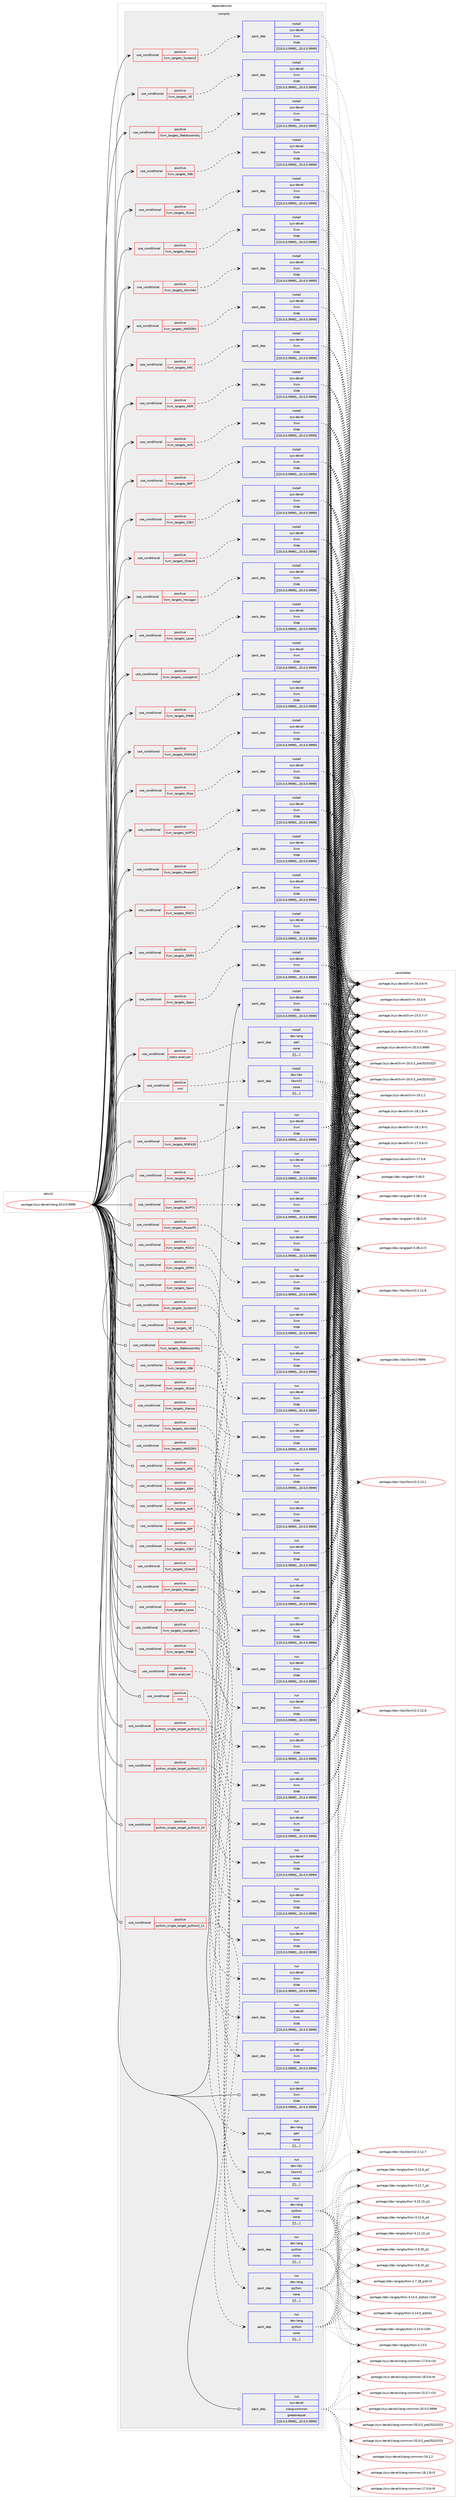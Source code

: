digraph prolog {

# *************
# Graph options
# *************

newrank=true;
concentrate=true;
compound=true;
graph [rankdir=LR,fontname=Helvetica,fontsize=10,ranksep=1.5];#, ranksep=2.5, nodesep=0.2];
edge  [arrowhead=vee];
node  [fontname=Helvetica,fontsize=10];

# **********
# The ebuild
# **********

subgraph cluster_leftcol {
color=gray;
label=<<i>ebuild</i>>;
id [label="portage://sys-devel/clang-20.0.0.9999", color=red, width=4, href="../sys-devel/clang-20.0.0.9999.svg"];
}

# ****************
# The dependencies
# ****************

subgraph cluster_midcol {
color=gray;
label=<<i>dependencies</i>>;
subgraph cluster_compile {
fillcolor="#eeeeee";
style=filled;
label=<<i>compile</i>>;
subgraph cond121490 {
dependency455472 [label=<<TABLE BORDER="0" CELLBORDER="1" CELLSPACING="0" CELLPADDING="4"><TR><TD ROWSPAN="3" CELLPADDING="10">use_conditional</TD></TR><TR><TD>positive</TD></TR><TR><TD>llvm_targets_AArch64</TD></TR></TABLE>>, shape=none, color=red];
subgraph pack330787 {
dependency455564 [label=<<TABLE BORDER="0" CELLBORDER="1" CELLSPACING="0" CELLPADDING="4" WIDTH="220"><TR><TD ROWSPAN="6" CELLPADDING="30">pack_dep</TD></TR><TR><TD WIDTH="110">install</TD></TR><TR><TD>sys-devel</TD></TR><TR><TD>llvm</TD></TR><TR><TD>tilde</TD></TR><TR><TD>[[20,0,0,9999],,,20.0.0.9999]</TD></TR></TABLE>>, shape=none, color=blue];
}
dependency455472:e -> dependency455564:w [weight=20,style="dashed",arrowhead="vee"];
}
id:e -> dependency455472:w [weight=20,style="solid",arrowhead="vee"];
subgraph cond121533 {
dependency455598 [label=<<TABLE BORDER="0" CELLBORDER="1" CELLSPACING="0" CELLPADDING="4"><TR><TD ROWSPAN="3" CELLPADDING="10">use_conditional</TD></TR><TR><TD>positive</TD></TR><TR><TD>llvm_targets_AMDGPU</TD></TR></TABLE>>, shape=none, color=red];
subgraph pack330840 {
dependency455600 [label=<<TABLE BORDER="0" CELLBORDER="1" CELLSPACING="0" CELLPADDING="4" WIDTH="220"><TR><TD ROWSPAN="6" CELLPADDING="30">pack_dep</TD></TR><TR><TD WIDTH="110">install</TD></TR><TR><TD>sys-devel</TD></TR><TR><TD>llvm</TD></TR><TR><TD>tilde</TD></TR><TR><TD>[[20,0,0,9999],,,20.0.0.9999]</TD></TR></TABLE>>, shape=none, color=blue];
}
dependency455598:e -> dependency455600:w [weight=20,style="dashed",arrowhead="vee"];
}
id:e -> dependency455598:w [weight=20,style="solid",arrowhead="vee"];
subgraph cond121540 {
dependency455633 [label=<<TABLE BORDER="0" CELLBORDER="1" CELLSPACING="0" CELLPADDING="4"><TR><TD ROWSPAN="3" CELLPADDING="10">use_conditional</TD></TR><TR><TD>positive</TD></TR><TR><TD>llvm_targets_ARC</TD></TR></TABLE>>, shape=none, color=red];
subgraph pack330869 {
dependency455676 [label=<<TABLE BORDER="0" CELLBORDER="1" CELLSPACING="0" CELLPADDING="4" WIDTH="220"><TR><TD ROWSPAN="6" CELLPADDING="30">pack_dep</TD></TR><TR><TD WIDTH="110">install</TD></TR><TR><TD>sys-devel</TD></TR><TR><TD>llvm</TD></TR><TR><TD>tilde</TD></TR><TR><TD>[[20,0,0,9999],,,20.0.0.9999]</TD></TR></TABLE>>, shape=none, color=blue];
}
dependency455633:e -> dependency455676:w [weight=20,style="dashed",arrowhead="vee"];
}
id:e -> dependency455633:w [weight=20,style="solid",arrowhead="vee"];
subgraph cond121568 {
dependency455695 [label=<<TABLE BORDER="0" CELLBORDER="1" CELLSPACING="0" CELLPADDING="4"><TR><TD ROWSPAN="3" CELLPADDING="10">use_conditional</TD></TR><TR><TD>positive</TD></TR><TR><TD>llvm_targets_ARM</TD></TR></TABLE>>, shape=none, color=red];
subgraph pack330909 {
dependency455698 [label=<<TABLE BORDER="0" CELLBORDER="1" CELLSPACING="0" CELLPADDING="4" WIDTH="220"><TR><TD ROWSPAN="6" CELLPADDING="30">pack_dep</TD></TR><TR><TD WIDTH="110">install</TD></TR><TR><TD>sys-devel</TD></TR><TR><TD>llvm</TD></TR><TR><TD>tilde</TD></TR><TR><TD>[[20,0,0,9999],,,20.0.0.9999]</TD></TR></TABLE>>, shape=none, color=blue];
}
dependency455695:e -> dependency455698:w [weight=20,style="dashed",arrowhead="vee"];
}
id:e -> dependency455695:w [weight=20,style="solid",arrowhead="vee"];
subgraph cond121584 {
dependency455723 [label=<<TABLE BORDER="0" CELLBORDER="1" CELLSPACING="0" CELLPADDING="4"><TR><TD ROWSPAN="3" CELLPADDING="10">use_conditional</TD></TR><TR><TD>positive</TD></TR><TR><TD>llvm_targets_AVR</TD></TR></TABLE>>, shape=none, color=red];
subgraph pack330936 {
dependency455761 [label=<<TABLE BORDER="0" CELLBORDER="1" CELLSPACING="0" CELLPADDING="4" WIDTH="220"><TR><TD ROWSPAN="6" CELLPADDING="30">pack_dep</TD></TR><TR><TD WIDTH="110">install</TD></TR><TR><TD>sys-devel</TD></TR><TR><TD>llvm</TD></TR><TR><TD>tilde</TD></TR><TR><TD>[[20,0,0,9999],,,20.0.0.9999]</TD></TR></TABLE>>, shape=none, color=blue];
}
dependency455723:e -> dependency455761:w [weight=20,style="dashed",arrowhead="vee"];
}
id:e -> dependency455723:w [weight=20,style="solid",arrowhead="vee"];
subgraph cond121604 {
dependency455767 [label=<<TABLE BORDER="0" CELLBORDER="1" CELLSPACING="0" CELLPADDING="4"><TR><TD ROWSPAN="3" CELLPADDING="10">use_conditional</TD></TR><TR><TD>positive</TD></TR><TR><TD>llvm_targets_BPF</TD></TR></TABLE>>, shape=none, color=red];
subgraph pack330951 {
dependency455768 [label=<<TABLE BORDER="0" CELLBORDER="1" CELLSPACING="0" CELLPADDING="4" WIDTH="220"><TR><TD ROWSPAN="6" CELLPADDING="30">pack_dep</TD></TR><TR><TD WIDTH="110">install</TD></TR><TR><TD>sys-devel</TD></TR><TR><TD>llvm</TD></TR><TR><TD>tilde</TD></TR><TR><TD>[[20,0,0,9999],,,20.0.0.9999]</TD></TR></TABLE>>, shape=none, color=blue];
}
dependency455767:e -> dependency455768:w [weight=20,style="dashed",arrowhead="vee"];
}
id:e -> dependency455767:w [weight=20,style="solid",arrowhead="vee"];
subgraph cond121633 {
dependency455903 [label=<<TABLE BORDER="0" CELLBORDER="1" CELLSPACING="0" CELLPADDING="4"><TR><TD ROWSPAN="3" CELLPADDING="10">use_conditional</TD></TR><TR><TD>positive</TD></TR><TR><TD>llvm_targets_CSKY</TD></TR></TABLE>>, shape=none, color=red];
subgraph pack331037 {
dependency455924 [label=<<TABLE BORDER="0" CELLBORDER="1" CELLSPACING="0" CELLPADDING="4" WIDTH="220"><TR><TD ROWSPAN="6" CELLPADDING="30">pack_dep</TD></TR><TR><TD WIDTH="110">install</TD></TR><TR><TD>sys-devel</TD></TR><TR><TD>llvm</TD></TR><TR><TD>tilde</TD></TR><TR><TD>[[20,0,0,9999],,,20.0.0.9999]</TD></TR></TABLE>>, shape=none, color=blue];
}
dependency455903:e -> dependency455924:w [weight=20,style="dashed",arrowhead="vee"];
}
id:e -> dependency455903:w [weight=20,style="solid",arrowhead="vee"];
subgraph cond121670 {
dependency455982 [label=<<TABLE BORDER="0" CELLBORDER="1" CELLSPACING="0" CELLPADDING="4"><TR><TD ROWSPAN="3" CELLPADDING="10">use_conditional</TD></TR><TR><TD>positive</TD></TR><TR><TD>llvm_targets_DirectX</TD></TR></TABLE>>, shape=none, color=red];
subgraph pack331105 {
dependency455999 [label=<<TABLE BORDER="0" CELLBORDER="1" CELLSPACING="0" CELLPADDING="4" WIDTH="220"><TR><TD ROWSPAN="6" CELLPADDING="30">pack_dep</TD></TR><TR><TD WIDTH="110">install</TD></TR><TR><TD>sys-devel</TD></TR><TR><TD>llvm</TD></TR><TR><TD>tilde</TD></TR><TR><TD>[[20,0,0,9999],,,20.0.0.9999]</TD></TR></TABLE>>, shape=none, color=blue];
}
dependency455982:e -> dependency455999:w [weight=20,style="dashed",arrowhead="vee"];
}
id:e -> dependency455982:w [weight=20,style="solid",arrowhead="vee"];
subgraph cond121678 {
dependency456019 [label=<<TABLE BORDER="0" CELLBORDER="1" CELLSPACING="0" CELLPADDING="4"><TR><TD ROWSPAN="3" CELLPADDING="10">use_conditional</TD></TR><TR><TD>positive</TD></TR><TR><TD>llvm_targets_Hexagon</TD></TR></TABLE>>, shape=none, color=red];
subgraph pack331118 {
dependency456038 [label=<<TABLE BORDER="0" CELLBORDER="1" CELLSPACING="0" CELLPADDING="4" WIDTH="220"><TR><TD ROWSPAN="6" CELLPADDING="30">pack_dep</TD></TR><TR><TD WIDTH="110">install</TD></TR><TR><TD>sys-devel</TD></TR><TR><TD>llvm</TD></TR><TR><TD>tilde</TD></TR><TR><TD>[[20,0,0,9999],,,20.0.0.9999]</TD></TR></TABLE>>, shape=none, color=blue];
}
dependency456019:e -> dependency456038:w [weight=20,style="dashed",arrowhead="vee"];
}
id:e -> dependency456019:w [weight=20,style="solid",arrowhead="vee"];
subgraph cond121689 {
dependency456042 [label=<<TABLE BORDER="0" CELLBORDER="1" CELLSPACING="0" CELLPADDING="4"><TR><TD ROWSPAN="3" CELLPADDING="10">use_conditional</TD></TR><TR><TD>positive</TD></TR><TR><TD>llvm_targets_Lanai</TD></TR></TABLE>>, shape=none, color=red];
subgraph pack331142 {
dependency456063 [label=<<TABLE BORDER="0" CELLBORDER="1" CELLSPACING="0" CELLPADDING="4" WIDTH="220"><TR><TD ROWSPAN="6" CELLPADDING="30">pack_dep</TD></TR><TR><TD WIDTH="110">install</TD></TR><TR><TD>sys-devel</TD></TR><TR><TD>llvm</TD></TR><TR><TD>tilde</TD></TR><TR><TD>[[20,0,0,9999],,,20.0.0.9999]</TD></TR></TABLE>>, shape=none, color=blue];
}
dependency456042:e -> dependency456063:w [weight=20,style="dashed",arrowhead="vee"];
}
id:e -> dependency456042:w [weight=20,style="solid",arrowhead="vee"];
subgraph cond121699 {
dependency456067 [label=<<TABLE BORDER="0" CELLBORDER="1" CELLSPACING="0" CELLPADDING="4"><TR><TD ROWSPAN="3" CELLPADDING="10">use_conditional</TD></TR><TR><TD>positive</TD></TR><TR><TD>llvm_targets_LoongArch</TD></TR></TABLE>>, shape=none, color=red];
subgraph pack331175 {
dependency456101 [label=<<TABLE BORDER="0" CELLBORDER="1" CELLSPACING="0" CELLPADDING="4" WIDTH="220"><TR><TD ROWSPAN="6" CELLPADDING="30">pack_dep</TD></TR><TR><TD WIDTH="110">install</TD></TR><TR><TD>sys-devel</TD></TR><TR><TD>llvm</TD></TR><TR><TD>tilde</TD></TR><TR><TD>[[20,0,0,9999],,,20.0.0.9999]</TD></TR></TABLE>>, shape=none, color=blue];
}
dependency456067:e -> dependency456101:w [weight=20,style="dashed",arrowhead="vee"];
}
id:e -> dependency456067:w [weight=20,style="solid",arrowhead="vee"];
subgraph cond121716 {
dependency456127 [label=<<TABLE BORDER="0" CELLBORDER="1" CELLSPACING="0" CELLPADDING="4"><TR><TD ROWSPAN="3" CELLPADDING="10">use_conditional</TD></TR><TR><TD>positive</TD></TR><TR><TD>llvm_targets_M68k</TD></TR></TABLE>>, shape=none, color=red];
subgraph pack331195 {
dependency456165 [label=<<TABLE BORDER="0" CELLBORDER="1" CELLSPACING="0" CELLPADDING="4" WIDTH="220"><TR><TD ROWSPAN="6" CELLPADDING="30">pack_dep</TD></TR><TR><TD WIDTH="110">install</TD></TR><TR><TD>sys-devel</TD></TR><TR><TD>llvm</TD></TR><TR><TD>tilde</TD></TR><TR><TD>[[20,0,0,9999],,,20.0.0.9999]</TD></TR></TABLE>>, shape=none, color=blue];
}
dependency456127:e -> dependency456165:w [weight=20,style="dashed",arrowhead="vee"];
}
id:e -> dependency456127:w [weight=20,style="solid",arrowhead="vee"];
subgraph cond121753 {
dependency456185 [label=<<TABLE BORDER="0" CELLBORDER="1" CELLSPACING="0" CELLPADDING="4"><TR><TD ROWSPAN="3" CELLPADDING="10">use_conditional</TD></TR><TR><TD>positive</TD></TR><TR><TD>llvm_targets_MSP430</TD></TR></TABLE>>, shape=none, color=red];
subgraph pack331222 {
dependency456269 [label=<<TABLE BORDER="0" CELLBORDER="1" CELLSPACING="0" CELLPADDING="4" WIDTH="220"><TR><TD ROWSPAN="6" CELLPADDING="30">pack_dep</TD></TR><TR><TD WIDTH="110">install</TD></TR><TR><TD>sys-devel</TD></TR><TR><TD>llvm</TD></TR><TR><TD>tilde</TD></TR><TR><TD>[[20,0,0,9999],,,20.0.0.9999]</TD></TR></TABLE>>, shape=none, color=blue];
}
dependency456185:e -> dependency456269:w [weight=20,style="dashed",arrowhead="vee"];
}
id:e -> dependency456185:w [weight=20,style="solid",arrowhead="vee"];
subgraph cond121817 {
dependency456395 [label=<<TABLE BORDER="0" CELLBORDER="1" CELLSPACING="0" CELLPADDING="4"><TR><TD ROWSPAN="3" CELLPADDING="10">use_conditional</TD></TR><TR><TD>positive</TD></TR><TR><TD>llvm_targets_Mips</TD></TR></TABLE>>, shape=none, color=red];
subgraph pack331356 {
dependency456446 [label=<<TABLE BORDER="0" CELLBORDER="1" CELLSPACING="0" CELLPADDING="4" WIDTH="220"><TR><TD ROWSPAN="6" CELLPADDING="30">pack_dep</TD></TR><TR><TD WIDTH="110">install</TD></TR><TR><TD>sys-devel</TD></TR><TR><TD>llvm</TD></TR><TR><TD>tilde</TD></TR><TR><TD>[[20,0,0,9999],,,20.0.0.9999]</TD></TR></TABLE>>, shape=none, color=blue];
}
dependency456395:e -> dependency456446:w [weight=20,style="dashed",arrowhead="vee"];
}
id:e -> dependency456395:w [weight=20,style="solid",arrowhead="vee"];
subgraph cond121867 {
dependency456475 [label=<<TABLE BORDER="0" CELLBORDER="1" CELLSPACING="0" CELLPADDING="4"><TR><TD ROWSPAN="3" CELLPADDING="10">use_conditional</TD></TR><TR><TD>positive</TD></TR><TR><TD>llvm_targets_NVPTX</TD></TR></TABLE>>, shape=none, color=red];
subgraph pack331381 {
dependency456477 [label=<<TABLE BORDER="0" CELLBORDER="1" CELLSPACING="0" CELLPADDING="4" WIDTH="220"><TR><TD ROWSPAN="6" CELLPADDING="30">pack_dep</TD></TR><TR><TD WIDTH="110">install</TD></TR><TR><TD>sys-devel</TD></TR><TR><TD>llvm</TD></TR><TR><TD>tilde</TD></TR><TR><TD>[[20,0,0,9999],,,20.0.0.9999]</TD></TR></TABLE>>, shape=none, color=blue];
}
dependency456475:e -> dependency456477:w [weight=20,style="dashed",arrowhead="vee"];
}
id:e -> dependency456475:w [weight=20,style="solid",arrowhead="vee"];
subgraph cond121883 {
dependency456501 [label=<<TABLE BORDER="0" CELLBORDER="1" CELLSPACING="0" CELLPADDING="4"><TR><TD ROWSPAN="3" CELLPADDING="10">use_conditional</TD></TR><TR><TD>positive</TD></TR><TR><TD>llvm_targets_PowerPC</TD></TR></TABLE>>, shape=none, color=red];
subgraph pack331401 {
dependency456525 [label=<<TABLE BORDER="0" CELLBORDER="1" CELLSPACING="0" CELLPADDING="4" WIDTH="220"><TR><TD ROWSPAN="6" CELLPADDING="30">pack_dep</TD></TR><TR><TD WIDTH="110">install</TD></TR><TR><TD>sys-devel</TD></TR><TR><TD>llvm</TD></TR><TR><TD>tilde</TD></TR><TR><TD>[[20,0,0,9999],,,20.0.0.9999]</TD></TR></TABLE>>, shape=none, color=blue];
}
dependency456501:e -> dependency456525:w [weight=20,style="dashed",arrowhead="vee"];
}
id:e -> dependency456501:w [weight=20,style="solid",arrowhead="vee"];
subgraph cond121923 {
dependency456637 [label=<<TABLE BORDER="0" CELLBORDER="1" CELLSPACING="0" CELLPADDING="4"><TR><TD ROWSPAN="3" CELLPADDING="10">use_conditional</TD></TR><TR><TD>positive</TD></TR><TR><TD>llvm_targets_RISCV</TD></TR></TABLE>>, shape=none, color=red];
subgraph pack331482 {
dependency456641 [label=<<TABLE BORDER="0" CELLBORDER="1" CELLSPACING="0" CELLPADDING="4" WIDTH="220"><TR><TD ROWSPAN="6" CELLPADDING="30">pack_dep</TD></TR><TR><TD WIDTH="110">install</TD></TR><TR><TD>sys-devel</TD></TR><TR><TD>llvm</TD></TR><TR><TD>tilde</TD></TR><TR><TD>[[20,0,0,9999],,,20.0.0.9999]</TD></TR></TABLE>>, shape=none, color=blue];
}
dependency456637:e -> dependency456641:w [weight=20,style="dashed",arrowhead="vee"];
}
id:e -> dependency456637:w [weight=20,style="solid",arrowhead="vee"];
subgraph cond121971 {
dependency456802 [label=<<TABLE BORDER="0" CELLBORDER="1" CELLSPACING="0" CELLPADDING="4"><TR><TD ROWSPAN="3" CELLPADDING="10">use_conditional</TD></TR><TR><TD>positive</TD></TR><TR><TD>llvm_targets_SPIRV</TD></TR></TABLE>>, shape=none, color=red];
subgraph pack331601 {
dependency456804 [label=<<TABLE BORDER="0" CELLBORDER="1" CELLSPACING="0" CELLPADDING="4" WIDTH="220"><TR><TD ROWSPAN="6" CELLPADDING="30">pack_dep</TD></TR><TR><TD WIDTH="110">install</TD></TR><TR><TD>sys-devel</TD></TR><TR><TD>llvm</TD></TR><TR><TD>tilde</TD></TR><TR><TD>[[20,0,0,9999],,,20.0.0.9999]</TD></TR></TABLE>>, shape=none, color=blue];
}
dependency456802:e -> dependency456804:w [weight=20,style="dashed",arrowhead="vee"];
}
id:e -> dependency456802:w [weight=20,style="solid",arrowhead="vee"];
subgraph cond121999 {
dependency456835 [label=<<TABLE BORDER="0" CELLBORDER="1" CELLSPACING="0" CELLPADDING="4"><TR><TD ROWSPAN="3" CELLPADDING="10">use_conditional</TD></TR><TR><TD>positive</TD></TR><TR><TD>llvm_targets_Sparc</TD></TR></TABLE>>, shape=none, color=red];
subgraph pack331636 {
dependency456860 [label=<<TABLE BORDER="0" CELLBORDER="1" CELLSPACING="0" CELLPADDING="4" WIDTH="220"><TR><TD ROWSPAN="6" CELLPADDING="30">pack_dep</TD></TR><TR><TD WIDTH="110">install</TD></TR><TR><TD>sys-devel</TD></TR><TR><TD>llvm</TD></TR><TR><TD>tilde</TD></TR><TR><TD>[[20,0,0,9999],,,20.0.0.9999]</TD></TR></TABLE>>, shape=none, color=blue];
}
dependency456835:e -> dependency456860:w [weight=20,style="dashed",arrowhead="vee"];
}
id:e -> dependency456835:w [weight=20,style="solid",arrowhead="vee"];
subgraph cond122019 {
dependency456892 [label=<<TABLE BORDER="0" CELLBORDER="1" CELLSPACING="0" CELLPADDING="4"><TR><TD ROWSPAN="3" CELLPADDING="10">use_conditional</TD></TR><TR><TD>positive</TD></TR><TR><TD>llvm_targets_SystemZ</TD></TR></TABLE>>, shape=none, color=red];
subgraph pack331714 {
dependency456987 [label=<<TABLE BORDER="0" CELLBORDER="1" CELLSPACING="0" CELLPADDING="4" WIDTH="220"><TR><TD ROWSPAN="6" CELLPADDING="30">pack_dep</TD></TR><TR><TD WIDTH="110">install</TD></TR><TR><TD>sys-devel</TD></TR><TR><TD>llvm</TD></TR><TR><TD>tilde</TD></TR><TR><TD>[[20,0,0,9999],,,20.0.0.9999]</TD></TR></TABLE>>, shape=none, color=blue];
}
dependency456892:e -> dependency456987:w [weight=20,style="dashed",arrowhead="vee"];
}
id:e -> dependency456892:w [weight=20,style="solid",arrowhead="vee"];
subgraph cond122060 {
dependency457065 [label=<<TABLE BORDER="0" CELLBORDER="1" CELLSPACING="0" CELLPADDING="4"><TR><TD ROWSPAN="3" CELLPADDING="10">use_conditional</TD></TR><TR><TD>positive</TD></TR><TR><TD>llvm_targets_VE</TD></TR></TABLE>>, shape=none, color=red];
subgraph pack331796 {
dependency457093 [label=<<TABLE BORDER="0" CELLBORDER="1" CELLSPACING="0" CELLPADDING="4" WIDTH="220"><TR><TD ROWSPAN="6" CELLPADDING="30">pack_dep</TD></TR><TR><TD WIDTH="110">install</TD></TR><TR><TD>sys-devel</TD></TR><TR><TD>llvm</TD></TR><TR><TD>tilde</TD></TR><TR><TD>[[20,0,0,9999],,,20.0.0.9999]</TD></TR></TABLE>>, shape=none, color=blue];
}
dependency457065:e -> dependency457093:w [weight=20,style="dashed",arrowhead="vee"];
}
id:e -> dependency457065:w [weight=20,style="solid",arrowhead="vee"];
subgraph cond122112 {
dependency457216 [label=<<TABLE BORDER="0" CELLBORDER="1" CELLSPACING="0" CELLPADDING="4"><TR><TD ROWSPAN="3" CELLPADDING="10">use_conditional</TD></TR><TR><TD>positive</TD></TR><TR><TD>llvm_targets_WebAssembly</TD></TR></TABLE>>, shape=none, color=red];
subgraph pack331886 {
dependency457242 [label=<<TABLE BORDER="0" CELLBORDER="1" CELLSPACING="0" CELLPADDING="4" WIDTH="220"><TR><TD ROWSPAN="6" CELLPADDING="30">pack_dep</TD></TR><TR><TD WIDTH="110">install</TD></TR><TR><TD>sys-devel</TD></TR><TR><TD>llvm</TD></TR><TR><TD>tilde</TD></TR><TR><TD>[[20,0,0,9999],,,20.0.0.9999]</TD></TR></TABLE>>, shape=none, color=blue];
}
dependency457216:e -> dependency457242:w [weight=20,style="dashed",arrowhead="vee"];
}
id:e -> dependency457216:w [weight=20,style="solid",arrowhead="vee"];
subgraph cond122164 {
dependency457337 [label=<<TABLE BORDER="0" CELLBORDER="1" CELLSPACING="0" CELLPADDING="4"><TR><TD ROWSPAN="3" CELLPADDING="10">use_conditional</TD></TR><TR><TD>positive</TD></TR><TR><TD>llvm_targets_X86</TD></TR></TABLE>>, shape=none, color=red];
subgraph pack331959 {
dependency457340 [label=<<TABLE BORDER="0" CELLBORDER="1" CELLSPACING="0" CELLPADDING="4" WIDTH="220"><TR><TD ROWSPAN="6" CELLPADDING="30">pack_dep</TD></TR><TR><TD WIDTH="110">install</TD></TR><TR><TD>sys-devel</TD></TR><TR><TD>llvm</TD></TR><TR><TD>tilde</TD></TR><TR><TD>[[20,0,0,9999],,,20.0.0.9999]</TD></TR></TABLE>>, shape=none, color=blue];
}
dependency457337:e -> dependency457340:w [weight=20,style="dashed",arrowhead="vee"];
}
id:e -> dependency457337:w [weight=20,style="solid",arrowhead="vee"];
subgraph cond122170 {
dependency457409 [label=<<TABLE BORDER="0" CELLBORDER="1" CELLSPACING="0" CELLPADDING="4"><TR><TD ROWSPAN="3" CELLPADDING="10">use_conditional</TD></TR><TR><TD>positive</TD></TR><TR><TD>llvm_targets_XCore</TD></TR></TABLE>>, shape=none, color=red];
subgraph pack332037 {
dependency457497 [label=<<TABLE BORDER="0" CELLBORDER="1" CELLSPACING="0" CELLPADDING="4" WIDTH="220"><TR><TD ROWSPAN="6" CELLPADDING="30">pack_dep</TD></TR><TR><TD WIDTH="110">install</TD></TR><TR><TD>sys-devel</TD></TR><TR><TD>llvm</TD></TR><TR><TD>tilde</TD></TR><TR><TD>[[20,0,0,9999],,,20.0.0.9999]</TD></TR></TABLE>>, shape=none, color=blue];
}
dependency457409:e -> dependency457497:w [weight=20,style="dashed",arrowhead="vee"];
}
id:e -> dependency457409:w [weight=20,style="solid",arrowhead="vee"];
subgraph cond122218 {
dependency457504 [label=<<TABLE BORDER="0" CELLBORDER="1" CELLSPACING="0" CELLPADDING="4"><TR><TD ROWSPAN="3" CELLPADDING="10">use_conditional</TD></TR><TR><TD>positive</TD></TR><TR><TD>llvm_targets_Xtensa</TD></TR></TABLE>>, shape=none, color=red];
subgraph pack332072 {
dependency457506 [label=<<TABLE BORDER="0" CELLBORDER="1" CELLSPACING="0" CELLPADDING="4" WIDTH="220"><TR><TD ROWSPAN="6" CELLPADDING="30">pack_dep</TD></TR><TR><TD WIDTH="110">install</TD></TR><TR><TD>sys-devel</TD></TR><TR><TD>llvm</TD></TR><TR><TD>tilde</TD></TR><TR><TD>[[20,0,0,9999],,,20.0.0.9999]</TD></TR></TABLE>>, shape=none, color=blue];
}
dependency457504:e -> dependency457506:w [weight=20,style="dashed",arrowhead="vee"];
}
id:e -> dependency457504:w [weight=20,style="solid",arrowhead="vee"];
subgraph cond122220 {
dependency457531 [label=<<TABLE BORDER="0" CELLBORDER="1" CELLSPACING="0" CELLPADDING="4"><TR><TD ROWSPAN="3" CELLPADDING="10">use_conditional</TD></TR><TR><TD>positive</TD></TR><TR><TD>static-analyzer</TD></TR></TABLE>>, shape=none, color=red];
subgraph pack332099 {
dependency457554 [label=<<TABLE BORDER="0" CELLBORDER="1" CELLSPACING="0" CELLPADDING="4" WIDTH="220"><TR><TD ROWSPAN="6" CELLPADDING="30">pack_dep</TD></TR><TR><TD WIDTH="110">install</TD></TR><TR><TD>dev-lang</TD></TR><TR><TD>perl</TD></TR><TR><TD>none</TD></TR><TR><TD>[[],,,,]</TD></TR></TABLE>>, shape=none, color=blue];
}
dependency457531:e -> dependency457554:w [weight=20,style="dashed",arrowhead="vee"];
}
id:e -> dependency457531:w [weight=20,style="solid",arrowhead="vee"];
subgraph cond122255 {
dependency457644 [label=<<TABLE BORDER="0" CELLBORDER="1" CELLSPACING="0" CELLPADDING="4"><TR><TD ROWSPAN="3" CELLPADDING="10">use_conditional</TD></TR><TR><TD>positive</TD></TR><TR><TD>xml</TD></TR></TABLE>>, shape=none, color=red];
subgraph pack332166 {
dependency457646 [label=<<TABLE BORDER="0" CELLBORDER="1" CELLSPACING="0" CELLPADDING="4" WIDTH="220"><TR><TD ROWSPAN="6" CELLPADDING="30">pack_dep</TD></TR><TR><TD WIDTH="110">install</TD></TR><TR><TD>dev-libs</TD></TR><TR><TD>libxml2</TD></TR><TR><TD>none</TD></TR><TR><TD>[[],,,,]</TD></TR></TABLE>>, shape=none, color=blue];
}
dependency457644:e -> dependency457646:w [weight=20,style="dashed",arrowhead="vee"];
}
id:e -> dependency457644:w [weight=20,style="solid",arrowhead="vee"];
subgraph pack332177 {
dependency457696 [label=<<TABLE BORDER="0" CELLBORDER="1" CELLSPACING="0" CELLPADDING="4" WIDTH="220"><TR><TD ROWSPAN="6" CELLPADDING="30">pack_dep</TD></TR><TR><TD WIDTH="110">install</TD></TR><TR><TD>sys-devel</TD></TR><TR><TD>llvm</TD></TR><TR><TD>tilde</TD></TR><TR><TD>[[20,0,0,9999],,,20.0.0.9999]</TD></TR></TABLE>>, shape=none, color=blue];
}
id:e -> dependency457696:w [weight=20,style="solid",arrowhead="vee"];
}
subgraph cluster_compileandrun {
fillcolor="#eeeeee";
style=filled;
label=<<i>compile and run</i>>;
}
subgraph cluster_run {
fillcolor="#eeeeee";
style=filled;
label=<<i>run</i>>;
subgraph cond122272 {
dependency457717 [label=<<TABLE BORDER="0" CELLBORDER="1" CELLSPACING="0" CELLPADDING="4"><TR><TD ROWSPAN="3" CELLPADDING="10">use_conditional</TD></TR><TR><TD>positive</TD></TR><TR><TD>llvm_targets_AArch64</TD></TR></TABLE>>, shape=none, color=red];
subgraph pack332222 {
dependency457719 [label=<<TABLE BORDER="0" CELLBORDER="1" CELLSPACING="0" CELLPADDING="4" WIDTH="220"><TR><TD ROWSPAN="6" CELLPADDING="30">pack_dep</TD></TR><TR><TD WIDTH="110">run</TD></TR><TR><TD>sys-devel</TD></TR><TR><TD>llvm</TD></TR><TR><TD>tilde</TD></TR><TR><TD>[[20,0,0,9999],,,20.0.0.9999]</TD></TR></TABLE>>, shape=none, color=blue];
}
dependency457717:e -> dependency457719:w [weight=20,style="dashed",arrowhead="vee"];
}
id:e -> dependency457717:w [weight=20,style="solid",arrowhead="odot"];
subgraph cond122275 {
dependency457749 [label=<<TABLE BORDER="0" CELLBORDER="1" CELLSPACING="0" CELLPADDING="4"><TR><TD ROWSPAN="3" CELLPADDING="10">use_conditional</TD></TR><TR><TD>positive</TD></TR><TR><TD>llvm_targets_AMDGPU</TD></TR></TABLE>>, shape=none, color=red];
subgraph pack332249 {
dependency457778 [label=<<TABLE BORDER="0" CELLBORDER="1" CELLSPACING="0" CELLPADDING="4" WIDTH="220"><TR><TD ROWSPAN="6" CELLPADDING="30">pack_dep</TD></TR><TR><TD WIDTH="110">run</TD></TR><TR><TD>sys-devel</TD></TR><TR><TD>llvm</TD></TR><TR><TD>tilde</TD></TR><TR><TD>[[20,0,0,9999],,,20.0.0.9999]</TD></TR></TABLE>>, shape=none, color=blue];
}
dependency457749:e -> dependency457778:w [weight=20,style="dashed",arrowhead="vee"];
}
id:e -> dependency457749:w [weight=20,style="solid",arrowhead="odot"];
subgraph cond122301 {
dependency457809 [label=<<TABLE BORDER="0" CELLBORDER="1" CELLSPACING="0" CELLPADDING="4"><TR><TD ROWSPAN="3" CELLPADDING="10">use_conditional</TD></TR><TR><TD>positive</TD></TR><TR><TD>llvm_targets_ARC</TD></TR></TABLE>>, shape=none, color=red];
subgraph pack332284 {
dependency457837 [label=<<TABLE BORDER="0" CELLBORDER="1" CELLSPACING="0" CELLPADDING="4" WIDTH="220"><TR><TD ROWSPAN="6" CELLPADDING="30">pack_dep</TD></TR><TR><TD WIDTH="110">run</TD></TR><TR><TD>sys-devel</TD></TR><TR><TD>llvm</TD></TR><TR><TD>tilde</TD></TR><TR><TD>[[20,0,0,9999],,,20.0.0.9999]</TD></TR></TABLE>>, shape=none, color=blue];
}
dependency457809:e -> dependency457837:w [weight=20,style="dashed",arrowhead="vee"];
}
id:e -> dependency457809:w [weight=20,style="solid",arrowhead="odot"];
subgraph cond122314 {
dependency457853 [label=<<TABLE BORDER="0" CELLBORDER="1" CELLSPACING="0" CELLPADDING="4"><TR><TD ROWSPAN="3" CELLPADDING="10">use_conditional</TD></TR><TR><TD>positive</TD></TR><TR><TD>llvm_targets_ARM</TD></TR></TABLE>>, shape=none, color=red];
subgraph pack332331 {
dependency457890 [label=<<TABLE BORDER="0" CELLBORDER="1" CELLSPACING="0" CELLPADDING="4" WIDTH="220"><TR><TD ROWSPAN="6" CELLPADDING="30">pack_dep</TD></TR><TR><TD WIDTH="110">run</TD></TR><TR><TD>sys-devel</TD></TR><TR><TD>llvm</TD></TR><TR><TD>tilde</TD></TR><TR><TD>[[20,0,0,9999],,,20.0.0.9999]</TD></TR></TABLE>>, shape=none, color=blue];
}
dependency457853:e -> dependency457890:w [weight=20,style="dashed",arrowhead="vee"];
}
id:e -> dependency457853:w [weight=20,style="solid",arrowhead="odot"];
subgraph cond122336 {
dependency457998 [label=<<TABLE BORDER="0" CELLBORDER="1" CELLSPACING="0" CELLPADDING="4"><TR><TD ROWSPAN="3" CELLPADDING="10">use_conditional</TD></TR><TR><TD>positive</TD></TR><TR><TD>llvm_targets_AVR</TD></TR></TABLE>>, shape=none, color=red];
subgraph pack332407 {
dependency457999 [label=<<TABLE BORDER="0" CELLBORDER="1" CELLSPACING="0" CELLPADDING="4" WIDTH="220"><TR><TD ROWSPAN="6" CELLPADDING="30">pack_dep</TD></TR><TR><TD WIDTH="110">run</TD></TR><TR><TD>sys-devel</TD></TR><TR><TD>llvm</TD></TR><TR><TD>tilde</TD></TR><TR><TD>[[20,0,0,9999],,,20.0.0.9999]</TD></TR></TABLE>>, shape=none, color=blue];
}
dependency457998:e -> dependency457999:w [weight=20,style="dashed",arrowhead="vee"];
}
id:e -> dependency457998:w [weight=20,style="solid",arrowhead="odot"];
subgraph cond122378 {
dependency458045 [label=<<TABLE BORDER="0" CELLBORDER="1" CELLSPACING="0" CELLPADDING="4"><TR><TD ROWSPAN="3" CELLPADDING="10">use_conditional</TD></TR><TR><TD>positive</TD></TR><TR><TD>llvm_targets_BPF</TD></TR></TABLE>>, shape=none, color=red];
subgraph pack332444 {
dependency458075 [label=<<TABLE BORDER="0" CELLBORDER="1" CELLSPACING="0" CELLPADDING="4" WIDTH="220"><TR><TD ROWSPAN="6" CELLPADDING="30">pack_dep</TD></TR><TR><TD WIDTH="110">run</TD></TR><TR><TD>sys-devel</TD></TR><TR><TD>llvm</TD></TR><TR><TD>tilde</TD></TR><TR><TD>[[20,0,0,9999],,,20.0.0.9999]</TD></TR></TABLE>>, shape=none, color=blue];
}
dependency458045:e -> dependency458075:w [weight=20,style="dashed",arrowhead="vee"];
}
id:e -> dependency458045:w [weight=20,style="solid",arrowhead="odot"];
subgraph cond122400 {
dependency458122 [label=<<TABLE BORDER="0" CELLBORDER="1" CELLSPACING="0" CELLPADDING="4"><TR><TD ROWSPAN="3" CELLPADDING="10">use_conditional</TD></TR><TR><TD>positive</TD></TR><TR><TD>llvm_targets_CSKY</TD></TR></TABLE>>, shape=none, color=red];
subgraph pack332481 {
dependency458124 [label=<<TABLE BORDER="0" CELLBORDER="1" CELLSPACING="0" CELLPADDING="4" WIDTH="220"><TR><TD ROWSPAN="6" CELLPADDING="30">pack_dep</TD></TR><TR><TD WIDTH="110">run</TD></TR><TR><TD>sys-devel</TD></TR><TR><TD>llvm</TD></TR><TR><TD>tilde</TD></TR><TR><TD>[[20,0,0,9999],,,20.0.0.9999]</TD></TR></TABLE>>, shape=none, color=blue];
}
dependency458122:e -> dependency458124:w [weight=20,style="dashed",arrowhead="vee"];
}
id:e -> dependency458122:w [weight=20,style="solid",arrowhead="odot"];
subgraph cond122440 {
dependency458175 [label=<<TABLE BORDER="0" CELLBORDER="1" CELLSPACING="0" CELLPADDING="4"><TR><TD ROWSPAN="3" CELLPADDING="10">use_conditional</TD></TR><TR><TD>positive</TD></TR><TR><TD>llvm_targets_DirectX</TD></TR></TABLE>>, shape=none, color=red];
subgraph pack332539 {
dependency458225 [label=<<TABLE BORDER="0" CELLBORDER="1" CELLSPACING="0" CELLPADDING="4" WIDTH="220"><TR><TD ROWSPAN="6" CELLPADDING="30">pack_dep</TD></TR><TR><TD WIDTH="110">run</TD></TR><TR><TD>sys-devel</TD></TR><TR><TD>llvm</TD></TR><TR><TD>tilde</TD></TR><TR><TD>[[20,0,0,9999],,,20.0.0.9999]</TD></TR></TABLE>>, shape=none, color=blue];
}
dependency458175:e -> dependency458225:w [weight=20,style="dashed",arrowhead="vee"];
}
id:e -> dependency458175:w [weight=20,style="solid",arrowhead="odot"];
subgraph cond122466 {
dependency458234 [label=<<TABLE BORDER="0" CELLBORDER="1" CELLSPACING="0" CELLPADDING="4"><TR><TD ROWSPAN="3" CELLPADDING="10">use_conditional</TD></TR><TR><TD>positive</TD></TR><TR><TD>llvm_targets_Hexagon</TD></TR></TABLE>>, shape=none, color=red];
subgraph pack332568 {
dependency458269 [label=<<TABLE BORDER="0" CELLBORDER="1" CELLSPACING="0" CELLPADDING="4" WIDTH="220"><TR><TD ROWSPAN="6" CELLPADDING="30">pack_dep</TD></TR><TR><TD WIDTH="110">run</TD></TR><TR><TD>sys-devel</TD></TR><TR><TD>llvm</TD></TR><TR><TD>tilde</TD></TR><TR><TD>[[20,0,0,9999],,,20.0.0.9999]</TD></TR></TABLE>>, shape=none, color=blue];
}
dependency458234:e -> dependency458269:w [weight=20,style="dashed",arrowhead="vee"];
}
id:e -> dependency458234:w [weight=20,style="solid",arrowhead="odot"];
subgraph cond122488 {
dependency458306 [label=<<TABLE BORDER="0" CELLBORDER="1" CELLSPACING="0" CELLPADDING="4"><TR><TD ROWSPAN="3" CELLPADDING="10">use_conditional</TD></TR><TR><TD>positive</TD></TR><TR><TD>llvm_targets_Lanai</TD></TR></TABLE>>, shape=none, color=red];
subgraph pack332605 {
dependency458325 [label=<<TABLE BORDER="0" CELLBORDER="1" CELLSPACING="0" CELLPADDING="4" WIDTH="220"><TR><TD ROWSPAN="6" CELLPADDING="30">pack_dep</TD></TR><TR><TD WIDTH="110">run</TD></TR><TR><TD>sys-devel</TD></TR><TR><TD>llvm</TD></TR><TR><TD>tilde</TD></TR><TR><TD>[[20,0,0,9999],,,20.0.0.9999]</TD></TR></TABLE>>, shape=none, color=blue];
}
dependency458306:e -> dependency458325:w [weight=20,style="dashed",arrowhead="vee"];
}
id:e -> dependency458306:w [weight=20,style="solid",arrowhead="odot"];
subgraph cond122520 {
dependency458424 [label=<<TABLE BORDER="0" CELLBORDER="1" CELLSPACING="0" CELLPADDING="4"><TR><TD ROWSPAN="3" CELLPADDING="10">use_conditional</TD></TR><TR><TD>positive</TD></TR><TR><TD>llvm_targets_LoongArch</TD></TR></TABLE>>, shape=none, color=red];
subgraph pack332662 {
dependency458425 [label=<<TABLE BORDER="0" CELLBORDER="1" CELLSPACING="0" CELLPADDING="4" WIDTH="220"><TR><TD ROWSPAN="6" CELLPADDING="30">pack_dep</TD></TR><TR><TD WIDTH="110">run</TD></TR><TR><TD>sys-devel</TD></TR><TR><TD>llvm</TD></TR><TR><TD>tilde</TD></TR><TR><TD>[[20,0,0,9999],,,20.0.0.9999]</TD></TR></TABLE>>, shape=none, color=blue];
}
dependency458424:e -> dependency458425:w [weight=20,style="dashed",arrowhead="vee"];
}
id:e -> dependency458424:w [weight=20,style="solid",arrowhead="odot"];
subgraph cond122543 {
dependency458468 [label=<<TABLE BORDER="0" CELLBORDER="1" CELLSPACING="0" CELLPADDING="4"><TR><TD ROWSPAN="3" CELLPADDING="10">use_conditional</TD></TR><TR><TD>positive</TD></TR><TR><TD>llvm_targets_M68k</TD></TR></TABLE>>, shape=none, color=red];
subgraph pack332696 {
dependency458511 [label=<<TABLE BORDER="0" CELLBORDER="1" CELLSPACING="0" CELLPADDING="4" WIDTH="220"><TR><TD ROWSPAN="6" CELLPADDING="30">pack_dep</TD></TR><TR><TD WIDTH="110">run</TD></TR><TR><TD>sys-devel</TD></TR><TR><TD>llvm</TD></TR><TR><TD>tilde</TD></TR><TR><TD>[[20,0,0,9999],,,20.0.0.9999]</TD></TR></TABLE>>, shape=none, color=blue];
}
dependency458468:e -> dependency458511:w [weight=20,style="dashed",arrowhead="vee"];
}
id:e -> dependency458468:w [weight=20,style="solid",arrowhead="odot"];
subgraph cond122572 {
dependency458577 [label=<<TABLE BORDER="0" CELLBORDER="1" CELLSPACING="0" CELLPADDING="4"><TR><TD ROWSPAN="3" CELLPADDING="10">use_conditional</TD></TR><TR><TD>positive</TD></TR><TR><TD>llvm_targets_MSP430</TD></TR></TABLE>>, shape=none, color=red];
subgraph pack332774 {
dependency458609 [label=<<TABLE BORDER="0" CELLBORDER="1" CELLSPACING="0" CELLPADDING="4" WIDTH="220"><TR><TD ROWSPAN="6" CELLPADDING="30">pack_dep</TD></TR><TR><TD WIDTH="110">run</TD></TR><TR><TD>sys-devel</TD></TR><TR><TD>llvm</TD></TR><TR><TD>tilde</TD></TR><TR><TD>[[20,0,0,9999],,,20.0.0.9999]</TD></TR></TABLE>>, shape=none, color=blue];
}
dependency458577:e -> dependency458609:w [weight=20,style="dashed",arrowhead="vee"];
}
id:e -> dependency458577:w [weight=20,style="solid",arrowhead="odot"];
subgraph cond122591 {
dependency458641 [label=<<TABLE BORDER="0" CELLBORDER="1" CELLSPACING="0" CELLPADDING="4"><TR><TD ROWSPAN="3" CELLPADDING="10">use_conditional</TD></TR><TR><TD>positive</TD></TR><TR><TD>llvm_targets_Mips</TD></TR></TABLE>>, shape=none, color=red];
subgraph pack332808 {
dependency458642 [label=<<TABLE BORDER="0" CELLBORDER="1" CELLSPACING="0" CELLPADDING="4" WIDTH="220"><TR><TD ROWSPAN="6" CELLPADDING="30">pack_dep</TD></TR><TR><TD WIDTH="110">run</TD></TR><TR><TD>sys-devel</TD></TR><TR><TD>llvm</TD></TR><TR><TD>tilde</TD></TR><TR><TD>[[20,0,0,9999],,,20.0.0.9999]</TD></TR></TABLE>>, shape=none, color=blue];
}
dependency458641:e -> dependency458642:w [weight=20,style="dashed",arrowhead="vee"];
}
id:e -> dependency458641:w [weight=20,style="solid",arrowhead="odot"];
subgraph cond122619 {
dependency458756 [label=<<TABLE BORDER="0" CELLBORDER="1" CELLSPACING="0" CELLPADDING="4"><TR><TD ROWSPAN="3" CELLPADDING="10">use_conditional</TD></TR><TR><TD>positive</TD></TR><TR><TD>llvm_targets_NVPTX</TD></TR></TABLE>>, shape=none, color=red];
subgraph pack332897 {
dependency458775 [label=<<TABLE BORDER="0" CELLBORDER="1" CELLSPACING="0" CELLPADDING="4" WIDTH="220"><TR><TD ROWSPAN="6" CELLPADDING="30">pack_dep</TD></TR><TR><TD WIDTH="110">run</TD></TR><TR><TD>sys-devel</TD></TR><TR><TD>llvm</TD></TR><TR><TD>tilde</TD></TR><TR><TD>[[20,0,0,9999],,,20.0.0.9999]</TD></TR></TABLE>>, shape=none, color=blue];
}
dependency458756:e -> dependency458775:w [weight=20,style="dashed",arrowhead="vee"];
}
id:e -> dependency458756:w [weight=20,style="solid",arrowhead="odot"];
subgraph cond122651 {
dependency458835 [label=<<TABLE BORDER="0" CELLBORDER="1" CELLSPACING="0" CELLPADDING="4"><TR><TD ROWSPAN="3" CELLPADDING="10">use_conditional</TD></TR><TR><TD>positive</TD></TR><TR><TD>llvm_targets_PowerPC</TD></TR></TABLE>>, shape=none, color=red];
subgraph pack332978 {
dependency458923 [label=<<TABLE BORDER="0" CELLBORDER="1" CELLSPACING="0" CELLPADDING="4" WIDTH="220"><TR><TD ROWSPAN="6" CELLPADDING="30">pack_dep</TD></TR><TR><TD WIDTH="110">run</TD></TR><TR><TD>sys-devel</TD></TR><TR><TD>llvm</TD></TR><TR><TD>tilde</TD></TR><TR><TD>[[20,0,0,9999],,,20.0.0.9999]</TD></TR></TABLE>>, shape=none, color=blue];
}
dependency458835:e -> dependency458923:w [weight=20,style="dashed",arrowhead="vee"];
}
id:e -> dependency458835:w [weight=20,style="solid",arrowhead="odot"];
subgraph cond122699 {
dependency458939 [label=<<TABLE BORDER="0" CELLBORDER="1" CELLSPACING="0" CELLPADDING="4"><TR><TD ROWSPAN="3" CELLPADDING="10">use_conditional</TD></TR><TR><TD>positive</TD></TR><TR><TD>llvm_targets_RISCV</TD></TR></TABLE>>, shape=none, color=red];
subgraph pack333008 {
dependency458999 [label=<<TABLE BORDER="0" CELLBORDER="1" CELLSPACING="0" CELLPADDING="4" WIDTH="220"><TR><TD ROWSPAN="6" CELLPADDING="30">pack_dep</TD></TR><TR><TD WIDTH="110">run</TD></TR><TR><TD>sys-devel</TD></TR><TR><TD>llvm</TD></TR><TR><TD>tilde</TD></TR><TR><TD>[[20,0,0,9999],,,20.0.0.9999]</TD></TR></TABLE>>, shape=none, color=blue];
}
dependency458939:e -> dependency458999:w [weight=20,style="dashed",arrowhead="vee"];
}
id:e -> dependency458939:w [weight=20,style="solid",arrowhead="odot"];
subgraph cond122725 {
dependency459005 [label=<<TABLE BORDER="0" CELLBORDER="1" CELLSPACING="0" CELLPADDING="4"><TR><TD ROWSPAN="3" CELLPADDING="10">use_conditional</TD></TR><TR><TD>positive</TD></TR><TR><TD>llvm_targets_SPIRV</TD></TR></TABLE>>, shape=none, color=red];
subgraph pack333039 {
dependency459019 [label=<<TABLE BORDER="0" CELLBORDER="1" CELLSPACING="0" CELLPADDING="4" WIDTH="220"><TR><TD ROWSPAN="6" CELLPADDING="30">pack_dep</TD></TR><TR><TD WIDTH="110">run</TD></TR><TR><TD>sys-devel</TD></TR><TR><TD>llvm</TD></TR><TR><TD>tilde</TD></TR><TR><TD>[[20,0,0,9999],,,20.0.0.9999]</TD></TR></TABLE>>, shape=none, color=blue];
}
dependency459005:e -> dependency459019:w [weight=20,style="dashed",arrowhead="vee"];
}
id:e -> dependency459005:w [weight=20,style="solid",arrowhead="odot"];
subgraph cond122752 {
dependency459098 [label=<<TABLE BORDER="0" CELLBORDER="1" CELLSPACING="0" CELLPADDING="4"><TR><TD ROWSPAN="3" CELLPADDING="10">use_conditional</TD></TR><TR><TD>positive</TD></TR><TR><TD>llvm_targets_Sparc</TD></TR></TABLE>>, shape=none, color=red];
subgraph pack333099 {
dependency459139 [label=<<TABLE BORDER="0" CELLBORDER="1" CELLSPACING="0" CELLPADDING="4" WIDTH="220"><TR><TD ROWSPAN="6" CELLPADDING="30">pack_dep</TD></TR><TR><TD WIDTH="110">run</TD></TR><TR><TD>sys-devel</TD></TR><TR><TD>llvm</TD></TR><TR><TD>tilde</TD></TR><TR><TD>[[20,0,0,9999],,,20.0.0.9999]</TD></TR></TABLE>>, shape=none, color=blue];
}
dependency459098:e -> dependency459139:w [weight=20,style="dashed",arrowhead="vee"];
}
id:e -> dependency459098:w [weight=20,style="solid",arrowhead="odot"];
subgraph cond122769 {
dependency459144 [label=<<TABLE BORDER="0" CELLBORDER="1" CELLSPACING="0" CELLPADDING="4"><TR><TD ROWSPAN="3" CELLPADDING="10">use_conditional</TD></TR><TR><TD>positive</TD></TR><TR><TD>llvm_targets_SystemZ</TD></TR></TABLE>>, shape=none, color=red];
subgraph pack333132 {
dependency459148 [label=<<TABLE BORDER="0" CELLBORDER="1" CELLSPACING="0" CELLPADDING="4" WIDTH="220"><TR><TD ROWSPAN="6" CELLPADDING="30">pack_dep</TD></TR><TR><TD WIDTH="110">run</TD></TR><TR><TD>sys-devel</TD></TR><TR><TD>llvm</TD></TR><TR><TD>tilde</TD></TR><TR><TD>[[20,0,0,9999],,,20.0.0.9999]</TD></TR></TABLE>>, shape=none, color=blue];
}
dependency459144:e -> dependency459148:w [weight=20,style="dashed",arrowhead="vee"];
}
id:e -> dependency459144:w [weight=20,style="solid",arrowhead="odot"];
subgraph cond122781 {
dependency459202 [label=<<TABLE BORDER="0" CELLBORDER="1" CELLSPACING="0" CELLPADDING="4"><TR><TD ROWSPAN="3" CELLPADDING="10">use_conditional</TD></TR><TR><TD>positive</TD></TR><TR><TD>llvm_targets_VE</TD></TR></TABLE>>, shape=none, color=red];
subgraph pack333179 {
dependency459219 [label=<<TABLE BORDER="0" CELLBORDER="1" CELLSPACING="0" CELLPADDING="4" WIDTH="220"><TR><TD ROWSPAN="6" CELLPADDING="30">pack_dep</TD></TR><TR><TD WIDTH="110">run</TD></TR><TR><TD>sys-devel</TD></TR><TR><TD>llvm</TD></TR><TR><TD>tilde</TD></TR><TR><TD>[[20,0,0,9999],,,20.0.0.9999]</TD></TR></TABLE>>, shape=none, color=blue];
}
dependency459202:e -> dependency459219:w [weight=20,style="dashed",arrowhead="vee"];
}
id:e -> dependency459202:w [weight=20,style="solid",arrowhead="odot"];
subgraph cond122802 {
dependency459244 [label=<<TABLE BORDER="0" CELLBORDER="1" CELLSPACING="0" CELLPADDING="4"><TR><TD ROWSPAN="3" CELLPADDING="10">use_conditional</TD></TR><TR><TD>positive</TD></TR><TR><TD>llvm_targets_WebAssembly</TD></TR></TABLE>>, shape=none, color=red];
subgraph pack333195 {
dependency459245 [label=<<TABLE BORDER="0" CELLBORDER="1" CELLSPACING="0" CELLPADDING="4" WIDTH="220"><TR><TD ROWSPAN="6" CELLPADDING="30">pack_dep</TD></TR><TR><TD WIDTH="110">run</TD></TR><TR><TD>sys-devel</TD></TR><TR><TD>llvm</TD></TR><TR><TD>tilde</TD></TR><TR><TD>[[20,0,0,9999],,,20.0.0.9999]</TD></TR></TABLE>>, shape=none, color=blue];
}
dependency459244:e -> dependency459245:w [weight=20,style="dashed",arrowhead="vee"];
}
id:e -> dependency459244:w [weight=20,style="solid",arrowhead="odot"];
subgraph cond122810 {
dependency459274 [label=<<TABLE BORDER="0" CELLBORDER="1" CELLSPACING="0" CELLPADDING="4"><TR><TD ROWSPAN="3" CELLPADDING="10">use_conditional</TD></TR><TR><TD>positive</TD></TR><TR><TD>llvm_targets_X86</TD></TR></TABLE>>, shape=none, color=red];
subgraph pack333289 {
dependency459440 [label=<<TABLE BORDER="0" CELLBORDER="1" CELLSPACING="0" CELLPADDING="4" WIDTH="220"><TR><TD ROWSPAN="6" CELLPADDING="30">pack_dep</TD></TR><TR><TD WIDTH="110">run</TD></TR><TR><TD>sys-devel</TD></TR><TR><TD>llvm</TD></TR><TR><TD>tilde</TD></TR><TR><TD>[[20,0,0,9999],,,20.0.0.9999]</TD></TR></TABLE>>, shape=none, color=blue];
}
dependency459274:e -> dependency459440:w [weight=20,style="dashed",arrowhead="vee"];
}
id:e -> dependency459274:w [weight=20,style="solid",arrowhead="odot"];
subgraph cond122868 {
dependency459467 [label=<<TABLE BORDER="0" CELLBORDER="1" CELLSPACING="0" CELLPADDING="4"><TR><TD ROWSPAN="3" CELLPADDING="10">use_conditional</TD></TR><TR><TD>positive</TD></TR><TR><TD>llvm_targets_XCore</TD></TR></TABLE>>, shape=none, color=red];
subgraph pack333356 {
dependency459468 [label=<<TABLE BORDER="0" CELLBORDER="1" CELLSPACING="0" CELLPADDING="4" WIDTH="220"><TR><TD ROWSPAN="6" CELLPADDING="30">pack_dep</TD></TR><TR><TD WIDTH="110">run</TD></TR><TR><TD>sys-devel</TD></TR><TR><TD>llvm</TD></TR><TR><TD>tilde</TD></TR><TR><TD>[[20,0,0,9999],,,20.0.0.9999]</TD></TR></TABLE>>, shape=none, color=blue];
}
dependency459467:e -> dependency459468:w [weight=20,style="dashed",arrowhead="vee"];
}
id:e -> dependency459467:w [weight=20,style="solid",arrowhead="odot"];
subgraph cond122871 {
dependency459474 [label=<<TABLE BORDER="0" CELLBORDER="1" CELLSPACING="0" CELLPADDING="4"><TR><TD ROWSPAN="3" CELLPADDING="10">use_conditional</TD></TR><TR><TD>positive</TD></TR><TR><TD>llvm_targets_Xtensa</TD></TR></TABLE>>, shape=none, color=red];
subgraph pack333362 {
dependency459518 [label=<<TABLE BORDER="0" CELLBORDER="1" CELLSPACING="0" CELLPADDING="4" WIDTH="220"><TR><TD ROWSPAN="6" CELLPADDING="30">pack_dep</TD></TR><TR><TD WIDTH="110">run</TD></TR><TR><TD>sys-devel</TD></TR><TR><TD>llvm</TD></TR><TR><TD>tilde</TD></TR><TR><TD>[[20,0,0,9999],,,20.0.0.9999]</TD></TR></TABLE>>, shape=none, color=blue];
}
dependency459474:e -> dependency459518:w [weight=20,style="dashed",arrowhead="vee"];
}
id:e -> dependency459474:w [weight=20,style="solid",arrowhead="odot"];
subgraph cond122890 {
dependency459538 [label=<<TABLE BORDER="0" CELLBORDER="1" CELLSPACING="0" CELLPADDING="4"><TR><TD ROWSPAN="3" CELLPADDING="10">use_conditional</TD></TR><TR><TD>positive</TD></TR><TR><TD>python_single_target_python3_10</TD></TR></TABLE>>, shape=none, color=red];
subgraph pack333418 {
dependency459573 [label=<<TABLE BORDER="0" CELLBORDER="1" CELLSPACING="0" CELLPADDING="4" WIDTH="220"><TR><TD ROWSPAN="6" CELLPADDING="30">pack_dep</TD></TR><TR><TD WIDTH="110">run</TD></TR><TR><TD>dev-lang</TD></TR><TR><TD>python</TD></TR><TR><TD>none</TD></TR><TR><TD>[[],,,,]</TD></TR></TABLE>>, shape=none, color=blue];
}
dependency459538:e -> dependency459573:w [weight=20,style="dashed",arrowhead="vee"];
}
id:e -> dependency459538:w [weight=20,style="solid",arrowhead="odot"];
subgraph cond122907 {
dependency459619 [label=<<TABLE BORDER="0" CELLBORDER="1" CELLSPACING="0" CELLPADDING="4"><TR><TD ROWSPAN="3" CELLPADDING="10">use_conditional</TD></TR><TR><TD>positive</TD></TR><TR><TD>python_single_target_python3_11</TD></TR></TABLE>>, shape=none, color=red];
subgraph pack333469 {
dependency459673 [label=<<TABLE BORDER="0" CELLBORDER="1" CELLSPACING="0" CELLPADDING="4" WIDTH="220"><TR><TD ROWSPAN="6" CELLPADDING="30">pack_dep</TD></TR><TR><TD WIDTH="110">run</TD></TR><TR><TD>dev-lang</TD></TR><TR><TD>python</TD></TR><TR><TD>none</TD></TR><TR><TD>[[],,,,]</TD></TR></TABLE>>, shape=none, color=blue];
}
dependency459619:e -> dependency459673:w [weight=20,style="dashed",arrowhead="vee"];
}
id:e -> dependency459619:w [weight=20,style="solid",arrowhead="odot"];
subgraph cond122963 {
dependency459834 [label=<<TABLE BORDER="0" CELLBORDER="1" CELLSPACING="0" CELLPADDING="4"><TR><TD ROWSPAN="3" CELLPADDING="10">use_conditional</TD></TR><TR><TD>positive</TD></TR><TR><TD>python_single_target_python3_12</TD></TR></TABLE>>, shape=none, color=red];
subgraph pack333638 {
dependency459899 [label=<<TABLE BORDER="0" CELLBORDER="1" CELLSPACING="0" CELLPADDING="4" WIDTH="220"><TR><TD ROWSPAN="6" CELLPADDING="30">pack_dep</TD></TR><TR><TD WIDTH="110">run</TD></TR><TR><TD>dev-lang</TD></TR><TR><TD>python</TD></TR><TR><TD>none</TD></TR><TR><TD>[[],,,,]</TD></TR></TABLE>>, shape=none, color=blue];
}
dependency459834:e -> dependency459899:w [weight=20,style="dashed",arrowhead="vee"];
}
id:e -> dependency459834:w [weight=20,style="solid",arrowhead="odot"];
subgraph cond122997 {
dependency459907 [label=<<TABLE BORDER="0" CELLBORDER="1" CELLSPACING="0" CELLPADDING="4"><TR><TD ROWSPAN="3" CELLPADDING="10">use_conditional</TD></TR><TR><TD>positive</TD></TR><TR><TD>python_single_target_python3_13</TD></TR></TABLE>>, shape=none, color=red];
subgraph pack333681 {
dependency459931 [label=<<TABLE BORDER="0" CELLBORDER="1" CELLSPACING="0" CELLPADDING="4" WIDTH="220"><TR><TD ROWSPAN="6" CELLPADDING="30">pack_dep</TD></TR><TR><TD WIDTH="110">run</TD></TR><TR><TD>dev-lang</TD></TR><TR><TD>python</TD></TR><TR><TD>none</TD></TR><TR><TD>[[],,,,]</TD></TR></TABLE>>, shape=none, color=blue];
}
dependency459907:e -> dependency459931:w [weight=20,style="dashed",arrowhead="vee"];
}
id:e -> dependency459907:w [weight=20,style="solid",arrowhead="odot"];
subgraph cond123002 {
dependency459970 [label=<<TABLE BORDER="0" CELLBORDER="1" CELLSPACING="0" CELLPADDING="4"><TR><TD ROWSPAN="3" CELLPADDING="10">use_conditional</TD></TR><TR><TD>positive</TD></TR><TR><TD>static-analyzer</TD></TR></TABLE>>, shape=none, color=red];
subgraph pack333732 {
dependency459988 [label=<<TABLE BORDER="0" CELLBORDER="1" CELLSPACING="0" CELLPADDING="4" WIDTH="220"><TR><TD ROWSPAN="6" CELLPADDING="30">pack_dep</TD></TR><TR><TD WIDTH="110">run</TD></TR><TR><TD>dev-lang</TD></TR><TR><TD>perl</TD></TR><TR><TD>none</TD></TR><TR><TD>[[],,,,]</TD></TR></TABLE>>, shape=none, color=blue];
}
dependency459970:e -> dependency459988:w [weight=20,style="dashed",arrowhead="vee"];
}
id:e -> dependency459970:w [weight=20,style="solid",arrowhead="odot"];
subgraph cond123039 {
dependency460064 [label=<<TABLE BORDER="0" CELLBORDER="1" CELLSPACING="0" CELLPADDING="4"><TR><TD ROWSPAN="3" CELLPADDING="10">use_conditional</TD></TR><TR><TD>positive</TD></TR><TR><TD>xml</TD></TR></TABLE>>, shape=none, color=red];
subgraph pack333815 {
dependency460137 [label=<<TABLE BORDER="0" CELLBORDER="1" CELLSPACING="0" CELLPADDING="4" WIDTH="220"><TR><TD ROWSPAN="6" CELLPADDING="30">pack_dep</TD></TR><TR><TD WIDTH="110">run</TD></TR><TR><TD>dev-libs</TD></TR><TR><TD>libxml2</TD></TR><TR><TD>none</TD></TR><TR><TD>[[],,,,]</TD></TR></TABLE>>, shape=none, color=blue];
}
dependency460064:e -> dependency460137:w [weight=20,style="dashed",arrowhead="vee"];
}
id:e -> dependency460064:w [weight=20,style="solid",arrowhead="odot"];
subgraph pack333843 {
dependency460140 [label=<<TABLE BORDER="0" CELLBORDER="1" CELLSPACING="0" CELLPADDING="4" WIDTH="220"><TR><TD ROWSPAN="6" CELLPADDING="30">pack_dep</TD></TR><TR><TD WIDTH="110">run</TD></TR><TR><TD>sys-devel</TD></TR><TR><TD>clang-common</TD></TR><TR><TD>greaterequal</TD></TR><TR><TD>[[20,0,0,9999],,,20.0.0.9999]</TD></TR></TABLE>>, shape=none, color=blue];
}
id:e -> dependency460140:w [weight=20,style="solid",arrowhead="odot"];
subgraph pack333893 {
dependency460225 [label=<<TABLE BORDER="0" CELLBORDER="1" CELLSPACING="0" CELLPADDING="4" WIDTH="220"><TR><TD ROWSPAN="6" CELLPADDING="30">pack_dep</TD></TR><TR><TD WIDTH="110">run</TD></TR><TR><TD>sys-devel</TD></TR><TR><TD>llvm</TD></TR><TR><TD>tilde</TD></TR><TR><TD>[[20,0,0,9999],,,20.0.0.9999]</TD></TR></TABLE>>, shape=none, color=blue];
}
id:e -> dependency460225:w [weight=20,style="solid",arrowhead="odot"];
}
}

# **************
# The candidates
# **************

subgraph cluster_choices {
rank=same;
color=gray;
label=<<i>candidates</i>>;

subgraph choice332617 {
color=black;
nodesep=1;
choice1151211154510010111810110847108108118109455048464846484657575757 [label="portage://sys-devel/llvm-20.0.0.9999", color=red, width=4,href="../sys-devel/llvm-20.0.0.9999.svg"];
choice115121115451001011181011084710810811810945504846484648951121141015048505249485051 [label="portage://sys-devel/llvm-20.0.0_pre20241023", color=red, width=4,href="../sys-devel/llvm-20.0.0_pre20241023.svg"];
choice115121115451001011181011084710810811810945504846484648951121141015048505249484953 [label="portage://sys-devel/llvm-20.0.0_pre20241015", color=red, width=4,href="../sys-devel/llvm-20.0.0_pre20241015.svg"];
choice115121115451001011181011084710810811810945495746494650 [label="portage://sys-devel/llvm-19.1.2", color=red, width=4,href="../sys-devel/llvm-19.1.2.svg"];
choice1151211154510010111810110847108108118109454956464946564511452 [label="portage://sys-devel/llvm-18.1.8-r4", color=red, width=4,href="../sys-devel/llvm-18.1.8-r4.svg"];
choice1151211154510010111810110847108108118109454956464946564511449 [label="portage://sys-devel/llvm-18.1.8-r1", color=red, width=4,href="../sys-devel/llvm-18.1.8-r1.svg"];
choice1151211154510010111810110847108108118109454955464846544511451 [label="portage://sys-devel/llvm-17.0.6-r3", color=red, width=4,href="../sys-devel/llvm-17.0.6-r3.svg"];
choice115121115451001011181011084710810811810945495546484654 [label="portage://sys-devel/llvm-17.0.6", color=red, width=4,href="../sys-devel/llvm-17.0.6.svg"];
choice1151211154510010111810110847108108118109454954464846544511453 [label="portage://sys-devel/llvm-16.0.6-r5", color=red, width=4,href="../sys-devel/llvm-16.0.6-r5.svg"];
choice115121115451001011181011084710810811810945495446484654 [label="portage://sys-devel/llvm-16.0.6", color=red, width=4,href="../sys-devel/llvm-16.0.6.svg"];
choice1151211154510010111810110847108108118109454953464846554511455 [label="portage://sys-devel/llvm-15.0.7-r7", color=red, width=4,href="../sys-devel/llvm-15.0.7-r7.svg"];
choice1151211154510010111810110847108108118109454953464846554511451 [label="portage://sys-devel/llvm-15.0.7-r3", color=red, width=4,href="../sys-devel/llvm-15.0.7-r3.svg"];
dependency455564:e -> choice1151211154510010111810110847108108118109455048464846484657575757:w [style=dotted,weight="100"];
dependency455564:e -> choice115121115451001011181011084710810811810945504846484648951121141015048505249485051:w [style=dotted,weight="100"];
dependency455564:e -> choice115121115451001011181011084710810811810945504846484648951121141015048505249484953:w [style=dotted,weight="100"];
dependency455564:e -> choice115121115451001011181011084710810811810945495746494650:w [style=dotted,weight="100"];
dependency455564:e -> choice1151211154510010111810110847108108118109454956464946564511452:w [style=dotted,weight="100"];
dependency455564:e -> choice1151211154510010111810110847108108118109454956464946564511449:w [style=dotted,weight="100"];
dependency455564:e -> choice1151211154510010111810110847108108118109454955464846544511451:w [style=dotted,weight="100"];
dependency455564:e -> choice115121115451001011181011084710810811810945495546484654:w [style=dotted,weight="100"];
dependency455564:e -> choice1151211154510010111810110847108108118109454954464846544511453:w [style=dotted,weight="100"];
dependency455564:e -> choice115121115451001011181011084710810811810945495446484654:w [style=dotted,weight="100"];
dependency455564:e -> choice1151211154510010111810110847108108118109454953464846554511455:w [style=dotted,weight="100"];
dependency455564:e -> choice1151211154510010111810110847108108118109454953464846554511451:w [style=dotted,weight="100"];
}
subgraph choice332644 {
color=black;
nodesep=1;
choice1151211154510010111810110847108108118109455048464846484657575757 [label="portage://sys-devel/llvm-20.0.0.9999", color=red, width=4,href="../sys-devel/llvm-20.0.0.9999.svg"];
choice115121115451001011181011084710810811810945504846484648951121141015048505249485051 [label="portage://sys-devel/llvm-20.0.0_pre20241023", color=red, width=4,href="../sys-devel/llvm-20.0.0_pre20241023.svg"];
choice115121115451001011181011084710810811810945504846484648951121141015048505249484953 [label="portage://sys-devel/llvm-20.0.0_pre20241015", color=red, width=4,href="../sys-devel/llvm-20.0.0_pre20241015.svg"];
choice115121115451001011181011084710810811810945495746494650 [label="portage://sys-devel/llvm-19.1.2", color=red, width=4,href="../sys-devel/llvm-19.1.2.svg"];
choice1151211154510010111810110847108108118109454956464946564511452 [label="portage://sys-devel/llvm-18.1.8-r4", color=red, width=4,href="../sys-devel/llvm-18.1.8-r4.svg"];
choice1151211154510010111810110847108108118109454956464946564511449 [label="portage://sys-devel/llvm-18.1.8-r1", color=red, width=4,href="../sys-devel/llvm-18.1.8-r1.svg"];
choice1151211154510010111810110847108108118109454955464846544511451 [label="portage://sys-devel/llvm-17.0.6-r3", color=red, width=4,href="../sys-devel/llvm-17.0.6-r3.svg"];
choice115121115451001011181011084710810811810945495546484654 [label="portage://sys-devel/llvm-17.0.6", color=red, width=4,href="../sys-devel/llvm-17.0.6.svg"];
choice1151211154510010111810110847108108118109454954464846544511453 [label="portage://sys-devel/llvm-16.0.6-r5", color=red, width=4,href="../sys-devel/llvm-16.0.6-r5.svg"];
choice115121115451001011181011084710810811810945495446484654 [label="portage://sys-devel/llvm-16.0.6", color=red, width=4,href="../sys-devel/llvm-16.0.6.svg"];
choice1151211154510010111810110847108108118109454953464846554511455 [label="portage://sys-devel/llvm-15.0.7-r7", color=red, width=4,href="../sys-devel/llvm-15.0.7-r7.svg"];
choice1151211154510010111810110847108108118109454953464846554511451 [label="portage://sys-devel/llvm-15.0.7-r3", color=red, width=4,href="../sys-devel/llvm-15.0.7-r3.svg"];
dependency455600:e -> choice1151211154510010111810110847108108118109455048464846484657575757:w [style=dotted,weight="100"];
dependency455600:e -> choice115121115451001011181011084710810811810945504846484648951121141015048505249485051:w [style=dotted,weight="100"];
dependency455600:e -> choice115121115451001011181011084710810811810945504846484648951121141015048505249484953:w [style=dotted,weight="100"];
dependency455600:e -> choice115121115451001011181011084710810811810945495746494650:w [style=dotted,weight="100"];
dependency455600:e -> choice1151211154510010111810110847108108118109454956464946564511452:w [style=dotted,weight="100"];
dependency455600:e -> choice1151211154510010111810110847108108118109454956464946564511449:w [style=dotted,weight="100"];
dependency455600:e -> choice1151211154510010111810110847108108118109454955464846544511451:w [style=dotted,weight="100"];
dependency455600:e -> choice115121115451001011181011084710810811810945495546484654:w [style=dotted,weight="100"];
dependency455600:e -> choice1151211154510010111810110847108108118109454954464846544511453:w [style=dotted,weight="100"];
dependency455600:e -> choice115121115451001011181011084710810811810945495446484654:w [style=dotted,weight="100"];
dependency455600:e -> choice1151211154510010111810110847108108118109454953464846554511455:w [style=dotted,weight="100"];
dependency455600:e -> choice1151211154510010111810110847108108118109454953464846554511451:w [style=dotted,weight="100"];
}
subgraph choice332669 {
color=black;
nodesep=1;
choice1151211154510010111810110847108108118109455048464846484657575757 [label="portage://sys-devel/llvm-20.0.0.9999", color=red, width=4,href="../sys-devel/llvm-20.0.0.9999.svg"];
choice115121115451001011181011084710810811810945504846484648951121141015048505249485051 [label="portage://sys-devel/llvm-20.0.0_pre20241023", color=red, width=4,href="../sys-devel/llvm-20.0.0_pre20241023.svg"];
choice115121115451001011181011084710810811810945504846484648951121141015048505249484953 [label="portage://sys-devel/llvm-20.0.0_pre20241015", color=red, width=4,href="../sys-devel/llvm-20.0.0_pre20241015.svg"];
choice115121115451001011181011084710810811810945495746494650 [label="portage://sys-devel/llvm-19.1.2", color=red, width=4,href="../sys-devel/llvm-19.1.2.svg"];
choice1151211154510010111810110847108108118109454956464946564511452 [label="portage://sys-devel/llvm-18.1.8-r4", color=red, width=4,href="../sys-devel/llvm-18.1.8-r4.svg"];
choice1151211154510010111810110847108108118109454956464946564511449 [label="portage://sys-devel/llvm-18.1.8-r1", color=red, width=4,href="../sys-devel/llvm-18.1.8-r1.svg"];
choice1151211154510010111810110847108108118109454955464846544511451 [label="portage://sys-devel/llvm-17.0.6-r3", color=red, width=4,href="../sys-devel/llvm-17.0.6-r3.svg"];
choice115121115451001011181011084710810811810945495546484654 [label="portage://sys-devel/llvm-17.0.6", color=red, width=4,href="../sys-devel/llvm-17.0.6.svg"];
choice1151211154510010111810110847108108118109454954464846544511453 [label="portage://sys-devel/llvm-16.0.6-r5", color=red, width=4,href="../sys-devel/llvm-16.0.6-r5.svg"];
choice115121115451001011181011084710810811810945495446484654 [label="portage://sys-devel/llvm-16.0.6", color=red, width=4,href="../sys-devel/llvm-16.0.6.svg"];
choice1151211154510010111810110847108108118109454953464846554511455 [label="portage://sys-devel/llvm-15.0.7-r7", color=red, width=4,href="../sys-devel/llvm-15.0.7-r7.svg"];
choice1151211154510010111810110847108108118109454953464846554511451 [label="portage://sys-devel/llvm-15.0.7-r3", color=red, width=4,href="../sys-devel/llvm-15.0.7-r3.svg"];
dependency455676:e -> choice1151211154510010111810110847108108118109455048464846484657575757:w [style=dotted,weight="100"];
dependency455676:e -> choice115121115451001011181011084710810811810945504846484648951121141015048505249485051:w [style=dotted,weight="100"];
dependency455676:e -> choice115121115451001011181011084710810811810945504846484648951121141015048505249484953:w [style=dotted,weight="100"];
dependency455676:e -> choice115121115451001011181011084710810811810945495746494650:w [style=dotted,weight="100"];
dependency455676:e -> choice1151211154510010111810110847108108118109454956464946564511452:w [style=dotted,weight="100"];
dependency455676:e -> choice1151211154510010111810110847108108118109454956464946564511449:w [style=dotted,weight="100"];
dependency455676:e -> choice1151211154510010111810110847108108118109454955464846544511451:w [style=dotted,weight="100"];
dependency455676:e -> choice115121115451001011181011084710810811810945495546484654:w [style=dotted,weight="100"];
dependency455676:e -> choice1151211154510010111810110847108108118109454954464846544511453:w [style=dotted,weight="100"];
dependency455676:e -> choice115121115451001011181011084710810811810945495446484654:w [style=dotted,weight="100"];
dependency455676:e -> choice1151211154510010111810110847108108118109454953464846554511455:w [style=dotted,weight="100"];
dependency455676:e -> choice1151211154510010111810110847108108118109454953464846554511451:w [style=dotted,weight="100"];
}
subgraph choice332682 {
color=black;
nodesep=1;
choice1151211154510010111810110847108108118109455048464846484657575757 [label="portage://sys-devel/llvm-20.0.0.9999", color=red, width=4,href="../sys-devel/llvm-20.0.0.9999.svg"];
choice115121115451001011181011084710810811810945504846484648951121141015048505249485051 [label="portage://sys-devel/llvm-20.0.0_pre20241023", color=red, width=4,href="../sys-devel/llvm-20.0.0_pre20241023.svg"];
choice115121115451001011181011084710810811810945504846484648951121141015048505249484953 [label="portage://sys-devel/llvm-20.0.0_pre20241015", color=red, width=4,href="../sys-devel/llvm-20.0.0_pre20241015.svg"];
choice115121115451001011181011084710810811810945495746494650 [label="portage://sys-devel/llvm-19.1.2", color=red, width=4,href="../sys-devel/llvm-19.1.2.svg"];
choice1151211154510010111810110847108108118109454956464946564511452 [label="portage://sys-devel/llvm-18.1.8-r4", color=red, width=4,href="../sys-devel/llvm-18.1.8-r4.svg"];
choice1151211154510010111810110847108108118109454956464946564511449 [label="portage://sys-devel/llvm-18.1.8-r1", color=red, width=4,href="../sys-devel/llvm-18.1.8-r1.svg"];
choice1151211154510010111810110847108108118109454955464846544511451 [label="portage://sys-devel/llvm-17.0.6-r3", color=red, width=4,href="../sys-devel/llvm-17.0.6-r3.svg"];
choice115121115451001011181011084710810811810945495546484654 [label="portage://sys-devel/llvm-17.0.6", color=red, width=4,href="../sys-devel/llvm-17.0.6.svg"];
choice1151211154510010111810110847108108118109454954464846544511453 [label="portage://sys-devel/llvm-16.0.6-r5", color=red, width=4,href="../sys-devel/llvm-16.0.6-r5.svg"];
choice115121115451001011181011084710810811810945495446484654 [label="portage://sys-devel/llvm-16.0.6", color=red, width=4,href="../sys-devel/llvm-16.0.6.svg"];
choice1151211154510010111810110847108108118109454953464846554511455 [label="portage://sys-devel/llvm-15.0.7-r7", color=red, width=4,href="../sys-devel/llvm-15.0.7-r7.svg"];
choice1151211154510010111810110847108108118109454953464846554511451 [label="portage://sys-devel/llvm-15.0.7-r3", color=red, width=4,href="../sys-devel/llvm-15.0.7-r3.svg"];
dependency455698:e -> choice1151211154510010111810110847108108118109455048464846484657575757:w [style=dotted,weight="100"];
dependency455698:e -> choice115121115451001011181011084710810811810945504846484648951121141015048505249485051:w [style=dotted,weight="100"];
dependency455698:e -> choice115121115451001011181011084710810811810945504846484648951121141015048505249484953:w [style=dotted,weight="100"];
dependency455698:e -> choice115121115451001011181011084710810811810945495746494650:w [style=dotted,weight="100"];
dependency455698:e -> choice1151211154510010111810110847108108118109454956464946564511452:w [style=dotted,weight="100"];
dependency455698:e -> choice1151211154510010111810110847108108118109454956464946564511449:w [style=dotted,weight="100"];
dependency455698:e -> choice1151211154510010111810110847108108118109454955464846544511451:w [style=dotted,weight="100"];
dependency455698:e -> choice115121115451001011181011084710810811810945495546484654:w [style=dotted,weight="100"];
dependency455698:e -> choice1151211154510010111810110847108108118109454954464846544511453:w [style=dotted,weight="100"];
dependency455698:e -> choice115121115451001011181011084710810811810945495446484654:w [style=dotted,weight="100"];
dependency455698:e -> choice1151211154510010111810110847108108118109454953464846554511455:w [style=dotted,weight="100"];
dependency455698:e -> choice1151211154510010111810110847108108118109454953464846554511451:w [style=dotted,weight="100"];
}
subgraph choice332695 {
color=black;
nodesep=1;
choice1151211154510010111810110847108108118109455048464846484657575757 [label="portage://sys-devel/llvm-20.0.0.9999", color=red, width=4,href="../sys-devel/llvm-20.0.0.9999.svg"];
choice115121115451001011181011084710810811810945504846484648951121141015048505249485051 [label="portage://sys-devel/llvm-20.0.0_pre20241023", color=red, width=4,href="../sys-devel/llvm-20.0.0_pre20241023.svg"];
choice115121115451001011181011084710810811810945504846484648951121141015048505249484953 [label="portage://sys-devel/llvm-20.0.0_pre20241015", color=red, width=4,href="../sys-devel/llvm-20.0.0_pre20241015.svg"];
choice115121115451001011181011084710810811810945495746494650 [label="portage://sys-devel/llvm-19.1.2", color=red, width=4,href="../sys-devel/llvm-19.1.2.svg"];
choice1151211154510010111810110847108108118109454956464946564511452 [label="portage://sys-devel/llvm-18.1.8-r4", color=red, width=4,href="../sys-devel/llvm-18.1.8-r4.svg"];
choice1151211154510010111810110847108108118109454956464946564511449 [label="portage://sys-devel/llvm-18.1.8-r1", color=red, width=4,href="../sys-devel/llvm-18.1.8-r1.svg"];
choice1151211154510010111810110847108108118109454955464846544511451 [label="portage://sys-devel/llvm-17.0.6-r3", color=red, width=4,href="../sys-devel/llvm-17.0.6-r3.svg"];
choice115121115451001011181011084710810811810945495546484654 [label="portage://sys-devel/llvm-17.0.6", color=red, width=4,href="../sys-devel/llvm-17.0.6.svg"];
choice1151211154510010111810110847108108118109454954464846544511453 [label="portage://sys-devel/llvm-16.0.6-r5", color=red, width=4,href="../sys-devel/llvm-16.0.6-r5.svg"];
choice115121115451001011181011084710810811810945495446484654 [label="portage://sys-devel/llvm-16.0.6", color=red, width=4,href="../sys-devel/llvm-16.0.6.svg"];
choice1151211154510010111810110847108108118109454953464846554511455 [label="portage://sys-devel/llvm-15.0.7-r7", color=red, width=4,href="../sys-devel/llvm-15.0.7-r7.svg"];
choice1151211154510010111810110847108108118109454953464846554511451 [label="portage://sys-devel/llvm-15.0.7-r3", color=red, width=4,href="../sys-devel/llvm-15.0.7-r3.svg"];
dependency455761:e -> choice1151211154510010111810110847108108118109455048464846484657575757:w [style=dotted,weight="100"];
dependency455761:e -> choice115121115451001011181011084710810811810945504846484648951121141015048505249485051:w [style=dotted,weight="100"];
dependency455761:e -> choice115121115451001011181011084710810811810945504846484648951121141015048505249484953:w [style=dotted,weight="100"];
dependency455761:e -> choice115121115451001011181011084710810811810945495746494650:w [style=dotted,weight="100"];
dependency455761:e -> choice1151211154510010111810110847108108118109454956464946564511452:w [style=dotted,weight="100"];
dependency455761:e -> choice1151211154510010111810110847108108118109454956464946564511449:w [style=dotted,weight="100"];
dependency455761:e -> choice1151211154510010111810110847108108118109454955464846544511451:w [style=dotted,weight="100"];
dependency455761:e -> choice115121115451001011181011084710810811810945495546484654:w [style=dotted,weight="100"];
dependency455761:e -> choice1151211154510010111810110847108108118109454954464846544511453:w [style=dotted,weight="100"];
dependency455761:e -> choice115121115451001011181011084710810811810945495446484654:w [style=dotted,weight="100"];
dependency455761:e -> choice1151211154510010111810110847108108118109454953464846554511455:w [style=dotted,weight="100"];
dependency455761:e -> choice1151211154510010111810110847108108118109454953464846554511451:w [style=dotted,weight="100"];
}
subgraph choice332705 {
color=black;
nodesep=1;
choice1151211154510010111810110847108108118109455048464846484657575757 [label="portage://sys-devel/llvm-20.0.0.9999", color=red, width=4,href="../sys-devel/llvm-20.0.0.9999.svg"];
choice115121115451001011181011084710810811810945504846484648951121141015048505249485051 [label="portage://sys-devel/llvm-20.0.0_pre20241023", color=red, width=4,href="../sys-devel/llvm-20.0.0_pre20241023.svg"];
choice115121115451001011181011084710810811810945504846484648951121141015048505249484953 [label="portage://sys-devel/llvm-20.0.0_pre20241015", color=red, width=4,href="../sys-devel/llvm-20.0.0_pre20241015.svg"];
choice115121115451001011181011084710810811810945495746494650 [label="portage://sys-devel/llvm-19.1.2", color=red, width=4,href="../sys-devel/llvm-19.1.2.svg"];
choice1151211154510010111810110847108108118109454956464946564511452 [label="portage://sys-devel/llvm-18.1.8-r4", color=red, width=4,href="../sys-devel/llvm-18.1.8-r4.svg"];
choice1151211154510010111810110847108108118109454956464946564511449 [label="portage://sys-devel/llvm-18.1.8-r1", color=red, width=4,href="../sys-devel/llvm-18.1.8-r1.svg"];
choice1151211154510010111810110847108108118109454955464846544511451 [label="portage://sys-devel/llvm-17.0.6-r3", color=red, width=4,href="../sys-devel/llvm-17.0.6-r3.svg"];
choice115121115451001011181011084710810811810945495546484654 [label="portage://sys-devel/llvm-17.0.6", color=red, width=4,href="../sys-devel/llvm-17.0.6.svg"];
choice1151211154510010111810110847108108118109454954464846544511453 [label="portage://sys-devel/llvm-16.0.6-r5", color=red, width=4,href="../sys-devel/llvm-16.0.6-r5.svg"];
choice115121115451001011181011084710810811810945495446484654 [label="portage://sys-devel/llvm-16.0.6", color=red, width=4,href="../sys-devel/llvm-16.0.6.svg"];
choice1151211154510010111810110847108108118109454953464846554511455 [label="portage://sys-devel/llvm-15.0.7-r7", color=red, width=4,href="../sys-devel/llvm-15.0.7-r7.svg"];
choice1151211154510010111810110847108108118109454953464846554511451 [label="portage://sys-devel/llvm-15.0.7-r3", color=red, width=4,href="../sys-devel/llvm-15.0.7-r3.svg"];
dependency455768:e -> choice1151211154510010111810110847108108118109455048464846484657575757:w [style=dotted,weight="100"];
dependency455768:e -> choice115121115451001011181011084710810811810945504846484648951121141015048505249485051:w [style=dotted,weight="100"];
dependency455768:e -> choice115121115451001011181011084710810811810945504846484648951121141015048505249484953:w [style=dotted,weight="100"];
dependency455768:e -> choice115121115451001011181011084710810811810945495746494650:w [style=dotted,weight="100"];
dependency455768:e -> choice1151211154510010111810110847108108118109454956464946564511452:w [style=dotted,weight="100"];
dependency455768:e -> choice1151211154510010111810110847108108118109454956464946564511449:w [style=dotted,weight="100"];
dependency455768:e -> choice1151211154510010111810110847108108118109454955464846544511451:w [style=dotted,weight="100"];
dependency455768:e -> choice115121115451001011181011084710810811810945495546484654:w [style=dotted,weight="100"];
dependency455768:e -> choice1151211154510010111810110847108108118109454954464846544511453:w [style=dotted,weight="100"];
dependency455768:e -> choice115121115451001011181011084710810811810945495446484654:w [style=dotted,weight="100"];
dependency455768:e -> choice1151211154510010111810110847108108118109454953464846554511455:w [style=dotted,weight="100"];
dependency455768:e -> choice1151211154510010111810110847108108118109454953464846554511451:w [style=dotted,weight="100"];
}
subgraph choice332716 {
color=black;
nodesep=1;
choice1151211154510010111810110847108108118109455048464846484657575757 [label="portage://sys-devel/llvm-20.0.0.9999", color=red, width=4,href="../sys-devel/llvm-20.0.0.9999.svg"];
choice115121115451001011181011084710810811810945504846484648951121141015048505249485051 [label="portage://sys-devel/llvm-20.0.0_pre20241023", color=red, width=4,href="../sys-devel/llvm-20.0.0_pre20241023.svg"];
choice115121115451001011181011084710810811810945504846484648951121141015048505249484953 [label="portage://sys-devel/llvm-20.0.0_pre20241015", color=red, width=4,href="../sys-devel/llvm-20.0.0_pre20241015.svg"];
choice115121115451001011181011084710810811810945495746494650 [label="portage://sys-devel/llvm-19.1.2", color=red, width=4,href="../sys-devel/llvm-19.1.2.svg"];
choice1151211154510010111810110847108108118109454956464946564511452 [label="portage://sys-devel/llvm-18.1.8-r4", color=red, width=4,href="../sys-devel/llvm-18.1.8-r4.svg"];
choice1151211154510010111810110847108108118109454956464946564511449 [label="portage://sys-devel/llvm-18.1.8-r1", color=red, width=4,href="../sys-devel/llvm-18.1.8-r1.svg"];
choice1151211154510010111810110847108108118109454955464846544511451 [label="portage://sys-devel/llvm-17.0.6-r3", color=red, width=4,href="../sys-devel/llvm-17.0.6-r3.svg"];
choice115121115451001011181011084710810811810945495546484654 [label="portage://sys-devel/llvm-17.0.6", color=red, width=4,href="../sys-devel/llvm-17.0.6.svg"];
choice1151211154510010111810110847108108118109454954464846544511453 [label="portage://sys-devel/llvm-16.0.6-r5", color=red, width=4,href="../sys-devel/llvm-16.0.6-r5.svg"];
choice115121115451001011181011084710810811810945495446484654 [label="portage://sys-devel/llvm-16.0.6", color=red, width=4,href="../sys-devel/llvm-16.0.6.svg"];
choice1151211154510010111810110847108108118109454953464846554511455 [label="portage://sys-devel/llvm-15.0.7-r7", color=red, width=4,href="../sys-devel/llvm-15.0.7-r7.svg"];
choice1151211154510010111810110847108108118109454953464846554511451 [label="portage://sys-devel/llvm-15.0.7-r3", color=red, width=4,href="../sys-devel/llvm-15.0.7-r3.svg"];
dependency455924:e -> choice1151211154510010111810110847108108118109455048464846484657575757:w [style=dotted,weight="100"];
dependency455924:e -> choice115121115451001011181011084710810811810945504846484648951121141015048505249485051:w [style=dotted,weight="100"];
dependency455924:e -> choice115121115451001011181011084710810811810945504846484648951121141015048505249484953:w [style=dotted,weight="100"];
dependency455924:e -> choice115121115451001011181011084710810811810945495746494650:w [style=dotted,weight="100"];
dependency455924:e -> choice1151211154510010111810110847108108118109454956464946564511452:w [style=dotted,weight="100"];
dependency455924:e -> choice1151211154510010111810110847108108118109454956464946564511449:w [style=dotted,weight="100"];
dependency455924:e -> choice1151211154510010111810110847108108118109454955464846544511451:w [style=dotted,weight="100"];
dependency455924:e -> choice115121115451001011181011084710810811810945495546484654:w [style=dotted,weight="100"];
dependency455924:e -> choice1151211154510010111810110847108108118109454954464846544511453:w [style=dotted,weight="100"];
dependency455924:e -> choice115121115451001011181011084710810811810945495446484654:w [style=dotted,weight="100"];
dependency455924:e -> choice1151211154510010111810110847108108118109454953464846554511455:w [style=dotted,weight="100"];
dependency455924:e -> choice1151211154510010111810110847108108118109454953464846554511451:w [style=dotted,weight="100"];
}
subgraph choice332725 {
color=black;
nodesep=1;
choice1151211154510010111810110847108108118109455048464846484657575757 [label="portage://sys-devel/llvm-20.0.0.9999", color=red, width=4,href="../sys-devel/llvm-20.0.0.9999.svg"];
choice115121115451001011181011084710810811810945504846484648951121141015048505249485051 [label="portage://sys-devel/llvm-20.0.0_pre20241023", color=red, width=4,href="../sys-devel/llvm-20.0.0_pre20241023.svg"];
choice115121115451001011181011084710810811810945504846484648951121141015048505249484953 [label="portage://sys-devel/llvm-20.0.0_pre20241015", color=red, width=4,href="../sys-devel/llvm-20.0.0_pre20241015.svg"];
choice115121115451001011181011084710810811810945495746494650 [label="portage://sys-devel/llvm-19.1.2", color=red, width=4,href="../sys-devel/llvm-19.1.2.svg"];
choice1151211154510010111810110847108108118109454956464946564511452 [label="portage://sys-devel/llvm-18.1.8-r4", color=red, width=4,href="../sys-devel/llvm-18.1.8-r4.svg"];
choice1151211154510010111810110847108108118109454956464946564511449 [label="portage://sys-devel/llvm-18.1.8-r1", color=red, width=4,href="../sys-devel/llvm-18.1.8-r1.svg"];
choice1151211154510010111810110847108108118109454955464846544511451 [label="portage://sys-devel/llvm-17.0.6-r3", color=red, width=4,href="../sys-devel/llvm-17.0.6-r3.svg"];
choice115121115451001011181011084710810811810945495546484654 [label="portage://sys-devel/llvm-17.0.6", color=red, width=4,href="../sys-devel/llvm-17.0.6.svg"];
choice1151211154510010111810110847108108118109454954464846544511453 [label="portage://sys-devel/llvm-16.0.6-r5", color=red, width=4,href="../sys-devel/llvm-16.0.6-r5.svg"];
choice115121115451001011181011084710810811810945495446484654 [label="portage://sys-devel/llvm-16.0.6", color=red, width=4,href="../sys-devel/llvm-16.0.6.svg"];
choice1151211154510010111810110847108108118109454953464846554511455 [label="portage://sys-devel/llvm-15.0.7-r7", color=red, width=4,href="../sys-devel/llvm-15.0.7-r7.svg"];
choice1151211154510010111810110847108108118109454953464846554511451 [label="portage://sys-devel/llvm-15.0.7-r3", color=red, width=4,href="../sys-devel/llvm-15.0.7-r3.svg"];
dependency455999:e -> choice1151211154510010111810110847108108118109455048464846484657575757:w [style=dotted,weight="100"];
dependency455999:e -> choice115121115451001011181011084710810811810945504846484648951121141015048505249485051:w [style=dotted,weight="100"];
dependency455999:e -> choice115121115451001011181011084710810811810945504846484648951121141015048505249484953:w [style=dotted,weight="100"];
dependency455999:e -> choice115121115451001011181011084710810811810945495746494650:w [style=dotted,weight="100"];
dependency455999:e -> choice1151211154510010111810110847108108118109454956464946564511452:w [style=dotted,weight="100"];
dependency455999:e -> choice1151211154510010111810110847108108118109454956464946564511449:w [style=dotted,weight="100"];
dependency455999:e -> choice1151211154510010111810110847108108118109454955464846544511451:w [style=dotted,weight="100"];
dependency455999:e -> choice115121115451001011181011084710810811810945495546484654:w [style=dotted,weight="100"];
dependency455999:e -> choice1151211154510010111810110847108108118109454954464846544511453:w [style=dotted,weight="100"];
dependency455999:e -> choice115121115451001011181011084710810811810945495446484654:w [style=dotted,weight="100"];
dependency455999:e -> choice1151211154510010111810110847108108118109454953464846554511455:w [style=dotted,weight="100"];
dependency455999:e -> choice1151211154510010111810110847108108118109454953464846554511451:w [style=dotted,weight="100"];
}
subgraph choice332744 {
color=black;
nodesep=1;
choice1151211154510010111810110847108108118109455048464846484657575757 [label="portage://sys-devel/llvm-20.0.0.9999", color=red, width=4,href="../sys-devel/llvm-20.0.0.9999.svg"];
choice115121115451001011181011084710810811810945504846484648951121141015048505249485051 [label="portage://sys-devel/llvm-20.0.0_pre20241023", color=red, width=4,href="../sys-devel/llvm-20.0.0_pre20241023.svg"];
choice115121115451001011181011084710810811810945504846484648951121141015048505249484953 [label="portage://sys-devel/llvm-20.0.0_pre20241015", color=red, width=4,href="../sys-devel/llvm-20.0.0_pre20241015.svg"];
choice115121115451001011181011084710810811810945495746494650 [label="portage://sys-devel/llvm-19.1.2", color=red, width=4,href="../sys-devel/llvm-19.1.2.svg"];
choice1151211154510010111810110847108108118109454956464946564511452 [label="portage://sys-devel/llvm-18.1.8-r4", color=red, width=4,href="../sys-devel/llvm-18.1.8-r4.svg"];
choice1151211154510010111810110847108108118109454956464946564511449 [label="portage://sys-devel/llvm-18.1.8-r1", color=red, width=4,href="../sys-devel/llvm-18.1.8-r1.svg"];
choice1151211154510010111810110847108108118109454955464846544511451 [label="portage://sys-devel/llvm-17.0.6-r3", color=red, width=4,href="../sys-devel/llvm-17.0.6-r3.svg"];
choice115121115451001011181011084710810811810945495546484654 [label="portage://sys-devel/llvm-17.0.6", color=red, width=4,href="../sys-devel/llvm-17.0.6.svg"];
choice1151211154510010111810110847108108118109454954464846544511453 [label="portage://sys-devel/llvm-16.0.6-r5", color=red, width=4,href="../sys-devel/llvm-16.0.6-r5.svg"];
choice115121115451001011181011084710810811810945495446484654 [label="portage://sys-devel/llvm-16.0.6", color=red, width=4,href="../sys-devel/llvm-16.0.6.svg"];
choice1151211154510010111810110847108108118109454953464846554511455 [label="portage://sys-devel/llvm-15.0.7-r7", color=red, width=4,href="../sys-devel/llvm-15.0.7-r7.svg"];
choice1151211154510010111810110847108108118109454953464846554511451 [label="portage://sys-devel/llvm-15.0.7-r3", color=red, width=4,href="../sys-devel/llvm-15.0.7-r3.svg"];
dependency456038:e -> choice1151211154510010111810110847108108118109455048464846484657575757:w [style=dotted,weight="100"];
dependency456038:e -> choice115121115451001011181011084710810811810945504846484648951121141015048505249485051:w [style=dotted,weight="100"];
dependency456038:e -> choice115121115451001011181011084710810811810945504846484648951121141015048505249484953:w [style=dotted,weight="100"];
dependency456038:e -> choice115121115451001011181011084710810811810945495746494650:w [style=dotted,weight="100"];
dependency456038:e -> choice1151211154510010111810110847108108118109454956464946564511452:w [style=dotted,weight="100"];
dependency456038:e -> choice1151211154510010111810110847108108118109454956464946564511449:w [style=dotted,weight="100"];
dependency456038:e -> choice1151211154510010111810110847108108118109454955464846544511451:w [style=dotted,weight="100"];
dependency456038:e -> choice115121115451001011181011084710810811810945495546484654:w [style=dotted,weight="100"];
dependency456038:e -> choice1151211154510010111810110847108108118109454954464846544511453:w [style=dotted,weight="100"];
dependency456038:e -> choice115121115451001011181011084710810811810945495446484654:w [style=dotted,weight="100"];
dependency456038:e -> choice1151211154510010111810110847108108118109454953464846554511455:w [style=dotted,weight="100"];
dependency456038:e -> choice1151211154510010111810110847108108118109454953464846554511451:w [style=dotted,weight="100"];
}
subgraph choice332771 {
color=black;
nodesep=1;
choice1151211154510010111810110847108108118109455048464846484657575757 [label="portage://sys-devel/llvm-20.0.0.9999", color=red, width=4,href="../sys-devel/llvm-20.0.0.9999.svg"];
choice115121115451001011181011084710810811810945504846484648951121141015048505249485051 [label="portage://sys-devel/llvm-20.0.0_pre20241023", color=red, width=4,href="../sys-devel/llvm-20.0.0_pre20241023.svg"];
choice115121115451001011181011084710810811810945504846484648951121141015048505249484953 [label="portage://sys-devel/llvm-20.0.0_pre20241015", color=red, width=4,href="../sys-devel/llvm-20.0.0_pre20241015.svg"];
choice115121115451001011181011084710810811810945495746494650 [label="portage://sys-devel/llvm-19.1.2", color=red, width=4,href="../sys-devel/llvm-19.1.2.svg"];
choice1151211154510010111810110847108108118109454956464946564511452 [label="portage://sys-devel/llvm-18.1.8-r4", color=red, width=4,href="../sys-devel/llvm-18.1.8-r4.svg"];
choice1151211154510010111810110847108108118109454956464946564511449 [label="portage://sys-devel/llvm-18.1.8-r1", color=red, width=4,href="../sys-devel/llvm-18.1.8-r1.svg"];
choice1151211154510010111810110847108108118109454955464846544511451 [label="portage://sys-devel/llvm-17.0.6-r3", color=red, width=4,href="../sys-devel/llvm-17.0.6-r3.svg"];
choice115121115451001011181011084710810811810945495546484654 [label="portage://sys-devel/llvm-17.0.6", color=red, width=4,href="../sys-devel/llvm-17.0.6.svg"];
choice1151211154510010111810110847108108118109454954464846544511453 [label="portage://sys-devel/llvm-16.0.6-r5", color=red, width=4,href="../sys-devel/llvm-16.0.6-r5.svg"];
choice115121115451001011181011084710810811810945495446484654 [label="portage://sys-devel/llvm-16.0.6", color=red, width=4,href="../sys-devel/llvm-16.0.6.svg"];
choice1151211154510010111810110847108108118109454953464846554511455 [label="portage://sys-devel/llvm-15.0.7-r7", color=red, width=4,href="../sys-devel/llvm-15.0.7-r7.svg"];
choice1151211154510010111810110847108108118109454953464846554511451 [label="portage://sys-devel/llvm-15.0.7-r3", color=red, width=4,href="../sys-devel/llvm-15.0.7-r3.svg"];
dependency456063:e -> choice1151211154510010111810110847108108118109455048464846484657575757:w [style=dotted,weight="100"];
dependency456063:e -> choice115121115451001011181011084710810811810945504846484648951121141015048505249485051:w [style=dotted,weight="100"];
dependency456063:e -> choice115121115451001011181011084710810811810945504846484648951121141015048505249484953:w [style=dotted,weight="100"];
dependency456063:e -> choice115121115451001011181011084710810811810945495746494650:w [style=dotted,weight="100"];
dependency456063:e -> choice1151211154510010111810110847108108118109454956464946564511452:w [style=dotted,weight="100"];
dependency456063:e -> choice1151211154510010111810110847108108118109454956464946564511449:w [style=dotted,weight="100"];
dependency456063:e -> choice1151211154510010111810110847108108118109454955464846544511451:w [style=dotted,weight="100"];
dependency456063:e -> choice115121115451001011181011084710810811810945495546484654:w [style=dotted,weight="100"];
dependency456063:e -> choice1151211154510010111810110847108108118109454954464846544511453:w [style=dotted,weight="100"];
dependency456063:e -> choice115121115451001011181011084710810811810945495446484654:w [style=dotted,weight="100"];
dependency456063:e -> choice1151211154510010111810110847108108118109454953464846554511455:w [style=dotted,weight="100"];
dependency456063:e -> choice1151211154510010111810110847108108118109454953464846554511451:w [style=dotted,weight="100"];
}
subgraph choice332789 {
color=black;
nodesep=1;
choice1151211154510010111810110847108108118109455048464846484657575757 [label="portage://sys-devel/llvm-20.0.0.9999", color=red, width=4,href="../sys-devel/llvm-20.0.0.9999.svg"];
choice115121115451001011181011084710810811810945504846484648951121141015048505249485051 [label="portage://sys-devel/llvm-20.0.0_pre20241023", color=red, width=4,href="../sys-devel/llvm-20.0.0_pre20241023.svg"];
choice115121115451001011181011084710810811810945504846484648951121141015048505249484953 [label="portage://sys-devel/llvm-20.0.0_pre20241015", color=red, width=4,href="../sys-devel/llvm-20.0.0_pre20241015.svg"];
choice115121115451001011181011084710810811810945495746494650 [label="portage://sys-devel/llvm-19.1.2", color=red, width=4,href="../sys-devel/llvm-19.1.2.svg"];
choice1151211154510010111810110847108108118109454956464946564511452 [label="portage://sys-devel/llvm-18.1.8-r4", color=red, width=4,href="../sys-devel/llvm-18.1.8-r4.svg"];
choice1151211154510010111810110847108108118109454956464946564511449 [label="portage://sys-devel/llvm-18.1.8-r1", color=red, width=4,href="../sys-devel/llvm-18.1.8-r1.svg"];
choice1151211154510010111810110847108108118109454955464846544511451 [label="portage://sys-devel/llvm-17.0.6-r3", color=red, width=4,href="../sys-devel/llvm-17.0.6-r3.svg"];
choice115121115451001011181011084710810811810945495546484654 [label="portage://sys-devel/llvm-17.0.6", color=red, width=4,href="../sys-devel/llvm-17.0.6.svg"];
choice1151211154510010111810110847108108118109454954464846544511453 [label="portage://sys-devel/llvm-16.0.6-r5", color=red, width=4,href="../sys-devel/llvm-16.0.6-r5.svg"];
choice115121115451001011181011084710810811810945495446484654 [label="portage://sys-devel/llvm-16.0.6", color=red, width=4,href="../sys-devel/llvm-16.0.6.svg"];
choice1151211154510010111810110847108108118109454953464846554511455 [label="portage://sys-devel/llvm-15.0.7-r7", color=red, width=4,href="../sys-devel/llvm-15.0.7-r7.svg"];
choice1151211154510010111810110847108108118109454953464846554511451 [label="portage://sys-devel/llvm-15.0.7-r3", color=red, width=4,href="../sys-devel/llvm-15.0.7-r3.svg"];
dependency456101:e -> choice1151211154510010111810110847108108118109455048464846484657575757:w [style=dotted,weight="100"];
dependency456101:e -> choice115121115451001011181011084710810811810945504846484648951121141015048505249485051:w [style=dotted,weight="100"];
dependency456101:e -> choice115121115451001011181011084710810811810945504846484648951121141015048505249484953:w [style=dotted,weight="100"];
dependency456101:e -> choice115121115451001011181011084710810811810945495746494650:w [style=dotted,weight="100"];
dependency456101:e -> choice1151211154510010111810110847108108118109454956464946564511452:w [style=dotted,weight="100"];
dependency456101:e -> choice1151211154510010111810110847108108118109454956464946564511449:w [style=dotted,weight="100"];
dependency456101:e -> choice1151211154510010111810110847108108118109454955464846544511451:w [style=dotted,weight="100"];
dependency456101:e -> choice115121115451001011181011084710810811810945495546484654:w [style=dotted,weight="100"];
dependency456101:e -> choice1151211154510010111810110847108108118109454954464846544511453:w [style=dotted,weight="100"];
dependency456101:e -> choice115121115451001011181011084710810811810945495446484654:w [style=dotted,weight="100"];
dependency456101:e -> choice1151211154510010111810110847108108118109454953464846554511455:w [style=dotted,weight="100"];
dependency456101:e -> choice1151211154510010111810110847108108118109454953464846554511451:w [style=dotted,weight="100"];
}
subgraph choice332806 {
color=black;
nodesep=1;
choice1151211154510010111810110847108108118109455048464846484657575757 [label="portage://sys-devel/llvm-20.0.0.9999", color=red, width=4,href="../sys-devel/llvm-20.0.0.9999.svg"];
choice115121115451001011181011084710810811810945504846484648951121141015048505249485051 [label="portage://sys-devel/llvm-20.0.0_pre20241023", color=red, width=4,href="../sys-devel/llvm-20.0.0_pre20241023.svg"];
choice115121115451001011181011084710810811810945504846484648951121141015048505249484953 [label="portage://sys-devel/llvm-20.0.0_pre20241015", color=red, width=4,href="../sys-devel/llvm-20.0.0_pre20241015.svg"];
choice115121115451001011181011084710810811810945495746494650 [label="portage://sys-devel/llvm-19.1.2", color=red, width=4,href="../sys-devel/llvm-19.1.2.svg"];
choice1151211154510010111810110847108108118109454956464946564511452 [label="portage://sys-devel/llvm-18.1.8-r4", color=red, width=4,href="../sys-devel/llvm-18.1.8-r4.svg"];
choice1151211154510010111810110847108108118109454956464946564511449 [label="portage://sys-devel/llvm-18.1.8-r1", color=red, width=4,href="../sys-devel/llvm-18.1.8-r1.svg"];
choice1151211154510010111810110847108108118109454955464846544511451 [label="portage://sys-devel/llvm-17.0.6-r3", color=red, width=4,href="../sys-devel/llvm-17.0.6-r3.svg"];
choice115121115451001011181011084710810811810945495546484654 [label="portage://sys-devel/llvm-17.0.6", color=red, width=4,href="../sys-devel/llvm-17.0.6.svg"];
choice1151211154510010111810110847108108118109454954464846544511453 [label="portage://sys-devel/llvm-16.0.6-r5", color=red, width=4,href="../sys-devel/llvm-16.0.6-r5.svg"];
choice115121115451001011181011084710810811810945495446484654 [label="portage://sys-devel/llvm-16.0.6", color=red, width=4,href="../sys-devel/llvm-16.0.6.svg"];
choice1151211154510010111810110847108108118109454953464846554511455 [label="portage://sys-devel/llvm-15.0.7-r7", color=red, width=4,href="../sys-devel/llvm-15.0.7-r7.svg"];
choice1151211154510010111810110847108108118109454953464846554511451 [label="portage://sys-devel/llvm-15.0.7-r3", color=red, width=4,href="../sys-devel/llvm-15.0.7-r3.svg"];
dependency456165:e -> choice1151211154510010111810110847108108118109455048464846484657575757:w [style=dotted,weight="100"];
dependency456165:e -> choice115121115451001011181011084710810811810945504846484648951121141015048505249485051:w [style=dotted,weight="100"];
dependency456165:e -> choice115121115451001011181011084710810811810945504846484648951121141015048505249484953:w [style=dotted,weight="100"];
dependency456165:e -> choice115121115451001011181011084710810811810945495746494650:w [style=dotted,weight="100"];
dependency456165:e -> choice1151211154510010111810110847108108118109454956464946564511452:w [style=dotted,weight="100"];
dependency456165:e -> choice1151211154510010111810110847108108118109454956464946564511449:w [style=dotted,weight="100"];
dependency456165:e -> choice1151211154510010111810110847108108118109454955464846544511451:w [style=dotted,weight="100"];
dependency456165:e -> choice115121115451001011181011084710810811810945495546484654:w [style=dotted,weight="100"];
dependency456165:e -> choice1151211154510010111810110847108108118109454954464846544511453:w [style=dotted,weight="100"];
dependency456165:e -> choice115121115451001011181011084710810811810945495446484654:w [style=dotted,weight="100"];
dependency456165:e -> choice1151211154510010111810110847108108118109454953464846554511455:w [style=dotted,weight="100"];
dependency456165:e -> choice1151211154510010111810110847108108118109454953464846554511451:w [style=dotted,weight="100"];
}
subgraph choice332819 {
color=black;
nodesep=1;
choice1151211154510010111810110847108108118109455048464846484657575757 [label="portage://sys-devel/llvm-20.0.0.9999", color=red, width=4,href="../sys-devel/llvm-20.0.0.9999.svg"];
choice115121115451001011181011084710810811810945504846484648951121141015048505249485051 [label="portage://sys-devel/llvm-20.0.0_pre20241023", color=red, width=4,href="../sys-devel/llvm-20.0.0_pre20241023.svg"];
choice115121115451001011181011084710810811810945504846484648951121141015048505249484953 [label="portage://sys-devel/llvm-20.0.0_pre20241015", color=red, width=4,href="../sys-devel/llvm-20.0.0_pre20241015.svg"];
choice115121115451001011181011084710810811810945495746494650 [label="portage://sys-devel/llvm-19.1.2", color=red, width=4,href="../sys-devel/llvm-19.1.2.svg"];
choice1151211154510010111810110847108108118109454956464946564511452 [label="portage://sys-devel/llvm-18.1.8-r4", color=red, width=4,href="../sys-devel/llvm-18.1.8-r4.svg"];
choice1151211154510010111810110847108108118109454956464946564511449 [label="portage://sys-devel/llvm-18.1.8-r1", color=red, width=4,href="../sys-devel/llvm-18.1.8-r1.svg"];
choice1151211154510010111810110847108108118109454955464846544511451 [label="portage://sys-devel/llvm-17.0.6-r3", color=red, width=4,href="../sys-devel/llvm-17.0.6-r3.svg"];
choice115121115451001011181011084710810811810945495546484654 [label="portage://sys-devel/llvm-17.0.6", color=red, width=4,href="../sys-devel/llvm-17.0.6.svg"];
choice1151211154510010111810110847108108118109454954464846544511453 [label="portage://sys-devel/llvm-16.0.6-r5", color=red, width=4,href="../sys-devel/llvm-16.0.6-r5.svg"];
choice115121115451001011181011084710810811810945495446484654 [label="portage://sys-devel/llvm-16.0.6", color=red, width=4,href="../sys-devel/llvm-16.0.6.svg"];
choice1151211154510010111810110847108108118109454953464846554511455 [label="portage://sys-devel/llvm-15.0.7-r7", color=red, width=4,href="../sys-devel/llvm-15.0.7-r7.svg"];
choice1151211154510010111810110847108108118109454953464846554511451 [label="portage://sys-devel/llvm-15.0.7-r3", color=red, width=4,href="../sys-devel/llvm-15.0.7-r3.svg"];
dependency456269:e -> choice1151211154510010111810110847108108118109455048464846484657575757:w [style=dotted,weight="100"];
dependency456269:e -> choice115121115451001011181011084710810811810945504846484648951121141015048505249485051:w [style=dotted,weight="100"];
dependency456269:e -> choice115121115451001011181011084710810811810945504846484648951121141015048505249484953:w [style=dotted,weight="100"];
dependency456269:e -> choice115121115451001011181011084710810811810945495746494650:w [style=dotted,weight="100"];
dependency456269:e -> choice1151211154510010111810110847108108118109454956464946564511452:w [style=dotted,weight="100"];
dependency456269:e -> choice1151211154510010111810110847108108118109454956464946564511449:w [style=dotted,weight="100"];
dependency456269:e -> choice1151211154510010111810110847108108118109454955464846544511451:w [style=dotted,weight="100"];
dependency456269:e -> choice115121115451001011181011084710810811810945495546484654:w [style=dotted,weight="100"];
dependency456269:e -> choice1151211154510010111810110847108108118109454954464846544511453:w [style=dotted,weight="100"];
dependency456269:e -> choice115121115451001011181011084710810811810945495446484654:w [style=dotted,weight="100"];
dependency456269:e -> choice1151211154510010111810110847108108118109454953464846554511455:w [style=dotted,weight="100"];
dependency456269:e -> choice1151211154510010111810110847108108118109454953464846554511451:w [style=dotted,weight="100"];
}
subgraph choice332856 {
color=black;
nodesep=1;
choice1151211154510010111810110847108108118109455048464846484657575757 [label="portage://sys-devel/llvm-20.0.0.9999", color=red, width=4,href="../sys-devel/llvm-20.0.0.9999.svg"];
choice115121115451001011181011084710810811810945504846484648951121141015048505249485051 [label="portage://sys-devel/llvm-20.0.0_pre20241023", color=red, width=4,href="../sys-devel/llvm-20.0.0_pre20241023.svg"];
choice115121115451001011181011084710810811810945504846484648951121141015048505249484953 [label="portage://sys-devel/llvm-20.0.0_pre20241015", color=red, width=4,href="../sys-devel/llvm-20.0.0_pre20241015.svg"];
choice115121115451001011181011084710810811810945495746494650 [label="portage://sys-devel/llvm-19.1.2", color=red, width=4,href="../sys-devel/llvm-19.1.2.svg"];
choice1151211154510010111810110847108108118109454956464946564511452 [label="portage://sys-devel/llvm-18.1.8-r4", color=red, width=4,href="../sys-devel/llvm-18.1.8-r4.svg"];
choice1151211154510010111810110847108108118109454956464946564511449 [label="portage://sys-devel/llvm-18.1.8-r1", color=red, width=4,href="../sys-devel/llvm-18.1.8-r1.svg"];
choice1151211154510010111810110847108108118109454955464846544511451 [label="portage://sys-devel/llvm-17.0.6-r3", color=red, width=4,href="../sys-devel/llvm-17.0.6-r3.svg"];
choice115121115451001011181011084710810811810945495546484654 [label="portage://sys-devel/llvm-17.0.6", color=red, width=4,href="../sys-devel/llvm-17.0.6.svg"];
choice1151211154510010111810110847108108118109454954464846544511453 [label="portage://sys-devel/llvm-16.0.6-r5", color=red, width=4,href="../sys-devel/llvm-16.0.6-r5.svg"];
choice115121115451001011181011084710810811810945495446484654 [label="portage://sys-devel/llvm-16.0.6", color=red, width=4,href="../sys-devel/llvm-16.0.6.svg"];
choice1151211154510010111810110847108108118109454953464846554511455 [label="portage://sys-devel/llvm-15.0.7-r7", color=red, width=4,href="../sys-devel/llvm-15.0.7-r7.svg"];
choice1151211154510010111810110847108108118109454953464846554511451 [label="portage://sys-devel/llvm-15.0.7-r3", color=red, width=4,href="../sys-devel/llvm-15.0.7-r3.svg"];
dependency456446:e -> choice1151211154510010111810110847108108118109455048464846484657575757:w [style=dotted,weight="100"];
dependency456446:e -> choice115121115451001011181011084710810811810945504846484648951121141015048505249485051:w [style=dotted,weight="100"];
dependency456446:e -> choice115121115451001011181011084710810811810945504846484648951121141015048505249484953:w [style=dotted,weight="100"];
dependency456446:e -> choice115121115451001011181011084710810811810945495746494650:w [style=dotted,weight="100"];
dependency456446:e -> choice1151211154510010111810110847108108118109454956464946564511452:w [style=dotted,weight="100"];
dependency456446:e -> choice1151211154510010111810110847108108118109454956464946564511449:w [style=dotted,weight="100"];
dependency456446:e -> choice1151211154510010111810110847108108118109454955464846544511451:w [style=dotted,weight="100"];
dependency456446:e -> choice115121115451001011181011084710810811810945495546484654:w [style=dotted,weight="100"];
dependency456446:e -> choice1151211154510010111810110847108108118109454954464846544511453:w [style=dotted,weight="100"];
dependency456446:e -> choice115121115451001011181011084710810811810945495446484654:w [style=dotted,weight="100"];
dependency456446:e -> choice1151211154510010111810110847108108118109454953464846554511455:w [style=dotted,weight="100"];
dependency456446:e -> choice1151211154510010111810110847108108118109454953464846554511451:w [style=dotted,weight="100"];
}
subgraph choice332867 {
color=black;
nodesep=1;
choice1151211154510010111810110847108108118109455048464846484657575757 [label="portage://sys-devel/llvm-20.0.0.9999", color=red, width=4,href="../sys-devel/llvm-20.0.0.9999.svg"];
choice115121115451001011181011084710810811810945504846484648951121141015048505249485051 [label="portage://sys-devel/llvm-20.0.0_pre20241023", color=red, width=4,href="../sys-devel/llvm-20.0.0_pre20241023.svg"];
choice115121115451001011181011084710810811810945504846484648951121141015048505249484953 [label="portage://sys-devel/llvm-20.0.0_pre20241015", color=red, width=4,href="../sys-devel/llvm-20.0.0_pre20241015.svg"];
choice115121115451001011181011084710810811810945495746494650 [label="portage://sys-devel/llvm-19.1.2", color=red, width=4,href="../sys-devel/llvm-19.1.2.svg"];
choice1151211154510010111810110847108108118109454956464946564511452 [label="portage://sys-devel/llvm-18.1.8-r4", color=red, width=4,href="../sys-devel/llvm-18.1.8-r4.svg"];
choice1151211154510010111810110847108108118109454956464946564511449 [label="portage://sys-devel/llvm-18.1.8-r1", color=red, width=4,href="../sys-devel/llvm-18.1.8-r1.svg"];
choice1151211154510010111810110847108108118109454955464846544511451 [label="portage://sys-devel/llvm-17.0.6-r3", color=red, width=4,href="../sys-devel/llvm-17.0.6-r3.svg"];
choice115121115451001011181011084710810811810945495546484654 [label="portage://sys-devel/llvm-17.0.6", color=red, width=4,href="../sys-devel/llvm-17.0.6.svg"];
choice1151211154510010111810110847108108118109454954464846544511453 [label="portage://sys-devel/llvm-16.0.6-r5", color=red, width=4,href="../sys-devel/llvm-16.0.6-r5.svg"];
choice115121115451001011181011084710810811810945495446484654 [label="portage://sys-devel/llvm-16.0.6", color=red, width=4,href="../sys-devel/llvm-16.0.6.svg"];
choice1151211154510010111810110847108108118109454953464846554511455 [label="portage://sys-devel/llvm-15.0.7-r7", color=red, width=4,href="../sys-devel/llvm-15.0.7-r7.svg"];
choice1151211154510010111810110847108108118109454953464846554511451 [label="portage://sys-devel/llvm-15.0.7-r3", color=red, width=4,href="../sys-devel/llvm-15.0.7-r3.svg"];
dependency456477:e -> choice1151211154510010111810110847108108118109455048464846484657575757:w [style=dotted,weight="100"];
dependency456477:e -> choice115121115451001011181011084710810811810945504846484648951121141015048505249485051:w [style=dotted,weight="100"];
dependency456477:e -> choice115121115451001011181011084710810811810945504846484648951121141015048505249484953:w [style=dotted,weight="100"];
dependency456477:e -> choice115121115451001011181011084710810811810945495746494650:w [style=dotted,weight="100"];
dependency456477:e -> choice1151211154510010111810110847108108118109454956464946564511452:w [style=dotted,weight="100"];
dependency456477:e -> choice1151211154510010111810110847108108118109454956464946564511449:w [style=dotted,weight="100"];
dependency456477:e -> choice1151211154510010111810110847108108118109454955464846544511451:w [style=dotted,weight="100"];
dependency456477:e -> choice115121115451001011181011084710810811810945495546484654:w [style=dotted,weight="100"];
dependency456477:e -> choice1151211154510010111810110847108108118109454954464846544511453:w [style=dotted,weight="100"];
dependency456477:e -> choice115121115451001011181011084710810811810945495446484654:w [style=dotted,weight="100"];
dependency456477:e -> choice1151211154510010111810110847108108118109454953464846554511455:w [style=dotted,weight="100"];
dependency456477:e -> choice1151211154510010111810110847108108118109454953464846554511451:w [style=dotted,weight="100"];
}
subgraph choice332924 {
color=black;
nodesep=1;
choice1151211154510010111810110847108108118109455048464846484657575757 [label="portage://sys-devel/llvm-20.0.0.9999", color=red, width=4,href="../sys-devel/llvm-20.0.0.9999.svg"];
choice115121115451001011181011084710810811810945504846484648951121141015048505249485051 [label="portage://sys-devel/llvm-20.0.0_pre20241023", color=red, width=4,href="../sys-devel/llvm-20.0.0_pre20241023.svg"];
choice115121115451001011181011084710810811810945504846484648951121141015048505249484953 [label="portage://sys-devel/llvm-20.0.0_pre20241015", color=red, width=4,href="../sys-devel/llvm-20.0.0_pre20241015.svg"];
choice115121115451001011181011084710810811810945495746494650 [label="portage://sys-devel/llvm-19.1.2", color=red, width=4,href="../sys-devel/llvm-19.1.2.svg"];
choice1151211154510010111810110847108108118109454956464946564511452 [label="portage://sys-devel/llvm-18.1.8-r4", color=red, width=4,href="../sys-devel/llvm-18.1.8-r4.svg"];
choice1151211154510010111810110847108108118109454956464946564511449 [label="portage://sys-devel/llvm-18.1.8-r1", color=red, width=4,href="../sys-devel/llvm-18.1.8-r1.svg"];
choice1151211154510010111810110847108108118109454955464846544511451 [label="portage://sys-devel/llvm-17.0.6-r3", color=red, width=4,href="../sys-devel/llvm-17.0.6-r3.svg"];
choice115121115451001011181011084710810811810945495546484654 [label="portage://sys-devel/llvm-17.0.6", color=red, width=4,href="../sys-devel/llvm-17.0.6.svg"];
choice1151211154510010111810110847108108118109454954464846544511453 [label="portage://sys-devel/llvm-16.0.6-r5", color=red, width=4,href="../sys-devel/llvm-16.0.6-r5.svg"];
choice115121115451001011181011084710810811810945495446484654 [label="portage://sys-devel/llvm-16.0.6", color=red, width=4,href="../sys-devel/llvm-16.0.6.svg"];
choice1151211154510010111810110847108108118109454953464846554511455 [label="portage://sys-devel/llvm-15.0.7-r7", color=red, width=4,href="../sys-devel/llvm-15.0.7-r7.svg"];
choice1151211154510010111810110847108108118109454953464846554511451 [label="portage://sys-devel/llvm-15.0.7-r3", color=red, width=4,href="../sys-devel/llvm-15.0.7-r3.svg"];
dependency456525:e -> choice1151211154510010111810110847108108118109455048464846484657575757:w [style=dotted,weight="100"];
dependency456525:e -> choice115121115451001011181011084710810811810945504846484648951121141015048505249485051:w [style=dotted,weight="100"];
dependency456525:e -> choice115121115451001011181011084710810811810945504846484648951121141015048505249484953:w [style=dotted,weight="100"];
dependency456525:e -> choice115121115451001011181011084710810811810945495746494650:w [style=dotted,weight="100"];
dependency456525:e -> choice1151211154510010111810110847108108118109454956464946564511452:w [style=dotted,weight="100"];
dependency456525:e -> choice1151211154510010111810110847108108118109454956464946564511449:w [style=dotted,weight="100"];
dependency456525:e -> choice1151211154510010111810110847108108118109454955464846544511451:w [style=dotted,weight="100"];
dependency456525:e -> choice115121115451001011181011084710810811810945495546484654:w [style=dotted,weight="100"];
dependency456525:e -> choice1151211154510010111810110847108108118109454954464846544511453:w [style=dotted,weight="100"];
dependency456525:e -> choice115121115451001011181011084710810811810945495446484654:w [style=dotted,weight="100"];
dependency456525:e -> choice1151211154510010111810110847108108118109454953464846554511455:w [style=dotted,weight="100"];
dependency456525:e -> choice1151211154510010111810110847108108118109454953464846554511451:w [style=dotted,weight="100"];
}
subgraph choice332939 {
color=black;
nodesep=1;
choice1151211154510010111810110847108108118109455048464846484657575757 [label="portage://sys-devel/llvm-20.0.0.9999", color=red, width=4,href="../sys-devel/llvm-20.0.0.9999.svg"];
choice115121115451001011181011084710810811810945504846484648951121141015048505249485051 [label="portage://sys-devel/llvm-20.0.0_pre20241023", color=red, width=4,href="../sys-devel/llvm-20.0.0_pre20241023.svg"];
choice115121115451001011181011084710810811810945504846484648951121141015048505249484953 [label="portage://sys-devel/llvm-20.0.0_pre20241015", color=red, width=4,href="../sys-devel/llvm-20.0.0_pre20241015.svg"];
choice115121115451001011181011084710810811810945495746494650 [label="portage://sys-devel/llvm-19.1.2", color=red, width=4,href="../sys-devel/llvm-19.1.2.svg"];
choice1151211154510010111810110847108108118109454956464946564511452 [label="portage://sys-devel/llvm-18.1.8-r4", color=red, width=4,href="../sys-devel/llvm-18.1.8-r4.svg"];
choice1151211154510010111810110847108108118109454956464946564511449 [label="portage://sys-devel/llvm-18.1.8-r1", color=red, width=4,href="../sys-devel/llvm-18.1.8-r1.svg"];
choice1151211154510010111810110847108108118109454955464846544511451 [label="portage://sys-devel/llvm-17.0.6-r3", color=red, width=4,href="../sys-devel/llvm-17.0.6-r3.svg"];
choice115121115451001011181011084710810811810945495546484654 [label="portage://sys-devel/llvm-17.0.6", color=red, width=4,href="../sys-devel/llvm-17.0.6.svg"];
choice1151211154510010111810110847108108118109454954464846544511453 [label="portage://sys-devel/llvm-16.0.6-r5", color=red, width=4,href="../sys-devel/llvm-16.0.6-r5.svg"];
choice115121115451001011181011084710810811810945495446484654 [label="portage://sys-devel/llvm-16.0.6", color=red, width=4,href="../sys-devel/llvm-16.0.6.svg"];
choice1151211154510010111810110847108108118109454953464846554511455 [label="portage://sys-devel/llvm-15.0.7-r7", color=red, width=4,href="../sys-devel/llvm-15.0.7-r7.svg"];
choice1151211154510010111810110847108108118109454953464846554511451 [label="portage://sys-devel/llvm-15.0.7-r3", color=red, width=4,href="../sys-devel/llvm-15.0.7-r3.svg"];
dependency456641:e -> choice1151211154510010111810110847108108118109455048464846484657575757:w [style=dotted,weight="100"];
dependency456641:e -> choice115121115451001011181011084710810811810945504846484648951121141015048505249485051:w [style=dotted,weight="100"];
dependency456641:e -> choice115121115451001011181011084710810811810945504846484648951121141015048505249484953:w [style=dotted,weight="100"];
dependency456641:e -> choice115121115451001011181011084710810811810945495746494650:w [style=dotted,weight="100"];
dependency456641:e -> choice1151211154510010111810110847108108118109454956464946564511452:w [style=dotted,weight="100"];
dependency456641:e -> choice1151211154510010111810110847108108118109454956464946564511449:w [style=dotted,weight="100"];
dependency456641:e -> choice1151211154510010111810110847108108118109454955464846544511451:w [style=dotted,weight="100"];
dependency456641:e -> choice115121115451001011181011084710810811810945495546484654:w [style=dotted,weight="100"];
dependency456641:e -> choice1151211154510010111810110847108108118109454954464846544511453:w [style=dotted,weight="100"];
dependency456641:e -> choice115121115451001011181011084710810811810945495446484654:w [style=dotted,weight="100"];
dependency456641:e -> choice1151211154510010111810110847108108118109454953464846554511455:w [style=dotted,weight="100"];
dependency456641:e -> choice1151211154510010111810110847108108118109454953464846554511451:w [style=dotted,weight="100"];
}
subgraph choice332960 {
color=black;
nodesep=1;
choice1151211154510010111810110847108108118109455048464846484657575757 [label="portage://sys-devel/llvm-20.0.0.9999", color=red, width=4,href="../sys-devel/llvm-20.0.0.9999.svg"];
choice115121115451001011181011084710810811810945504846484648951121141015048505249485051 [label="portage://sys-devel/llvm-20.0.0_pre20241023", color=red, width=4,href="../sys-devel/llvm-20.0.0_pre20241023.svg"];
choice115121115451001011181011084710810811810945504846484648951121141015048505249484953 [label="portage://sys-devel/llvm-20.0.0_pre20241015", color=red, width=4,href="../sys-devel/llvm-20.0.0_pre20241015.svg"];
choice115121115451001011181011084710810811810945495746494650 [label="portage://sys-devel/llvm-19.1.2", color=red, width=4,href="../sys-devel/llvm-19.1.2.svg"];
choice1151211154510010111810110847108108118109454956464946564511452 [label="portage://sys-devel/llvm-18.1.8-r4", color=red, width=4,href="../sys-devel/llvm-18.1.8-r4.svg"];
choice1151211154510010111810110847108108118109454956464946564511449 [label="portage://sys-devel/llvm-18.1.8-r1", color=red, width=4,href="../sys-devel/llvm-18.1.8-r1.svg"];
choice1151211154510010111810110847108108118109454955464846544511451 [label="portage://sys-devel/llvm-17.0.6-r3", color=red, width=4,href="../sys-devel/llvm-17.0.6-r3.svg"];
choice115121115451001011181011084710810811810945495546484654 [label="portage://sys-devel/llvm-17.0.6", color=red, width=4,href="../sys-devel/llvm-17.0.6.svg"];
choice1151211154510010111810110847108108118109454954464846544511453 [label="portage://sys-devel/llvm-16.0.6-r5", color=red, width=4,href="../sys-devel/llvm-16.0.6-r5.svg"];
choice115121115451001011181011084710810811810945495446484654 [label="portage://sys-devel/llvm-16.0.6", color=red, width=4,href="../sys-devel/llvm-16.0.6.svg"];
choice1151211154510010111810110847108108118109454953464846554511455 [label="portage://sys-devel/llvm-15.0.7-r7", color=red, width=4,href="../sys-devel/llvm-15.0.7-r7.svg"];
choice1151211154510010111810110847108108118109454953464846554511451 [label="portage://sys-devel/llvm-15.0.7-r3", color=red, width=4,href="../sys-devel/llvm-15.0.7-r3.svg"];
dependency456804:e -> choice1151211154510010111810110847108108118109455048464846484657575757:w [style=dotted,weight="100"];
dependency456804:e -> choice115121115451001011181011084710810811810945504846484648951121141015048505249485051:w [style=dotted,weight="100"];
dependency456804:e -> choice115121115451001011181011084710810811810945504846484648951121141015048505249484953:w [style=dotted,weight="100"];
dependency456804:e -> choice115121115451001011181011084710810811810945495746494650:w [style=dotted,weight="100"];
dependency456804:e -> choice1151211154510010111810110847108108118109454956464946564511452:w [style=dotted,weight="100"];
dependency456804:e -> choice1151211154510010111810110847108108118109454956464946564511449:w [style=dotted,weight="100"];
dependency456804:e -> choice1151211154510010111810110847108108118109454955464846544511451:w [style=dotted,weight="100"];
dependency456804:e -> choice115121115451001011181011084710810811810945495546484654:w [style=dotted,weight="100"];
dependency456804:e -> choice1151211154510010111810110847108108118109454954464846544511453:w [style=dotted,weight="100"];
dependency456804:e -> choice115121115451001011181011084710810811810945495446484654:w [style=dotted,weight="100"];
dependency456804:e -> choice1151211154510010111810110847108108118109454953464846554511455:w [style=dotted,weight="100"];
dependency456804:e -> choice1151211154510010111810110847108108118109454953464846554511451:w [style=dotted,weight="100"];
}
subgraph choice332984 {
color=black;
nodesep=1;
choice1151211154510010111810110847108108118109455048464846484657575757 [label="portage://sys-devel/llvm-20.0.0.9999", color=red, width=4,href="../sys-devel/llvm-20.0.0.9999.svg"];
choice115121115451001011181011084710810811810945504846484648951121141015048505249485051 [label="portage://sys-devel/llvm-20.0.0_pre20241023", color=red, width=4,href="../sys-devel/llvm-20.0.0_pre20241023.svg"];
choice115121115451001011181011084710810811810945504846484648951121141015048505249484953 [label="portage://sys-devel/llvm-20.0.0_pre20241015", color=red, width=4,href="../sys-devel/llvm-20.0.0_pre20241015.svg"];
choice115121115451001011181011084710810811810945495746494650 [label="portage://sys-devel/llvm-19.1.2", color=red, width=4,href="../sys-devel/llvm-19.1.2.svg"];
choice1151211154510010111810110847108108118109454956464946564511452 [label="portage://sys-devel/llvm-18.1.8-r4", color=red, width=4,href="../sys-devel/llvm-18.1.8-r4.svg"];
choice1151211154510010111810110847108108118109454956464946564511449 [label="portage://sys-devel/llvm-18.1.8-r1", color=red, width=4,href="../sys-devel/llvm-18.1.8-r1.svg"];
choice1151211154510010111810110847108108118109454955464846544511451 [label="portage://sys-devel/llvm-17.0.6-r3", color=red, width=4,href="../sys-devel/llvm-17.0.6-r3.svg"];
choice115121115451001011181011084710810811810945495546484654 [label="portage://sys-devel/llvm-17.0.6", color=red, width=4,href="../sys-devel/llvm-17.0.6.svg"];
choice1151211154510010111810110847108108118109454954464846544511453 [label="portage://sys-devel/llvm-16.0.6-r5", color=red, width=4,href="../sys-devel/llvm-16.0.6-r5.svg"];
choice115121115451001011181011084710810811810945495446484654 [label="portage://sys-devel/llvm-16.0.6", color=red, width=4,href="../sys-devel/llvm-16.0.6.svg"];
choice1151211154510010111810110847108108118109454953464846554511455 [label="portage://sys-devel/llvm-15.0.7-r7", color=red, width=4,href="../sys-devel/llvm-15.0.7-r7.svg"];
choice1151211154510010111810110847108108118109454953464846554511451 [label="portage://sys-devel/llvm-15.0.7-r3", color=red, width=4,href="../sys-devel/llvm-15.0.7-r3.svg"];
dependency456860:e -> choice1151211154510010111810110847108108118109455048464846484657575757:w [style=dotted,weight="100"];
dependency456860:e -> choice115121115451001011181011084710810811810945504846484648951121141015048505249485051:w [style=dotted,weight="100"];
dependency456860:e -> choice115121115451001011181011084710810811810945504846484648951121141015048505249484953:w [style=dotted,weight="100"];
dependency456860:e -> choice115121115451001011181011084710810811810945495746494650:w [style=dotted,weight="100"];
dependency456860:e -> choice1151211154510010111810110847108108118109454956464946564511452:w [style=dotted,weight="100"];
dependency456860:e -> choice1151211154510010111810110847108108118109454956464946564511449:w [style=dotted,weight="100"];
dependency456860:e -> choice1151211154510010111810110847108108118109454955464846544511451:w [style=dotted,weight="100"];
dependency456860:e -> choice115121115451001011181011084710810811810945495546484654:w [style=dotted,weight="100"];
dependency456860:e -> choice1151211154510010111810110847108108118109454954464846544511453:w [style=dotted,weight="100"];
dependency456860:e -> choice115121115451001011181011084710810811810945495446484654:w [style=dotted,weight="100"];
dependency456860:e -> choice1151211154510010111810110847108108118109454953464846554511455:w [style=dotted,weight="100"];
dependency456860:e -> choice1151211154510010111810110847108108118109454953464846554511451:w [style=dotted,weight="100"];
}
subgraph choice333017 {
color=black;
nodesep=1;
choice1151211154510010111810110847108108118109455048464846484657575757 [label="portage://sys-devel/llvm-20.0.0.9999", color=red, width=4,href="../sys-devel/llvm-20.0.0.9999.svg"];
choice115121115451001011181011084710810811810945504846484648951121141015048505249485051 [label="portage://sys-devel/llvm-20.0.0_pre20241023", color=red, width=4,href="../sys-devel/llvm-20.0.0_pre20241023.svg"];
choice115121115451001011181011084710810811810945504846484648951121141015048505249484953 [label="portage://sys-devel/llvm-20.0.0_pre20241015", color=red, width=4,href="../sys-devel/llvm-20.0.0_pre20241015.svg"];
choice115121115451001011181011084710810811810945495746494650 [label="portage://sys-devel/llvm-19.1.2", color=red, width=4,href="../sys-devel/llvm-19.1.2.svg"];
choice1151211154510010111810110847108108118109454956464946564511452 [label="portage://sys-devel/llvm-18.1.8-r4", color=red, width=4,href="../sys-devel/llvm-18.1.8-r4.svg"];
choice1151211154510010111810110847108108118109454956464946564511449 [label="portage://sys-devel/llvm-18.1.8-r1", color=red, width=4,href="../sys-devel/llvm-18.1.8-r1.svg"];
choice1151211154510010111810110847108108118109454955464846544511451 [label="portage://sys-devel/llvm-17.0.6-r3", color=red, width=4,href="../sys-devel/llvm-17.0.6-r3.svg"];
choice115121115451001011181011084710810811810945495546484654 [label="portage://sys-devel/llvm-17.0.6", color=red, width=4,href="../sys-devel/llvm-17.0.6.svg"];
choice1151211154510010111810110847108108118109454954464846544511453 [label="portage://sys-devel/llvm-16.0.6-r5", color=red, width=4,href="../sys-devel/llvm-16.0.6-r5.svg"];
choice115121115451001011181011084710810811810945495446484654 [label="portage://sys-devel/llvm-16.0.6", color=red, width=4,href="../sys-devel/llvm-16.0.6.svg"];
choice1151211154510010111810110847108108118109454953464846554511455 [label="portage://sys-devel/llvm-15.0.7-r7", color=red, width=4,href="../sys-devel/llvm-15.0.7-r7.svg"];
choice1151211154510010111810110847108108118109454953464846554511451 [label="portage://sys-devel/llvm-15.0.7-r3", color=red, width=4,href="../sys-devel/llvm-15.0.7-r3.svg"];
dependency456987:e -> choice1151211154510010111810110847108108118109455048464846484657575757:w [style=dotted,weight="100"];
dependency456987:e -> choice115121115451001011181011084710810811810945504846484648951121141015048505249485051:w [style=dotted,weight="100"];
dependency456987:e -> choice115121115451001011181011084710810811810945504846484648951121141015048505249484953:w [style=dotted,weight="100"];
dependency456987:e -> choice115121115451001011181011084710810811810945495746494650:w [style=dotted,weight="100"];
dependency456987:e -> choice1151211154510010111810110847108108118109454956464946564511452:w [style=dotted,weight="100"];
dependency456987:e -> choice1151211154510010111810110847108108118109454956464946564511449:w [style=dotted,weight="100"];
dependency456987:e -> choice1151211154510010111810110847108108118109454955464846544511451:w [style=dotted,weight="100"];
dependency456987:e -> choice115121115451001011181011084710810811810945495546484654:w [style=dotted,weight="100"];
dependency456987:e -> choice1151211154510010111810110847108108118109454954464846544511453:w [style=dotted,weight="100"];
dependency456987:e -> choice115121115451001011181011084710810811810945495446484654:w [style=dotted,weight="100"];
dependency456987:e -> choice1151211154510010111810110847108108118109454953464846554511455:w [style=dotted,weight="100"];
dependency456987:e -> choice1151211154510010111810110847108108118109454953464846554511451:w [style=dotted,weight="100"];
}
subgraph choice333036 {
color=black;
nodesep=1;
choice1151211154510010111810110847108108118109455048464846484657575757 [label="portage://sys-devel/llvm-20.0.0.9999", color=red, width=4,href="../sys-devel/llvm-20.0.0.9999.svg"];
choice115121115451001011181011084710810811810945504846484648951121141015048505249485051 [label="portage://sys-devel/llvm-20.0.0_pre20241023", color=red, width=4,href="../sys-devel/llvm-20.0.0_pre20241023.svg"];
choice115121115451001011181011084710810811810945504846484648951121141015048505249484953 [label="portage://sys-devel/llvm-20.0.0_pre20241015", color=red, width=4,href="../sys-devel/llvm-20.0.0_pre20241015.svg"];
choice115121115451001011181011084710810811810945495746494650 [label="portage://sys-devel/llvm-19.1.2", color=red, width=4,href="../sys-devel/llvm-19.1.2.svg"];
choice1151211154510010111810110847108108118109454956464946564511452 [label="portage://sys-devel/llvm-18.1.8-r4", color=red, width=4,href="../sys-devel/llvm-18.1.8-r4.svg"];
choice1151211154510010111810110847108108118109454956464946564511449 [label="portage://sys-devel/llvm-18.1.8-r1", color=red, width=4,href="../sys-devel/llvm-18.1.8-r1.svg"];
choice1151211154510010111810110847108108118109454955464846544511451 [label="portage://sys-devel/llvm-17.0.6-r3", color=red, width=4,href="../sys-devel/llvm-17.0.6-r3.svg"];
choice115121115451001011181011084710810811810945495546484654 [label="portage://sys-devel/llvm-17.0.6", color=red, width=4,href="../sys-devel/llvm-17.0.6.svg"];
choice1151211154510010111810110847108108118109454954464846544511453 [label="portage://sys-devel/llvm-16.0.6-r5", color=red, width=4,href="../sys-devel/llvm-16.0.6-r5.svg"];
choice115121115451001011181011084710810811810945495446484654 [label="portage://sys-devel/llvm-16.0.6", color=red, width=4,href="../sys-devel/llvm-16.0.6.svg"];
choice1151211154510010111810110847108108118109454953464846554511455 [label="portage://sys-devel/llvm-15.0.7-r7", color=red, width=4,href="../sys-devel/llvm-15.0.7-r7.svg"];
choice1151211154510010111810110847108108118109454953464846554511451 [label="portage://sys-devel/llvm-15.0.7-r3", color=red, width=4,href="../sys-devel/llvm-15.0.7-r3.svg"];
dependency457093:e -> choice1151211154510010111810110847108108118109455048464846484657575757:w [style=dotted,weight="100"];
dependency457093:e -> choice115121115451001011181011084710810811810945504846484648951121141015048505249485051:w [style=dotted,weight="100"];
dependency457093:e -> choice115121115451001011181011084710810811810945504846484648951121141015048505249484953:w [style=dotted,weight="100"];
dependency457093:e -> choice115121115451001011181011084710810811810945495746494650:w [style=dotted,weight="100"];
dependency457093:e -> choice1151211154510010111810110847108108118109454956464946564511452:w [style=dotted,weight="100"];
dependency457093:e -> choice1151211154510010111810110847108108118109454956464946564511449:w [style=dotted,weight="100"];
dependency457093:e -> choice1151211154510010111810110847108108118109454955464846544511451:w [style=dotted,weight="100"];
dependency457093:e -> choice115121115451001011181011084710810811810945495546484654:w [style=dotted,weight="100"];
dependency457093:e -> choice1151211154510010111810110847108108118109454954464846544511453:w [style=dotted,weight="100"];
dependency457093:e -> choice115121115451001011181011084710810811810945495446484654:w [style=dotted,weight="100"];
dependency457093:e -> choice1151211154510010111810110847108108118109454953464846554511455:w [style=dotted,weight="100"];
dependency457093:e -> choice1151211154510010111810110847108108118109454953464846554511451:w [style=dotted,weight="100"];
}
subgraph choice333053 {
color=black;
nodesep=1;
choice1151211154510010111810110847108108118109455048464846484657575757 [label="portage://sys-devel/llvm-20.0.0.9999", color=red, width=4,href="../sys-devel/llvm-20.0.0.9999.svg"];
choice115121115451001011181011084710810811810945504846484648951121141015048505249485051 [label="portage://sys-devel/llvm-20.0.0_pre20241023", color=red, width=4,href="../sys-devel/llvm-20.0.0_pre20241023.svg"];
choice115121115451001011181011084710810811810945504846484648951121141015048505249484953 [label="portage://sys-devel/llvm-20.0.0_pre20241015", color=red, width=4,href="../sys-devel/llvm-20.0.0_pre20241015.svg"];
choice115121115451001011181011084710810811810945495746494650 [label="portage://sys-devel/llvm-19.1.2", color=red, width=4,href="../sys-devel/llvm-19.1.2.svg"];
choice1151211154510010111810110847108108118109454956464946564511452 [label="portage://sys-devel/llvm-18.1.8-r4", color=red, width=4,href="../sys-devel/llvm-18.1.8-r4.svg"];
choice1151211154510010111810110847108108118109454956464946564511449 [label="portage://sys-devel/llvm-18.1.8-r1", color=red, width=4,href="../sys-devel/llvm-18.1.8-r1.svg"];
choice1151211154510010111810110847108108118109454955464846544511451 [label="portage://sys-devel/llvm-17.0.6-r3", color=red, width=4,href="../sys-devel/llvm-17.0.6-r3.svg"];
choice115121115451001011181011084710810811810945495546484654 [label="portage://sys-devel/llvm-17.0.6", color=red, width=4,href="../sys-devel/llvm-17.0.6.svg"];
choice1151211154510010111810110847108108118109454954464846544511453 [label="portage://sys-devel/llvm-16.0.6-r5", color=red, width=4,href="../sys-devel/llvm-16.0.6-r5.svg"];
choice115121115451001011181011084710810811810945495446484654 [label="portage://sys-devel/llvm-16.0.6", color=red, width=4,href="../sys-devel/llvm-16.0.6.svg"];
choice1151211154510010111810110847108108118109454953464846554511455 [label="portage://sys-devel/llvm-15.0.7-r7", color=red, width=4,href="../sys-devel/llvm-15.0.7-r7.svg"];
choice1151211154510010111810110847108108118109454953464846554511451 [label="portage://sys-devel/llvm-15.0.7-r3", color=red, width=4,href="../sys-devel/llvm-15.0.7-r3.svg"];
dependency457242:e -> choice1151211154510010111810110847108108118109455048464846484657575757:w [style=dotted,weight="100"];
dependency457242:e -> choice115121115451001011181011084710810811810945504846484648951121141015048505249485051:w [style=dotted,weight="100"];
dependency457242:e -> choice115121115451001011181011084710810811810945504846484648951121141015048505249484953:w [style=dotted,weight="100"];
dependency457242:e -> choice115121115451001011181011084710810811810945495746494650:w [style=dotted,weight="100"];
dependency457242:e -> choice1151211154510010111810110847108108118109454956464946564511452:w [style=dotted,weight="100"];
dependency457242:e -> choice1151211154510010111810110847108108118109454956464946564511449:w [style=dotted,weight="100"];
dependency457242:e -> choice1151211154510010111810110847108108118109454955464846544511451:w [style=dotted,weight="100"];
dependency457242:e -> choice115121115451001011181011084710810811810945495546484654:w [style=dotted,weight="100"];
dependency457242:e -> choice1151211154510010111810110847108108118109454954464846544511453:w [style=dotted,weight="100"];
dependency457242:e -> choice115121115451001011181011084710810811810945495446484654:w [style=dotted,weight="100"];
dependency457242:e -> choice1151211154510010111810110847108108118109454953464846554511455:w [style=dotted,weight="100"];
dependency457242:e -> choice1151211154510010111810110847108108118109454953464846554511451:w [style=dotted,weight="100"];
}
subgraph choice333098 {
color=black;
nodesep=1;
choice1151211154510010111810110847108108118109455048464846484657575757 [label="portage://sys-devel/llvm-20.0.0.9999", color=red, width=4,href="../sys-devel/llvm-20.0.0.9999.svg"];
choice115121115451001011181011084710810811810945504846484648951121141015048505249485051 [label="portage://sys-devel/llvm-20.0.0_pre20241023", color=red, width=4,href="../sys-devel/llvm-20.0.0_pre20241023.svg"];
choice115121115451001011181011084710810811810945504846484648951121141015048505249484953 [label="portage://sys-devel/llvm-20.0.0_pre20241015", color=red, width=4,href="../sys-devel/llvm-20.0.0_pre20241015.svg"];
choice115121115451001011181011084710810811810945495746494650 [label="portage://sys-devel/llvm-19.1.2", color=red, width=4,href="../sys-devel/llvm-19.1.2.svg"];
choice1151211154510010111810110847108108118109454956464946564511452 [label="portage://sys-devel/llvm-18.1.8-r4", color=red, width=4,href="../sys-devel/llvm-18.1.8-r4.svg"];
choice1151211154510010111810110847108108118109454956464946564511449 [label="portage://sys-devel/llvm-18.1.8-r1", color=red, width=4,href="../sys-devel/llvm-18.1.8-r1.svg"];
choice1151211154510010111810110847108108118109454955464846544511451 [label="portage://sys-devel/llvm-17.0.6-r3", color=red, width=4,href="../sys-devel/llvm-17.0.6-r3.svg"];
choice115121115451001011181011084710810811810945495546484654 [label="portage://sys-devel/llvm-17.0.6", color=red, width=4,href="../sys-devel/llvm-17.0.6.svg"];
choice1151211154510010111810110847108108118109454954464846544511453 [label="portage://sys-devel/llvm-16.0.6-r5", color=red, width=4,href="../sys-devel/llvm-16.0.6-r5.svg"];
choice115121115451001011181011084710810811810945495446484654 [label="portage://sys-devel/llvm-16.0.6", color=red, width=4,href="../sys-devel/llvm-16.0.6.svg"];
choice1151211154510010111810110847108108118109454953464846554511455 [label="portage://sys-devel/llvm-15.0.7-r7", color=red, width=4,href="../sys-devel/llvm-15.0.7-r7.svg"];
choice1151211154510010111810110847108108118109454953464846554511451 [label="portage://sys-devel/llvm-15.0.7-r3", color=red, width=4,href="../sys-devel/llvm-15.0.7-r3.svg"];
dependency457340:e -> choice1151211154510010111810110847108108118109455048464846484657575757:w [style=dotted,weight="100"];
dependency457340:e -> choice115121115451001011181011084710810811810945504846484648951121141015048505249485051:w [style=dotted,weight="100"];
dependency457340:e -> choice115121115451001011181011084710810811810945504846484648951121141015048505249484953:w [style=dotted,weight="100"];
dependency457340:e -> choice115121115451001011181011084710810811810945495746494650:w [style=dotted,weight="100"];
dependency457340:e -> choice1151211154510010111810110847108108118109454956464946564511452:w [style=dotted,weight="100"];
dependency457340:e -> choice1151211154510010111810110847108108118109454956464946564511449:w [style=dotted,weight="100"];
dependency457340:e -> choice1151211154510010111810110847108108118109454955464846544511451:w [style=dotted,weight="100"];
dependency457340:e -> choice115121115451001011181011084710810811810945495546484654:w [style=dotted,weight="100"];
dependency457340:e -> choice1151211154510010111810110847108108118109454954464846544511453:w [style=dotted,weight="100"];
dependency457340:e -> choice115121115451001011181011084710810811810945495446484654:w [style=dotted,weight="100"];
dependency457340:e -> choice1151211154510010111810110847108108118109454953464846554511455:w [style=dotted,weight="100"];
dependency457340:e -> choice1151211154510010111810110847108108118109454953464846554511451:w [style=dotted,weight="100"];
}
subgraph choice333134 {
color=black;
nodesep=1;
choice1151211154510010111810110847108108118109455048464846484657575757 [label="portage://sys-devel/llvm-20.0.0.9999", color=red, width=4,href="../sys-devel/llvm-20.0.0.9999.svg"];
choice115121115451001011181011084710810811810945504846484648951121141015048505249485051 [label="portage://sys-devel/llvm-20.0.0_pre20241023", color=red, width=4,href="../sys-devel/llvm-20.0.0_pre20241023.svg"];
choice115121115451001011181011084710810811810945504846484648951121141015048505249484953 [label="portage://sys-devel/llvm-20.0.0_pre20241015", color=red, width=4,href="../sys-devel/llvm-20.0.0_pre20241015.svg"];
choice115121115451001011181011084710810811810945495746494650 [label="portage://sys-devel/llvm-19.1.2", color=red, width=4,href="../sys-devel/llvm-19.1.2.svg"];
choice1151211154510010111810110847108108118109454956464946564511452 [label="portage://sys-devel/llvm-18.1.8-r4", color=red, width=4,href="../sys-devel/llvm-18.1.8-r4.svg"];
choice1151211154510010111810110847108108118109454956464946564511449 [label="portage://sys-devel/llvm-18.1.8-r1", color=red, width=4,href="../sys-devel/llvm-18.1.8-r1.svg"];
choice1151211154510010111810110847108108118109454955464846544511451 [label="portage://sys-devel/llvm-17.0.6-r3", color=red, width=4,href="../sys-devel/llvm-17.0.6-r3.svg"];
choice115121115451001011181011084710810811810945495546484654 [label="portage://sys-devel/llvm-17.0.6", color=red, width=4,href="../sys-devel/llvm-17.0.6.svg"];
choice1151211154510010111810110847108108118109454954464846544511453 [label="portage://sys-devel/llvm-16.0.6-r5", color=red, width=4,href="../sys-devel/llvm-16.0.6-r5.svg"];
choice115121115451001011181011084710810811810945495446484654 [label="portage://sys-devel/llvm-16.0.6", color=red, width=4,href="../sys-devel/llvm-16.0.6.svg"];
choice1151211154510010111810110847108108118109454953464846554511455 [label="portage://sys-devel/llvm-15.0.7-r7", color=red, width=4,href="../sys-devel/llvm-15.0.7-r7.svg"];
choice1151211154510010111810110847108108118109454953464846554511451 [label="portage://sys-devel/llvm-15.0.7-r3", color=red, width=4,href="../sys-devel/llvm-15.0.7-r3.svg"];
dependency457497:e -> choice1151211154510010111810110847108108118109455048464846484657575757:w [style=dotted,weight="100"];
dependency457497:e -> choice115121115451001011181011084710810811810945504846484648951121141015048505249485051:w [style=dotted,weight="100"];
dependency457497:e -> choice115121115451001011181011084710810811810945504846484648951121141015048505249484953:w [style=dotted,weight="100"];
dependency457497:e -> choice115121115451001011181011084710810811810945495746494650:w [style=dotted,weight="100"];
dependency457497:e -> choice1151211154510010111810110847108108118109454956464946564511452:w [style=dotted,weight="100"];
dependency457497:e -> choice1151211154510010111810110847108108118109454956464946564511449:w [style=dotted,weight="100"];
dependency457497:e -> choice1151211154510010111810110847108108118109454955464846544511451:w [style=dotted,weight="100"];
dependency457497:e -> choice115121115451001011181011084710810811810945495546484654:w [style=dotted,weight="100"];
dependency457497:e -> choice1151211154510010111810110847108108118109454954464846544511453:w [style=dotted,weight="100"];
dependency457497:e -> choice115121115451001011181011084710810811810945495446484654:w [style=dotted,weight="100"];
dependency457497:e -> choice1151211154510010111810110847108108118109454953464846554511455:w [style=dotted,weight="100"];
dependency457497:e -> choice1151211154510010111810110847108108118109454953464846554511451:w [style=dotted,weight="100"];
}
subgraph choice333152 {
color=black;
nodesep=1;
choice1151211154510010111810110847108108118109455048464846484657575757 [label="portage://sys-devel/llvm-20.0.0.9999", color=red, width=4,href="../sys-devel/llvm-20.0.0.9999.svg"];
choice115121115451001011181011084710810811810945504846484648951121141015048505249485051 [label="portage://sys-devel/llvm-20.0.0_pre20241023", color=red, width=4,href="../sys-devel/llvm-20.0.0_pre20241023.svg"];
choice115121115451001011181011084710810811810945504846484648951121141015048505249484953 [label="portage://sys-devel/llvm-20.0.0_pre20241015", color=red, width=4,href="../sys-devel/llvm-20.0.0_pre20241015.svg"];
choice115121115451001011181011084710810811810945495746494650 [label="portage://sys-devel/llvm-19.1.2", color=red, width=4,href="../sys-devel/llvm-19.1.2.svg"];
choice1151211154510010111810110847108108118109454956464946564511452 [label="portage://sys-devel/llvm-18.1.8-r4", color=red, width=4,href="../sys-devel/llvm-18.1.8-r4.svg"];
choice1151211154510010111810110847108108118109454956464946564511449 [label="portage://sys-devel/llvm-18.1.8-r1", color=red, width=4,href="../sys-devel/llvm-18.1.8-r1.svg"];
choice1151211154510010111810110847108108118109454955464846544511451 [label="portage://sys-devel/llvm-17.0.6-r3", color=red, width=4,href="../sys-devel/llvm-17.0.6-r3.svg"];
choice115121115451001011181011084710810811810945495546484654 [label="portage://sys-devel/llvm-17.0.6", color=red, width=4,href="../sys-devel/llvm-17.0.6.svg"];
choice1151211154510010111810110847108108118109454954464846544511453 [label="portage://sys-devel/llvm-16.0.6-r5", color=red, width=4,href="../sys-devel/llvm-16.0.6-r5.svg"];
choice115121115451001011181011084710810811810945495446484654 [label="portage://sys-devel/llvm-16.0.6", color=red, width=4,href="../sys-devel/llvm-16.0.6.svg"];
choice1151211154510010111810110847108108118109454953464846554511455 [label="portage://sys-devel/llvm-15.0.7-r7", color=red, width=4,href="../sys-devel/llvm-15.0.7-r7.svg"];
choice1151211154510010111810110847108108118109454953464846554511451 [label="portage://sys-devel/llvm-15.0.7-r3", color=red, width=4,href="../sys-devel/llvm-15.0.7-r3.svg"];
dependency457506:e -> choice1151211154510010111810110847108108118109455048464846484657575757:w [style=dotted,weight="100"];
dependency457506:e -> choice115121115451001011181011084710810811810945504846484648951121141015048505249485051:w [style=dotted,weight="100"];
dependency457506:e -> choice115121115451001011181011084710810811810945504846484648951121141015048505249484953:w [style=dotted,weight="100"];
dependency457506:e -> choice115121115451001011181011084710810811810945495746494650:w [style=dotted,weight="100"];
dependency457506:e -> choice1151211154510010111810110847108108118109454956464946564511452:w [style=dotted,weight="100"];
dependency457506:e -> choice1151211154510010111810110847108108118109454956464946564511449:w [style=dotted,weight="100"];
dependency457506:e -> choice1151211154510010111810110847108108118109454955464846544511451:w [style=dotted,weight="100"];
dependency457506:e -> choice115121115451001011181011084710810811810945495546484654:w [style=dotted,weight="100"];
dependency457506:e -> choice1151211154510010111810110847108108118109454954464846544511453:w [style=dotted,weight="100"];
dependency457506:e -> choice115121115451001011181011084710810811810945495446484654:w [style=dotted,weight="100"];
dependency457506:e -> choice1151211154510010111810110847108108118109454953464846554511455:w [style=dotted,weight="100"];
dependency457506:e -> choice1151211154510010111810110847108108118109454953464846554511451:w [style=dotted,weight="100"];
}
subgraph choice333170 {
color=black;
nodesep=1;
choice10010111845108971101034711210111410845534652484648 [label="portage://dev-lang/perl-5.40.0", color=red, width=4,href="../dev-lang/perl-5.40.0.svg"];
choice100101118451089711010347112101114108455346515646504511454 [label="portage://dev-lang/perl-5.38.2-r6", color=red, width=4,href="../dev-lang/perl-5.38.2-r6.svg"];
choice100101118451089711010347112101114108455346515646504511453 [label="portage://dev-lang/perl-5.38.2-r5", color=red, width=4,href="../dev-lang/perl-5.38.2-r5.svg"];
choice100101118451089711010347112101114108455346515646504511451 [label="portage://dev-lang/perl-5.38.2-r3", color=red, width=4,href="../dev-lang/perl-5.38.2-r3.svg"];
dependency457554:e -> choice10010111845108971101034711210111410845534652484648:w [style=dotted,weight="100"];
dependency457554:e -> choice100101118451089711010347112101114108455346515646504511454:w [style=dotted,weight="100"];
dependency457554:e -> choice100101118451089711010347112101114108455346515646504511453:w [style=dotted,weight="100"];
dependency457554:e -> choice100101118451089711010347112101114108455346515646504511451:w [style=dotted,weight="100"];
}
subgraph choice333178 {
color=black;
nodesep=1;
choice10010111845108105981154710810598120109108504557575757 [label="portage://dev-libs/libxml2-9999", color=red, width=4,href="../dev-libs/libxml2-9999.svg"];
choice100101118451081059811547108105981201091085045504649514649 [label="portage://dev-libs/libxml2-2.13.1", color=red, width=4,href="../dev-libs/libxml2-2.13.1.svg"];
choice100101118451081059811547108105981201091085045504649504656 [label="portage://dev-libs/libxml2-2.12.8", color=red, width=4,href="../dev-libs/libxml2-2.12.8.svg"];
choice100101118451081059811547108105981201091085045504649504655 [label="portage://dev-libs/libxml2-2.12.7", color=red, width=4,href="../dev-libs/libxml2-2.12.7.svg"];
choice100101118451081059811547108105981201091085045504649494656 [label="portage://dev-libs/libxml2-2.11.8", color=red, width=4,href="../dev-libs/libxml2-2.11.8.svg"];
dependency457646:e -> choice10010111845108105981154710810598120109108504557575757:w [style=dotted,weight="100"];
dependency457646:e -> choice100101118451081059811547108105981201091085045504649514649:w [style=dotted,weight="100"];
dependency457646:e -> choice100101118451081059811547108105981201091085045504649504656:w [style=dotted,weight="100"];
dependency457646:e -> choice100101118451081059811547108105981201091085045504649504655:w [style=dotted,weight="100"];
dependency457646:e -> choice100101118451081059811547108105981201091085045504649494656:w [style=dotted,weight="100"];
}
subgraph choice333224 {
color=black;
nodesep=1;
choice1151211154510010111810110847108108118109455048464846484657575757 [label="portage://sys-devel/llvm-20.0.0.9999", color=red, width=4,href="../sys-devel/llvm-20.0.0.9999.svg"];
choice115121115451001011181011084710810811810945504846484648951121141015048505249485051 [label="portage://sys-devel/llvm-20.0.0_pre20241023", color=red, width=4,href="../sys-devel/llvm-20.0.0_pre20241023.svg"];
choice115121115451001011181011084710810811810945504846484648951121141015048505249484953 [label="portage://sys-devel/llvm-20.0.0_pre20241015", color=red, width=4,href="../sys-devel/llvm-20.0.0_pre20241015.svg"];
choice115121115451001011181011084710810811810945495746494650 [label="portage://sys-devel/llvm-19.1.2", color=red, width=4,href="../sys-devel/llvm-19.1.2.svg"];
choice1151211154510010111810110847108108118109454956464946564511452 [label="portage://sys-devel/llvm-18.1.8-r4", color=red, width=4,href="../sys-devel/llvm-18.1.8-r4.svg"];
choice1151211154510010111810110847108108118109454956464946564511449 [label="portage://sys-devel/llvm-18.1.8-r1", color=red, width=4,href="../sys-devel/llvm-18.1.8-r1.svg"];
choice1151211154510010111810110847108108118109454955464846544511451 [label="portage://sys-devel/llvm-17.0.6-r3", color=red, width=4,href="../sys-devel/llvm-17.0.6-r3.svg"];
choice115121115451001011181011084710810811810945495546484654 [label="portage://sys-devel/llvm-17.0.6", color=red, width=4,href="../sys-devel/llvm-17.0.6.svg"];
choice1151211154510010111810110847108108118109454954464846544511453 [label="portage://sys-devel/llvm-16.0.6-r5", color=red, width=4,href="../sys-devel/llvm-16.0.6-r5.svg"];
choice115121115451001011181011084710810811810945495446484654 [label="portage://sys-devel/llvm-16.0.6", color=red, width=4,href="../sys-devel/llvm-16.0.6.svg"];
choice1151211154510010111810110847108108118109454953464846554511455 [label="portage://sys-devel/llvm-15.0.7-r7", color=red, width=4,href="../sys-devel/llvm-15.0.7-r7.svg"];
choice1151211154510010111810110847108108118109454953464846554511451 [label="portage://sys-devel/llvm-15.0.7-r3", color=red, width=4,href="../sys-devel/llvm-15.0.7-r3.svg"];
dependency457696:e -> choice1151211154510010111810110847108108118109455048464846484657575757:w [style=dotted,weight="100"];
dependency457696:e -> choice115121115451001011181011084710810811810945504846484648951121141015048505249485051:w [style=dotted,weight="100"];
dependency457696:e -> choice115121115451001011181011084710810811810945504846484648951121141015048505249484953:w [style=dotted,weight="100"];
dependency457696:e -> choice115121115451001011181011084710810811810945495746494650:w [style=dotted,weight="100"];
dependency457696:e -> choice1151211154510010111810110847108108118109454956464946564511452:w [style=dotted,weight="100"];
dependency457696:e -> choice1151211154510010111810110847108108118109454956464946564511449:w [style=dotted,weight="100"];
dependency457696:e -> choice1151211154510010111810110847108108118109454955464846544511451:w [style=dotted,weight="100"];
dependency457696:e -> choice115121115451001011181011084710810811810945495546484654:w [style=dotted,weight="100"];
dependency457696:e -> choice1151211154510010111810110847108108118109454954464846544511453:w [style=dotted,weight="100"];
dependency457696:e -> choice115121115451001011181011084710810811810945495446484654:w [style=dotted,weight="100"];
dependency457696:e -> choice1151211154510010111810110847108108118109454953464846554511455:w [style=dotted,weight="100"];
dependency457696:e -> choice1151211154510010111810110847108108118109454953464846554511451:w [style=dotted,weight="100"];
}
subgraph choice333237 {
color=black;
nodesep=1;
choice1151211154510010111810110847108108118109455048464846484657575757 [label="portage://sys-devel/llvm-20.0.0.9999", color=red, width=4,href="../sys-devel/llvm-20.0.0.9999.svg"];
choice115121115451001011181011084710810811810945504846484648951121141015048505249485051 [label="portage://sys-devel/llvm-20.0.0_pre20241023", color=red, width=4,href="../sys-devel/llvm-20.0.0_pre20241023.svg"];
choice115121115451001011181011084710810811810945504846484648951121141015048505249484953 [label="portage://sys-devel/llvm-20.0.0_pre20241015", color=red, width=4,href="../sys-devel/llvm-20.0.0_pre20241015.svg"];
choice115121115451001011181011084710810811810945495746494650 [label="portage://sys-devel/llvm-19.1.2", color=red, width=4,href="../sys-devel/llvm-19.1.2.svg"];
choice1151211154510010111810110847108108118109454956464946564511452 [label="portage://sys-devel/llvm-18.1.8-r4", color=red, width=4,href="../sys-devel/llvm-18.1.8-r4.svg"];
choice1151211154510010111810110847108108118109454956464946564511449 [label="portage://sys-devel/llvm-18.1.8-r1", color=red, width=4,href="../sys-devel/llvm-18.1.8-r1.svg"];
choice1151211154510010111810110847108108118109454955464846544511451 [label="portage://sys-devel/llvm-17.0.6-r3", color=red, width=4,href="../sys-devel/llvm-17.0.6-r3.svg"];
choice115121115451001011181011084710810811810945495546484654 [label="portage://sys-devel/llvm-17.0.6", color=red, width=4,href="../sys-devel/llvm-17.0.6.svg"];
choice1151211154510010111810110847108108118109454954464846544511453 [label="portage://sys-devel/llvm-16.0.6-r5", color=red, width=4,href="../sys-devel/llvm-16.0.6-r5.svg"];
choice115121115451001011181011084710810811810945495446484654 [label="portage://sys-devel/llvm-16.0.6", color=red, width=4,href="../sys-devel/llvm-16.0.6.svg"];
choice1151211154510010111810110847108108118109454953464846554511455 [label="portage://sys-devel/llvm-15.0.7-r7", color=red, width=4,href="../sys-devel/llvm-15.0.7-r7.svg"];
choice1151211154510010111810110847108108118109454953464846554511451 [label="portage://sys-devel/llvm-15.0.7-r3", color=red, width=4,href="../sys-devel/llvm-15.0.7-r3.svg"];
dependency457719:e -> choice1151211154510010111810110847108108118109455048464846484657575757:w [style=dotted,weight="100"];
dependency457719:e -> choice115121115451001011181011084710810811810945504846484648951121141015048505249485051:w [style=dotted,weight="100"];
dependency457719:e -> choice115121115451001011181011084710810811810945504846484648951121141015048505249484953:w [style=dotted,weight="100"];
dependency457719:e -> choice115121115451001011181011084710810811810945495746494650:w [style=dotted,weight="100"];
dependency457719:e -> choice1151211154510010111810110847108108118109454956464946564511452:w [style=dotted,weight="100"];
dependency457719:e -> choice1151211154510010111810110847108108118109454956464946564511449:w [style=dotted,weight="100"];
dependency457719:e -> choice1151211154510010111810110847108108118109454955464846544511451:w [style=dotted,weight="100"];
dependency457719:e -> choice115121115451001011181011084710810811810945495546484654:w [style=dotted,weight="100"];
dependency457719:e -> choice1151211154510010111810110847108108118109454954464846544511453:w [style=dotted,weight="100"];
dependency457719:e -> choice115121115451001011181011084710810811810945495446484654:w [style=dotted,weight="100"];
dependency457719:e -> choice1151211154510010111810110847108108118109454953464846554511455:w [style=dotted,weight="100"];
dependency457719:e -> choice1151211154510010111810110847108108118109454953464846554511451:w [style=dotted,weight="100"];
}
subgraph choice333273 {
color=black;
nodesep=1;
choice1151211154510010111810110847108108118109455048464846484657575757 [label="portage://sys-devel/llvm-20.0.0.9999", color=red, width=4,href="../sys-devel/llvm-20.0.0.9999.svg"];
choice115121115451001011181011084710810811810945504846484648951121141015048505249485051 [label="portage://sys-devel/llvm-20.0.0_pre20241023", color=red, width=4,href="../sys-devel/llvm-20.0.0_pre20241023.svg"];
choice115121115451001011181011084710810811810945504846484648951121141015048505249484953 [label="portage://sys-devel/llvm-20.0.0_pre20241015", color=red, width=4,href="../sys-devel/llvm-20.0.0_pre20241015.svg"];
choice115121115451001011181011084710810811810945495746494650 [label="portage://sys-devel/llvm-19.1.2", color=red, width=4,href="../sys-devel/llvm-19.1.2.svg"];
choice1151211154510010111810110847108108118109454956464946564511452 [label="portage://sys-devel/llvm-18.1.8-r4", color=red, width=4,href="../sys-devel/llvm-18.1.8-r4.svg"];
choice1151211154510010111810110847108108118109454956464946564511449 [label="portage://sys-devel/llvm-18.1.8-r1", color=red, width=4,href="../sys-devel/llvm-18.1.8-r1.svg"];
choice1151211154510010111810110847108108118109454955464846544511451 [label="portage://sys-devel/llvm-17.0.6-r3", color=red, width=4,href="../sys-devel/llvm-17.0.6-r3.svg"];
choice115121115451001011181011084710810811810945495546484654 [label="portage://sys-devel/llvm-17.0.6", color=red, width=4,href="../sys-devel/llvm-17.0.6.svg"];
choice1151211154510010111810110847108108118109454954464846544511453 [label="portage://sys-devel/llvm-16.0.6-r5", color=red, width=4,href="../sys-devel/llvm-16.0.6-r5.svg"];
choice115121115451001011181011084710810811810945495446484654 [label="portage://sys-devel/llvm-16.0.6", color=red, width=4,href="../sys-devel/llvm-16.0.6.svg"];
choice1151211154510010111810110847108108118109454953464846554511455 [label="portage://sys-devel/llvm-15.0.7-r7", color=red, width=4,href="../sys-devel/llvm-15.0.7-r7.svg"];
choice1151211154510010111810110847108108118109454953464846554511451 [label="portage://sys-devel/llvm-15.0.7-r3", color=red, width=4,href="../sys-devel/llvm-15.0.7-r3.svg"];
dependency457778:e -> choice1151211154510010111810110847108108118109455048464846484657575757:w [style=dotted,weight="100"];
dependency457778:e -> choice115121115451001011181011084710810811810945504846484648951121141015048505249485051:w [style=dotted,weight="100"];
dependency457778:e -> choice115121115451001011181011084710810811810945504846484648951121141015048505249484953:w [style=dotted,weight="100"];
dependency457778:e -> choice115121115451001011181011084710810811810945495746494650:w [style=dotted,weight="100"];
dependency457778:e -> choice1151211154510010111810110847108108118109454956464946564511452:w [style=dotted,weight="100"];
dependency457778:e -> choice1151211154510010111810110847108108118109454956464946564511449:w [style=dotted,weight="100"];
dependency457778:e -> choice1151211154510010111810110847108108118109454955464846544511451:w [style=dotted,weight="100"];
dependency457778:e -> choice115121115451001011181011084710810811810945495546484654:w [style=dotted,weight="100"];
dependency457778:e -> choice1151211154510010111810110847108108118109454954464846544511453:w [style=dotted,weight="100"];
dependency457778:e -> choice115121115451001011181011084710810811810945495446484654:w [style=dotted,weight="100"];
dependency457778:e -> choice1151211154510010111810110847108108118109454953464846554511455:w [style=dotted,weight="100"];
dependency457778:e -> choice1151211154510010111810110847108108118109454953464846554511451:w [style=dotted,weight="100"];
}
subgraph choice333288 {
color=black;
nodesep=1;
choice1151211154510010111810110847108108118109455048464846484657575757 [label="portage://sys-devel/llvm-20.0.0.9999", color=red, width=4,href="../sys-devel/llvm-20.0.0.9999.svg"];
choice115121115451001011181011084710810811810945504846484648951121141015048505249485051 [label="portage://sys-devel/llvm-20.0.0_pre20241023", color=red, width=4,href="../sys-devel/llvm-20.0.0_pre20241023.svg"];
choice115121115451001011181011084710810811810945504846484648951121141015048505249484953 [label="portage://sys-devel/llvm-20.0.0_pre20241015", color=red, width=4,href="../sys-devel/llvm-20.0.0_pre20241015.svg"];
choice115121115451001011181011084710810811810945495746494650 [label="portage://sys-devel/llvm-19.1.2", color=red, width=4,href="../sys-devel/llvm-19.1.2.svg"];
choice1151211154510010111810110847108108118109454956464946564511452 [label="portage://sys-devel/llvm-18.1.8-r4", color=red, width=4,href="../sys-devel/llvm-18.1.8-r4.svg"];
choice1151211154510010111810110847108108118109454956464946564511449 [label="portage://sys-devel/llvm-18.1.8-r1", color=red, width=4,href="../sys-devel/llvm-18.1.8-r1.svg"];
choice1151211154510010111810110847108108118109454955464846544511451 [label="portage://sys-devel/llvm-17.0.6-r3", color=red, width=4,href="../sys-devel/llvm-17.0.6-r3.svg"];
choice115121115451001011181011084710810811810945495546484654 [label="portage://sys-devel/llvm-17.0.6", color=red, width=4,href="../sys-devel/llvm-17.0.6.svg"];
choice1151211154510010111810110847108108118109454954464846544511453 [label="portage://sys-devel/llvm-16.0.6-r5", color=red, width=4,href="../sys-devel/llvm-16.0.6-r5.svg"];
choice115121115451001011181011084710810811810945495446484654 [label="portage://sys-devel/llvm-16.0.6", color=red, width=4,href="../sys-devel/llvm-16.0.6.svg"];
choice1151211154510010111810110847108108118109454953464846554511455 [label="portage://sys-devel/llvm-15.0.7-r7", color=red, width=4,href="../sys-devel/llvm-15.0.7-r7.svg"];
choice1151211154510010111810110847108108118109454953464846554511451 [label="portage://sys-devel/llvm-15.0.7-r3", color=red, width=4,href="../sys-devel/llvm-15.0.7-r3.svg"];
dependency457837:e -> choice1151211154510010111810110847108108118109455048464846484657575757:w [style=dotted,weight="100"];
dependency457837:e -> choice115121115451001011181011084710810811810945504846484648951121141015048505249485051:w [style=dotted,weight="100"];
dependency457837:e -> choice115121115451001011181011084710810811810945504846484648951121141015048505249484953:w [style=dotted,weight="100"];
dependency457837:e -> choice115121115451001011181011084710810811810945495746494650:w [style=dotted,weight="100"];
dependency457837:e -> choice1151211154510010111810110847108108118109454956464946564511452:w [style=dotted,weight="100"];
dependency457837:e -> choice1151211154510010111810110847108108118109454956464946564511449:w [style=dotted,weight="100"];
dependency457837:e -> choice1151211154510010111810110847108108118109454955464846544511451:w [style=dotted,weight="100"];
dependency457837:e -> choice115121115451001011181011084710810811810945495546484654:w [style=dotted,weight="100"];
dependency457837:e -> choice1151211154510010111810110847108108118109454954464846544511453:w [style=dotted,weight="100"];
dependency457837:e -> choice115121115451001011181011084710810811810945495446484654:w [style=dotted,weight="100"];
dependency457837:e -> choice1151211154510010111810110847108108118109454953464846554511455:w [style=dotted,weight="100"];
dependency457837:e -> choice1151211154510010111810110847108108118109454953464846554511451:w [style=dotted,weight="100"];
}
subgraph choice333301 {
color=black;
nodesep=1;
choice1151211154510010111810110847108108118109455048464846484657575757 [label="portage://sys-devel/llvm-20.0.0.9999", color=red, width=4,href="../sys-devel/llvm-20.0.0.9999.svg"];
choice115121115451001011181011084710810811810945504846484648951121141015048505249485051 [label="portage://sys-devel/llvm-20.0.0_pre20241023", color=red, width=4,href="../sys-devel/llvm-20.0.0_pre20241023.svg"];
choice115121115451001011181011084710810811810945504846484648951121141015048505249484953 [label="portage://sys-devel/llvm-20.0.0_pre20241015", color=red, width=4,href="../sys-devel/llvm-20.0.0_pre20241015.svg"];
choice115121115451001011181011084710810811810945495746494650 [label="portage://sys-devel/llvm-19.1.2", color=red, width=4,href="../sys-devel/llvm-19.1.2.svg"];
choice1151211154510010111810110847108108118109454956464946564511452 [label="portage://sys-devel/llvm-18.1.8-r4", color=red, width=4,href="../sys-devel/llvm-18.1.8-r4.svg"];
choice1151211154510010111810110847108108118109454956464946564511449 [label="portage://sys-devel/llvm-18.1.8-r1", color=red, width=4,href="../sys-devel/llvm-18.1.8-r1.svg"];
choice1151211154510010111810110847108108118109454955464846544511451 [label="portage://sys-devel/llvm-17.0.6-r3", color=red, width=4,href="../sys-devel/llvm-17.0.6-r3.svg"];
choice115121115451001011181011084710810811810945495546484654 [label="portage://sys-devel/llvm-17.0.6", color=red, width=4,href="../sys-devel/llvm-17.0.6.svg"];
choice1151211154510010111810110847108108118109454954464846544511453 [label="portage://sys-devel/llvm-16.0.6-r5", color=red, width=4,href="../sys-devel/llvm-16.0.6-r5.svg"];
choice115121115451001011181011084710810811810945495446484654 [label="portage://sys-devel/llvm-16.0.6", color=red, width=4,href="../sys-devel/llvm-16.0.6.svg"];
choice1151211154510010111810110847108108118109454953464846554511455 [label="portage://sys-devel/llvm-15.0.7-r7", color=red, width=4,href="../sys-devel/llvm-15.0.7-r7.svg"];
choice1151211154510010111810110847108108118109454953464846554511451 [label="portage://sys-devel/llvm-15.0.7-r3", color=red, width=4,href="../sys-devel/llvm-15.0.7-r3.svg"];
dependency457890:e -> choice1151211154510010111810110847108108118109455048464846484657575757:w [style=dotted,weight="100"];
dependency457890:e -> choice115121115451001011181011084710810811810945504846484648951121141015048505249485051:w [style=dotted,weight="100"];
dependency457890:e -> choice115121115451001011181011084710810811810945504846484648951121141015048505249484953:w [style=dotted,weight="100"];
dependency457890:e -> choice115121115451001011181011084710810811810945495746494650:w [style=dotted,weight="100"];
dependency457890:e -> choice1151211154510010111810110847108108118109454956464946564511452:w [style=dotted,weight="100"];
dependency457890:e -> choice1151211154510010111810110847108108118109454956464946564511449:w [style=dotted,weight="100"];
dependency457890:e -> choice1151211154510010111810110847108108118109454955464846544511451:w [style=dotted,weight="100"];
dependency457890:e -> choice115121115451001011181011084710810811810945495546484654:w [style=dotted,weight="100"];
dependency457890:e -> choice1151211154510010111810110847108108118109454954464846544511453:w [style=dotted,weight="100"];
dependency457890:e -> choice115121115451001011181011084710810811810945495446484654:w [style=dotted,weight="100"];
dependency457890:e -> choice1151211154510010111810110847108108118109454953464846554511455:w [style=dotted,weight="100"];
dependency457890:e -> choice1151211154510010111810110847108108118109454953464846554511451:w [style=dotted,weight="100"];
}
subgraph choice333333 {
color=black;
nodesep=1;
choice1151211154510010111810110847108108118109455048464846484657575757 [label="portage://sys-devel/llvm-20.0.0.9999", color=red, width=4,href="../sys-devel/llvm-20.0.0.9999.svg"];
choice115121115451001011181011084710810811810945504846484648951121141015048505249485051 [label="portage://sys-devel/llvm-20.0.0_pre20241023", color=red, width=4,href="../sys-devel/llvm-20.0.0_pre20241023.svg"];
choice115121115451001011181011084710810811810945504846484648951121141015048505249484953 [label="portage://sys-devel/llvm-20.0.0_pre20241015", color=red, width=4,href="../sys-devel/llvm-20.0.0_pre20241015.svg"];
choice115121115451001011181011084710810811810945495746494650 [label="portage://sys-devel/llvm-19.1.2", color=red, width=4,href="../sys-devel/llvm-19.1.2.svg"];
choice1151211154510010111810110847108108118109454956464946564511452 [label="portage://sys-devel/llvm-18.1.8-r4", color=red, width=4,href="../sys-devel/llvm-18.1.8-r4.svg"];
choice1151211154510010111810110847108108118109454956464946564511449 [label="portage://sys-devel/llvm-18.1.8-r1", color=red, width=4,href="../sys-devel/llvm-18.1.8-r1.svg"];
choice1151211154510010111810110847108108118109454955464846544511451 [label="portage://sys-devel/llvm-17.0.6-r3", color=red, width=4,href="../sys-devel/llvm-17.0.6-r3.svg"];
choice115121115451001011181011084710810811810945495546484654 [label="portage://sys-devel/llvm-17.0.6", color=red, width=4,href="../sys-devel/llvm-17.0.6.svg"];
choice1151211154510010111810110847108108118109454954464846544511453 [label="portage://sys-devel/llvm-16.0.6-r5", color=red, width=4,href="../sys-devel/llvm-16.0.6-r5.svg"];
choice115121115451001011181011084710810811810945495446484654 [label="portage://sys-devel/llvm-16.0.6", color=red, width=4,href="../sys-devel/llvm-16.0.6.svg"];
choice1151211154510010111810110847108108118109454953464846554511455 [label="portage://sys-devel/llvm-15.0.7-r7", color=red, width=4,href="../sys-devel/llvm-15.0.7-r7.svg"];
choice1151211154510010111810110847108108118109454953464846554511451 [label="portage://sys-devel/llvm-15.0.7-r3", color=red, width=4,href="../sys-devel/llvm-15.0.7-r3.svg"];
dependency457999:e -> choice1151211154510010111810110847108108118109455048464846484657575757:w [style=dotted,weight="100"];
dependency457999:e -> choice115121115451001011181011084710810811810945504846484648951121141015048505249485051:w [style=dotted,weight="100"];
dependency457999:e -> choice115121115451001011181011084710810811810945504846484648951121141015048505249484953:w [style=dotted,weight="100"];
dependency457999:e -> choice115121115451001011181011084710810811810945495746494650:w [style=dotted,weight="100"];
dependency457999:e -> choice1151211154510010111810110847108108118109454956464946564511452:w [style=dotted,weight="100"];
dependency457999:e -> choice1151211154510010111810110847108108118109454956464946564511449:w [style=dotted,weight="100"];
dependency457999:e -> choice1151211154510010111810110847108108118109454955464846544511451:w [style=dotted,weight="100"];
dependency457999:e -> choice115121115451001011181011084710810811810945495546484654:w [style=dotted,weight="100"];
dependency457999:e -> choice1151211154510010111810110847108108118109454954464846544511453:w [style=dotted,weight="100"];
dependency457999:e -> choice115121115451001011181011084710810811810945495446484654:w [style=dotted,weight="100"];
dependency457999:e -> choice1151211154510010111810110847108108118109454953464846554511455:w [style=dotted,weight="100"];
dependency457999:e -> choice1151211154510010111810110847108108118109454953464846554511451:w [style=dotted,weight="100"];
}
subgraph choice333342 {
color=black;
nodesep=1;
choice1151211154510010111810110847108108118109455048464846484657575757 [label="portage://sys-devel/llvm-20.0.0.9999", color=red, width=4,href="../sys-devel/llvm-20.0.0.9999.svg"];
choice115121115451001011181011084710810811810945504846484648951121141015048505249485051 [label="portage://sys-devel/llvm-20.0.0_pre20241023", color=red, width=4,href="../sys-devel/llvm-20.0.0_pre20241023.svg"];
choice115121115451001011181011084710810811810945504846484648951121141015048505249484953 [label="portage://sys-devel/llvm-20.0.0_pre20241015", color=red, width=4,href="../sys-devel/llvm-20.0.0_pre20241015.svg"];
choice115121115451001011181011084710810811810945495746494650 [label="portage://sys-devel/llvm-19.1.2", color=red, width=4,href="../sys-devel/llvm-19.1.2.svg"];
choice1151211154510010111810110847108108118109454956464946564511452 [label="portage://sys-devel/llvm-18.1.8-r4", color=red, width=4,href="../sys-devel/llvm-18.1.8-r4.svg"];
choice1151211154510010111810110847108108118109454956464946564511449 [label="portage://sys-devel/llvm-18.1.8-r1", color=red, width=4,href="../sys-devel/llvm-18.1.8-r1.svg"];
choice1151211154510010111810110847108108118109454955464846544511451 [label="portage://sys-devel/llvm-17.0.6-r3", color=red, width=4,href="../sys-devel/llvm-17.0.6-r3.svg"];
choice115121115451001011181011084710810811810945495546484654 [label="portage://sys-devel/llvm-17.0.6", color=red, width=4,href="../sys-devel/llvm-17.0.6.svg"];
choice1151211154510010111810110847108108118109454954464846544511453 [label="portage://sys-devel/llvm-16.0.6-r5", color=red, width=4,href="../sys-devel/llvm-16.0.6-r5.svg"];
choice115121115451001011181011084710810811810945495446484654 [label="portage://sys-devel/llvm-16.0.6", color=red, width=4,href="../sys-devel/llvm-16.0.6.svg"];
choice1151211154510010111810110847108108118109454953464846554511455 [label="portage://sys-devel/llvm-15.0.7-r7", color=red, width=4,href="../sys-devel/llvm-15.0.7-r7.svg"];
choice1151211154510010111810110847108108118109454953464846554511451 [label="portage://sys-devel/llvm-15.0.7-r3", color=red, width=4,href="../sys-devel/llvm-15.0.7-r3.svg"];
dependency458075:e -> choice1151211154510010111810110847108108118109455048464846484657575757:w [style=dotted,weight="100"];
dependency458075:e -> choice115121115451001011181011084710810811810945504846484648951121141015048505249485051:w [style=dotted,weight="100"];
dependency458075:e -> choice115121115451001011181011084710810811810945504846484648951121141015048505249484953:w [style=dotted,weight="100"];
dependency458075:e -> choice115121115451001011181011084710810811810945495746494650:w [style=dotted,weight="100"];
dependency458075:e -> choice1151211154510010111810110847108108118109454956464946564511452:w [style=dotted,weight="100"];
dependency458075:e -> choice1151211154510010111810110847108108118109454956464946564511449:w [style=dotted,weight="100"];
dependency458075:e -> choice1151211154510010111810110847108108118109454955464846544511451:w [style=dotted,weight="100"];
dependency458075:e -> choice115121115451001011181011084710810811810945495546484654:w [style=dotted,weight="100"];
dependency458075:e -> choice1151211154510010111810110847108108118109454954464846544511453:w [style=dotted,weight="100"];
dependency458075:e -> choice115121115451001011181011084710810811810945495446484654:w [style=dotted,weight="100"];
dependency458075:e -> choice1151211154510010111810110847108108118109454953464846554511455:w [style=dotted,weight="100"];
dependency458075:e -> choice1151211154510010111810110847108108118109454953464846554511451:w [style=dotted,weight="100"];
}
subgraph choice333401 {
color=black;
nodesep=1;
choice1151211154510010111810110847108108118109455048464846484657575757 [label="portage://sys-devel/llvm-20.0.0.9999", color=red, width=4,href="../sys-devel/llvm-20.0.0.9999.svg"];
choice115121115451001011181011084710810811810945504846484648951121141015048505249485051 [label="portage://sys-devel/llvm-20.0.0_pre20241023", color=red, width=4,href="../sys-devel/llvm-20.0.0_pre20241023.svg"];
choice115121115451001011181011084710810811810945504846484648951121141015048505249484953 [label="portage://sys-devel/llvm-20.0.0_pre20241015", color=red, width=4,href="../sys-devel/llvm-20.0.0_pre20241015.svg"];
choice115121115451001011181011084710810811810945495746494650 [label="portage://sys-devel/llvm-19.1.2", color=red, width=4,href="../sys-devel/llvm-19.1.2.svg"];
choice1151211154510010111810110847108108118109454956464946564511452 [label="portage://sys-devel/llvm-18.1.8-r4", color=red, width=4,href="../sys-devel/llvm-18.1.8-r4.svg"];
choice1151211154510010111810110847108108118109454956464946564511449 [label="portage://sys-devel/llvm-18.1.8-r1", color=red, width=4,href="../sys-devel/llvm-18.1.8-r1.svg"];
choice1151211154510010111810110847108108118109454955464846544511451 [label="portage://sys-devel/llvm-17.0.6-r3", color=red, width=4,href="../sys-devel/llvm-17.0.6-r3.svg"];
choice115121115451001011181011084710810811810945495546484654 [label="portage://sys-devel/llvm-17.0.6", color=red, width=4,href="../sys-devel/llvm-17.0.6.svg"];
choice1151211154510010111810110847108108118109454954464846544511453 [label="portage://sys-devel/llvm-16.0.6-r5", color=red, width=4,href="../sys-devel/llvm-16.0.6-r5.svg"];
choice115121115451001011181011084710810811810945495446484654 [label="portage://sys-devel/llvm-16.0.6", color=red, width=4,href="../sys-devel/llvm-16.0.6.svg"];
choice1151211154510010111810110847108108118109454953464846554511455 [label="portage://sys-devel/llvm-15.0.7-r7", color=red, width=4,href="../sys-devel/llvm-15.0.7-r7.svg"];
choice1151211154510010111810110847108108118109454953464846554511451 [label="portage://sys-devel/llvm-15.0.7-r3", color=red, width=4,href="../sys-devel/llvm-15.0.7-r3.svg"];
dependency458124:e -> choice1151211154510010111810110847108108118109455048464846484657575757:w [style=dotted,weight="100"];
dependency458124:e -> choice115121115451001011181011084710810811810945504846484648951121141015048505249485051:w [style=dotted,weight="100"];
dependency458124:e -> choice115121115451001011181011084710810811810945504846484648951121141015048505249484953:w [style=dotted,weight="100"];
dependency458124:e -> choice115121115451001011181011084710810811810945495746494650:w [style=dotted,weight="100"];
dependency458124:e -> choice1151211154510010111810110847108108118109454956464946564511452:w [style=dotted,weight="100"];
dependency458124:e -> choice1151211154510010111810110847108108118109454956464946564511449:w [style=dotted,weight="100"];
dependency458124:e -> choice1151211154510010111810110847108108118109454955464846544511451:w [style=dotted,weight="100"];
dependency458124:e -> choice115121115451001011181011084710810811810945495546484654:w [style=dotted,weight="100"];
dependency458124:e -> choice1151211154510010111810110847108108118109454954464846544511453:w [style=dotted,weight="100"];
dependency458124:e -> choice115121115451001011181011084710810811810945495446484654:w [style=dotted,weight="100"];
dependency458124:e -> choice1151211154510010111810110847108108118109454953464846554511455:w [style=dotted,weight="100"];
dependency458124:e -> choice1151211154510010111810110847108108118109454953464846554511451:w [style=dotted,weight="100"];
}
subgraph choice333411 {
color=black;
nodesep=1;
choice1151211154510010111810110847108108118109455048464846484657575757 [label="portage://sys-devel/llvm-20.0.0.9999", color=red, width=4,href="../sys-devel/llvm-20.0.0.9999.svg"];
choice115121115451001011181011084710810811810945504846484648951121141015048505249485051 [label="portage://sys-devel/llvm-20.0.0_pre20241023", color=red, width=4,href="../sys-devel/llvm-20.0.0_pre20241023.svg"];
choice115121115451001011181011084710810811810945504846484648951121141015048505249484953 [label="portage://sys-devel/llvm-20.0.0_pre20241015", color=red, width=4,href="../sys-devel/llvm-20.0.0_pre20241015.svg"];
choice115121115451001011181011084710810811810945495746494650 [label="portage://sys-devel/llvm-19.1.2", color=red, width=4,href="../sys-devel/llvm-19.1.2.svg"];
choice1151211154510010111810110847108108118109454956464946564511452 [label="portage://sys-devel/llvm-18.1.8-r4", color=red, width=4,href="../sys-devel/llvm-18.1.8-r4.svg"];
choice1151211154510010111810110847108108118109454956464946564511449 [label="portage://sys-devel/llvm-18.1.8-r1", color=red, width=4,href="../sys-devel/llvm-18.1.8-r1.svg"];
choice1151211154510010111810110847108108118109454955464846544511451 [label="portage://sys-devel/llvm-17.0.6-r3", color=red, width=4,href="../sys-devel/llvm-17.0.6-r3.svg"];
choice115121115451001011181011084710810811810945495546484654 [label="portage://sys-devel/llvm-17.0.6", color=red, width=4,href="../sys-devel/llvm-17.0.6.svg"];
choice1151211154510010111810110847108108118109454954464846544511453 [label="portage://sys-devel/llvm-16.0.6-r5", color=red, width=4,href="../sys-devel/llvm-16.0.6-r5.svg"];
choice115121115451001011181011084710810811810945495446484654 [label="portage://sys-devel/llvm-16.0.6", color=red, width=4,href="../sys-devel/llvm-16.0.6.svg"];
choice1151211154510010111810110847108108118109454953464846554511455 [label="portage://sys-devel/llvm-15.0.7-r7", color=red, width=4,href="../sys-devel/llvm-15.0.7-r7.svg"];
choice1151211154510010111810110847108108118109454953464846554511451 [label="portage://sys-devel/llvm-15.0.7-r3", color=red, width=4,href="../sys-devel/llvm-15.0.7-r3.svg"];
dependency458225:e -> choice1151211154510010111810110847108108118109455048464846484657575757:w [style=dotted,weight="100"];
dependency458225:e -> choice115121115451001011181011084710810811810945504846484648951121141015048505249485051:w [style=dotted,weight="100"];
dependency458225:e -> choice115121115451001011181011084710810811810945504846484648951121141015048505249484953:w [style=dotted,weight="100"];
dependency458225:e -> choice115121115451001011181011084710810811810945495746494650:w [style=dotted,weight="100"];
dependency458225:e -> choice1151211154510010111810110847108108118109454956464946564511452:w [style=dotted,weight="100"];
dependency458225:e -> choice1151211154510010111810110847108108118109454956464946564511449:w [style=dotted,weight="100"];
dependency458225:e -> choice1151211154510010111810110847108108118109454955464846544511451:w [style=dotted,weight="100"];
dependency458225:e -> choice115121115451001011181011084710810811810945495546484654:w [style=dotted,weight="100"];
dependency458225:e -> choice1151211154510010111810110847108108118109454954464846544511453:w [style=dotted,weight="100"];
dependency458225:e -> choice115121115451001011181011084710810811810945495446484654:w [style=dotted,weight="100"];
dependency458225:e -> choice1151211154510010111810110847108108118109454953464846554511455:w [style=dotted,weight="100"];
dependency458225:e -> choice1151211154510010111810110847108108118109454953464846554511451:w [style=dotted,weight="100"];
}
subgraph choice333474 {
color=black;
nodesep=1;
choice1151211154510010111810110847108108118109455048464846484657575757 [label="portage://sys-devel/llvm-20.0.0.9999", color=red, width=4,href="../sys-devel/llvm-20.0.0.9999.svg"];
choice115121115451001011181011084710810811810945504846484648951121141015048505249485051 [label="portage://sys-devel/llvm-20.0.0_pre20241023", color=red, width=4,href="../sys-devel/llvm-20.0.0_pre20241023.svg"];
choice115121115451001011181011084710810811810945504846484648951121141015048505249484953 [label="portage://sys-devel/llvm-20.0.0_pre20241015", color=red, width=4,href="../sys-devel/llvm-20.0.0_pre20241015.svg"];
choice115121115451001011181011084710810811810945495746494650 [label="portage://sys-devel/llvm-19.1.2", color=red, width=4,href="../sys-devel/llvm-19.1.2.svg"];
choice1151211154510010111810110847108108118109454956464946564511452 [label="portage://sys-devel/llvm-18.1.8-r4", color=red, width=4,href="../sys-devel/llvm-18.1.8-r4.svg"];
choice1151211154510010111810110847108108118109454956464946564511449 [label="portage://sys-devel/llvm-18.1.8-r1", color=red, width=4,href="../sys-devel/llvm-18.1.8-r1.svg"];
choice1151211154510010111810110847108108118109454955464846544511451 [label="portage://sys-devel/llvm-17.0.6-r3", color=red, width=4,href="../sys-devel/llvm-17.0.6-r3.svg"];
choice115121115451001011181011084710810811810945495546484654 [label="portage://sys-devel/llvm-17.0.6", color=red, width=4,href="../sys-devel/llvm-17.0.6.svg"];
choice1151211154510010111810110847108108118109454954464846544511453 [label="portage://sys-devel/llvm-16.0.6-r5", color=red, width=4,href="../sys-devel/llvm-16.0.6-r5.svg"];
choice115121115451001011181011084710810811810945495446484654 [label="portage://sys-devel/llvm-16.0.6", color=red, width=4,href="../sys-devel/llvm-16.0.6.svg"];
choice1151211154510010111810110847108108118109454953464846554511455 [label="portage://sys-devel/llvm-15.0.7-r7", color=red, width=4,href="../sys-devel/llvm-15.0.7-r7.svg"];
choice1151211154510010111810110847108108118109454953464846554511451 [label="portage://sys-devel/llvm-15.0.7-r3", color=red, width=4,href="../sys-devel/llvm-15.0.7-r3.svg"];
dependency458269:e -> choice1151211154510010111810110847108108118109455048464846484657575757:w [style=dotted,weight="100"];
dependency458269:e -> choice115121115451001011181011084710810811810945504846484648951121141015048505249485051:w [style=dotted,weight="100"];
dependency458269:e -> choice115121115451001011181011084710810811810945504846484648951121141015048505249484953:w [style=dotted,weight="100"];
dependency458269:e -> choice115121115451001011181011084710810811810945495746494650:w [style=dotted,weight="100"];
dependency458269:e -> choice1151211154510010111810110847108108118109454956464946564511452:w [style=dotted,weight="100"];
dependency458269:e -> choice1151211154510010111810110847108108118109454956464946564511449:w [style=dotted,weight="100"];
dependency458269:e -> choice1151211154510010111810110847108108118109454955464846544511451:w [style=dotted,weight="100"];
dependency458269:e -> choice115121115451001011181011084710810811810945495546484654:w [style=dotted,weight="100"];
dependency458269:e -> choice1151211154510010111810110847108108118109454954464846544511453:w [style=dotted,weight="100"];
dependency458269:e -> choice115121115451001011181011084710810811810945495446484654:w [style=dotted,weight="100"];
dependency458269:e -> choice1151211154510010111810110847108108118109454953464846554511455:w [style=dotted,weight="100"];
dependency458269:e -> choice1151211154510010111810110847108108118109454953464846554511451:w [style=dotted,weight="100"];
}
subgraph choice333491 {
color=black;
nodesep=1;
choice1151211154510010111810110847108108118109455048464846484657575757 [label="portage://sys-devel/llvm-20.0.0.9999", color=red, width=4,href="../sys-devel/llvm-20.0.0.9999.svg"];
choice115121115451001011181011084710810811810945504846484648951121141015048505249485051 [label="portage://sys-devel/llvm-20.0.0_pre20241023", color=red, width=4,href="../sys-devel/llvm-20.0.0_pre20241023.svg"];
choice115121115451001011181011084710810811810945504846484648951121141015048505249484953 [label="portage://sys-devel/llvm-20.0.0_pre20241015", color=red, width=4,href="../sys-devel/llvm-20.0.0_pre20241015.svg"];
choice115121115451001011181011084710810811810945495746494650 [label="portage://sys-devel/llvm-19.1.2", color=red, width=4,href="../sys-devel/llvm-19.1.2.svg"];
choice1151211154510010111810110847108108118109454956464946564511452 [label="portage://sys-devel/llvm-18.1.8-r4", color=red, width=4,href="../sys-devel/llvm-18.1.8-r4.svg"];
choice1151211154510010111810110847108108118109454956464946564511449 [label="portage://sys-devel/llvm-18.1.8-r1", color=red, width=4,href="../sys-devel/llvm-18.1.8-r1.svg"];
choice1151211154510010111810110847108108118109454955464846544511451 [label="portage://sys-devel/llvm-17.0.6-r3", color=red, width=4,href="../sys-devel/llvm-17.0.6-r3.svg"];
choice115121115451001011181011084710810811810945495546484654 [label="portage://sys-devel/llvm-17.0.6", color=red, width=4,href="../sys-devel/llvm-17.0.6.svg"];
choice1151211154510010111810110847108108118109454954464846544511453 [label="portage://sys-devel/llvm-16.0.6-r5", color=red, width=4,href="../sys-devel/llvm-16.0.6-r5.svg"];
choice115121115451001011181011084710810811810945495446484654 [label="portage://sys-devel/llvm-16.0.6", color=red, width=4,href="../sys-devel/llvm-16.0.6.svg"];
choice1151211154510010111810110847108108118109454953464846554511455 [label="portage://sys-devel/llvm-15.0.7-r7", color=red, width=4,href="../sys-devel/llvm-15.0.7-r7.svg"];
choice1151211154510010111810110847108108118109454953464846554511451 [label="portage://sys-devel/llvm-15.0.7-r3", color=red, width=4,href="../sys-devel/llvm-15.0.7-r3.svg"];
dependency458325:e -> choice1151211154510010111810110847108108118109455048464846484657575757:w [style=dotted,weight="100"];
dependency458325:e -> choice115121115451001011181011084710810811810945504846484648951121141015048505249485051:w [style=dotted,weight="100"];
dependency458325:e -> choice115121115451001011181011084710810811810945504846484648951121141015048505249484953:w [style=dotted,weight="100"];
dependency458325:e -> choice115121115451001011181011084710810811810945495746494650:w [style=dotted,weight="100"];
dependency458325:e -> choice1151211154510010111810110847108108118109454956464946564511452:w [style=dotted,weight="100"];
dependency458325:e -> choice1151211154510010111810110847108108118109454956464946564511449:w [style=dotted,weight="100"];
dependency458325:e -> choice1151211154510010111810110847108108118109454955464846544511451:w [style=dotted,weight="100"];
dependency458325:e -> choice115121115451001011181011084710810811810945495546484654:w [style=dotted,weight="100"];
dependency458325:e -> choice1151211154510010111810110847108108118109454954464846544511453:w [style=dotted,weight="100"];
dependency458325:e -> choice115121115451001011181011084710810811810945495446484654:w [style=dotted,weight="100"];
dependency458325:e -> choice1151211154510010111810110847108108118109454953464846554511455:w [style=dotted,weight="100"];
dependency458325:e -> choice1151211154510010111810110847108108118109454953464846554511451:w [style=dotted,weight="100"];
}
subgraph choice333502 {
color=black;
nodesep=1;
choice1151211154510010111810110847108108118109455048464846484657575757 [label="portage://sys-devel/llvm-20.0.0.9999", color=red, width=4,href="../sys-devel/llvm-20.0.0.9999.svg"];
choice115121115451001011181011084710810811810945504846484648951121141015048505249485051 [label="portage://sys-devel/llvm-20.0.0_pre20241023", color=red, width=4,href="../sys-devel/llvm-20.0.0_pre20241023.svg"];
choice115121115451001011181011084710810811810945504846484648951121141015048505249484953 [label="portage://sys-devel/llvm-20.0.0_pre20241015", color=red, width=4,href="../sys-devel/llvm-20.0.0_pre20241015.svg"];
choice115121115451001011181011084710810811810945495746494650 [label="portage://sys-devel/llvm-19.1.2", color=red, width=4,href="../sys-devel/llvm-19.1.2.svg"];
choice1151211154510010111810110847108108118109454956464946564511452 [label="portage://sys-devel/llvm-18.1.8-r4", color=red, width=4,href="../sys-devel/llvm-18.1.8-r4.svg"];
choice1151211154510010111810110847108108118109454956464946564511449 [label="portage://sys-devel/llvm-18.1.8-r1", color=red, width=4,href="../sys-devel/llvm-18.1.8-r1.svg"];
choice1151211154510010111810110847108108118109454955464846544511451 [label="portage://sys-devel/llvm-17.0.6-r3", color=red, width=4,href="../sys-devel/llvm-17.0.6-r3.svg"];
choice115121115451001011181011084710810811810945495546484654 [label="portage://sys-devel/llvm-17.0.6", color=red, width=4,href="../sys-devel/llvm-17.0.6.svg"];
choice1151211154510010111810110847108108118109454954464846544511453 [label="portage://sys-devel/llvm-16.0.6-r5", color=red, width=4,href="../sys-devel/llvm-16.0.6-r5.svg"];
choice115121115451001011181011084710810811810945495446484654 [label="portage://sys-devel/llvm-16.0.6", color=red, width=4,href="../sys-devel/llvm-16.0.6.svg"];
choice1151211154510010111810110847108108118109454953464846554511455 [label="portage://sys-devel/llvm-15.0.7-r7", color=red, width=4,href="../sys-devel/llvm-15.0.7-r7.svg"];
choice1151211154510010111810110847108108118109454953464846554511451 [label="portage://sys-devel/llvm-15.0.7-r3", color=red, width=4,href="../sys-devel/llvm-15.0.7-r3.svg"];
dependency458425:e -> choice1151211154510010111810110847108108118109455048464846484657575757:w [style=dotted,weight="100"];
dependency458425:e -> choice115121115451001011181011084710810811810945504846484648951121141015048505249485051:w [style=dotted,weight="100"];
dependency458425:e -> choice115121115451001011181011084710810811810945504846484648951121141015048505249484953:w [style=dotted,weight="100"];
dependency458425:e -> choice115121115451001011181011084710810811810945495746494650:w [style=dotted,weight="100"];
dependency458425:e -> choice1151211154510010111810110847108108118109454956464946564511452:w [style=dotted,weight="100"];
dependency458425:e -> choice1151211154510010111810110847108108118109454956464946564511449:w [style=dotted,weight="100"];
dependency458425:e -> choice1151211154510010111810110847108108118109454955464846544511451:w [style=dotted,weight="100"];
dependency458425:e -> choice115121115451001011181011084710810811810945495546484654:w [style=dotted,weight="100"];
dependency458425:e -> choice1151211154510010111810110847108108118109454954464846544511453:w [style=dotted,weight="100"];
dependency458425:e -> choice115121115451001011181011084710810811810945495446484654:w [style=dotted,weight="100"];
dependency458425:e -> choice1151211154510010111810110847108108118109454953464846554511455:w [style=dotted,weight="100"];
dependency458425:e -> choice1151211154510010111810110847108108118109454953464846554511451:w [style=dotted,weight="100"];
}
subgraph choice333552 {
color=black;
nodesep=1;
choice1151211154510010111810110847108108118109455048464846484657575757 [label="portage://sys-devel/llvm-20.0.0.9999", color=red, width=4,href="../sys-devel/llvm-20.0.0.9999.svg"];
choice115121115451001011181011084710810811810945504846484648951121141015048505249485051 [label="portage://sys-devel/llvm-20.0.0_pre20241023", color=red, width=4,href="../sys-devel/llvm-20.0.0_pre20241023.svg"];
choice115121115451001011181011084710810811810945504846484648951121141015048505249484953 [label="portage://sys-devel/llvm-20.0.0_pre20241015", color=red, width=4,href="../sys-devel/llvm-20.0.0_pre20241015.svg"];
choice115121115451001011181011084710810811810945495746494650 [label="portage://sys-devel/llvm-19.1.2", color=red, width=4,href="../sys-devel/llvm-19.1.2.svg"];
choice1151211154510010111810110847108108118109454956464946564511452 [label="portage://sys-devel/llvm-18.1.8-r4", color=red, width=4,href="../sys-devel/llvm-18.1.8-r4.svg"];
choice1151211154510010111810110847108108118109454956464946564511449 [label="portage://sys-devel/llvm-18.1.8-r1", color=red, width=4,href="../sys-devel/llvm-18.1.8-r1.svg"];
choice1151211154510010111810110847108108118109454955464846544511451 [label="portage://sys-devel/llvm-17.0.6-r3", color=red, width=4,href="../sys-devel/llvm-17.0.6-r3.svg"];
choice115121115451001011181011084710810811810945495546484654 [label="portage://sys-devel/llvm-17.0.6", color=red, width=4,href="../sys-devel/llvm-17.0.6.svg"];
choice1151211154510010111810110847108108118109454954464846544511453 [label="portage://sys-devel/llvm-16.0.6-r5", color=red, width=4,href="../sys-devel/llvm-16.0.6-r5.svg"];
choice115121115451001011181011084710810811810945495446484654 [label="portage://sys-devel/llvm-16.0.6", color=red, width=4,href="../sys-devel/llvm-16.0.6.svg"];
choice1151211154510010111810110847108108118109454953464846554511455 [label="portage://sys-devel/llvm-15.0.7-r7", color=red, width=4,href="../sys-devel/llvm-15.0.7-r7.svg"];
choice1151211154510010111810110847108108118109454953464846554511451 [label="portage://sys-devel/llvm-15.0.7-r3", color=red, width=4,href="../sys-devel/llvm-15.0.7-r3.svg"];
dependency458511:e -> choice1151211154510010111810110847108108118109455048464846484657575757:w [style=dotted,weight="100"];
dependency458511:e -> choice115121115451001011181011084710810811810945504846484648951121141015048505249485051:w [style=dotted,weight="100"];
dependency458511:e -> choice115121115451001011181011084710810811810945504846484648951121141015048505249484953:w [style=dotted,weight="100"];
dependency458511:e -> choice115121115451001011181011084710810811810945495746494650:w [style=dotted,weight="100"];
dependency458511:e -> choice1151211154510010111810110847108108118109454956464946564511452:w [style=dotted,weight="100"];
dependency458511:e -> choice1151211154510010111810110847108108118109454956464946564511449:w [style=dotted,weight="100"];
dependency458511:e -> choice1151211154510010111810110847108108118109454955464846544511451:w [style=dotted,weight="100"];
dependency458511:e -> choice115121115451001011181011084710810811810945495546484654:w [style=dotted,weight="100"];
dependency458511:e -> choice1151211154510010111810110847108108118109454954464846544511453:w [style=dotted,weight="100"];
dependency458511:e -> choice115121115451001011181011084710810811810945495446484654:w [style=dotted,weight="100"];
dependency458511:e -> choice1151211154510010111810110847108108118109454953464846554511455:w [style=dotted,weight="100"];
dependency458511:e -> choice1151211154510010111810110847108108118109454953464846554511451:w [style=dotted,weight="100"];
}
subgraph choice333573 {
color=black;
nodesep=1;
choice1151211154510010111810110847108108118109455048464846484657575757 [label="portage://sys-devel/llvm-20.0.0.9999", color=red, width=4,href="../sys-devel/llvm-20.0.0.9999.svg"];
choice115121115451001011181011084710810811810945504846484648951121141015048505249485051 [label="portage://sys-devel/llvm-20.0.0_pre20241023", color=red, width=4,href="../sys-devel/llvm-20.0.0_pre20241023.svg"];
choice115121115451001011181011084710810811810945504846484648951121141015048505249484953 [label="portage://sys-devel/llvm-20.0.0_pre20241015", color=red, width=4,href="../sys-devel/llvm-20.0.0_pre20241015.svg"];
choice115121115451001011181011084710810811810945495746494650 [label="portage://sys-devel/llvm-19.1.2", color=red, width=4,href="../sys-devel/llvm-19.1.2.svg"];
choice1151211154510010111810110847108108118109454956464946564511452 [label="portage://sys-devel/llvm-18.1.8-r4", color=red, width=4,href="../sys-devel/llvm-18.1.8-r4.svg"];
choice1151211154510010111810110847108108118109454956464946564511449 [label="portage://sys-devel/llvm-18.1.8-r1", color=red, width=4,href="../sys-devel/llvm-18.1.8-r1.svg"];
choice1151211154510010111810110847108108118109454955464846544511451 [label="portage://sys-devel/llvm-17.0.6-r3", color=red, width=4,href="../sys-devel/llvm-17.0.6-r3.svg"];
choice115121115451001011181011084710810811810945495546484654 [label="portage://sys-devel/llvm-17.0.6", color=red, width=4,href="../sys-devel/llvm-17.0.6.svg"];
choice1151211154510010111810110847108108118109454954464846544511453 [label="portage://sys-devel/llvm-16.0.6-r5", color=red, width=4,href="../sys-devel/llvm-16.0.6-r5.svg"];
choice115121115451001011181011084710810811810945495446484654 [label="portage://sys-devel/llvm-16.0.6", color=red, width=4,href="../sys-devel/llvm-16.0.6.svg"];
choice1151211154510010111810110847108108118109454953464846554511455 [label="portage://sys-devel/llvm-15.0.7-r7", color=red, width=4,href="../sys-devel/llvm-15.0.7-r7.svg"];
choice1151211154510010111810110847108108118109454953464846554511451 [label="portage://sys-devel/llvm-15.0.7-r3", color=red, width=4,href="../sys-devel/llvm-15.0.7-r3.svg"];
dependency458609:e -> choice1151211154510010111810110847108108118109455048464846484657575757:w [style=dotted,weight="100"];
dependency458609:e -> choice115121115451001011181011084710810811810945504846484648951121141015048505249485051:w [style=dotted,weight="100"];
dependency458609:e -> choice115121115451001011181011084710810811810945504846484648951121141015048505249484953:w [style=dotted,weight="100"];
dependency458609:e -> choice115121115451001011181011084710810811810945495746494650:w [style=dotted,weight="100"];
dependency458609:e -> choice1151211154510010111810110847108108118109454956464946564511452:w [style=dotted,weight="100"];
dependency458609:e -> choice1151211154510010111810110847108108118109454956464946564511449:w [style=dotted,weight="100"];
dependency458609:e -> choice1151211154510010111810110847108108118109454955464846544511451:w [style=dotted,weight="100"];
dependency458609:e -> choice115121115451001011181011084710810811810945495546484654:w [style=dotted,weight="100"];
dependency458609:e -> choice1151211154510010111810110847108108118109454954464846544511453:w [style=dotted,weight="100"];
dependency458609:e -> choice115121115451001011181011084710810811810945495446484654:w [style=dotted,weight="100"];
dependency458609:e -> choice1151211154510010111810110847108108118109454953464846554511455:w [style=dotted,weight="100"];
dependency458609:e -> choice1151211154510010111810110847108108118109454953464846554511451:w [style=dotted,weight="100"];
}
subgraph choice333589 {
color=black;
nodesep=1;
choice1151211154510010111810110847108108118109455048464846484657575757 [label="portage://sys-devel/llvm-20.0.0.9999", color=red, width=4,href="../sys-devel/llvm-20.0.0.9999.svg"];
choice115121115451001011181011084710810811810945504846484648951121141015048505249485051 [label="portage://sys-devel/llvm-20.0.0_pre20241023", color=red, width=4,href="../sys-devel/llvm-20.0.0_pre20241023.svg"];
choice115121115451001011181011084710810811810945504846484648951121141015048505249484953 [label="portage://sys-devel/llvm-20.0.0_pre20241015", color=red, width=4,href="../sys-devel/llvm-20.0.0_pre20241015.svg"];
choice115121115451001011181011084710810811810945495746494650 [label="portage://sys-devel/llvm-19.1.2", color=red, width=4,href="../sys-devel/llvm-19.1.2.svg"];
choice1151211154510010111810110847108108118109454956464946564511452 [label="portage://sys-devel/llvm-18.1.8-r4", color=red, width=4,href="../sys-devel/llvm-18.1.8-r4.svg"];
choice1151211154510010111810110847108108118109454956464946564511449 [label="portage://sys-devel/llvm-18.1.8-r1", color=red, width=4,href="../sys-devel/llvm-18.1.8-r1.svg"];
choice1151211154510010111810110847108108118109454955464846544511451 [label="portage://sys-devel/llvm-17.0.6-r3", color=red, width=4,href="../sys-devel/llvm-17.0.6-r3.svg"];
choice115121115451001011181011084710810811810945495546484654 [label="portage://sys-devel/llvm-17.0.6", color=red, width=4,href="../sys-devel/llvm-17.0.6.svg"];
choice1151211154510010111810110847108108118109454954464846544511453 [label="portage://sys-devel/llvm-16.0.6-r5", color=red, width=4,href="../sys-devel/llvm-16.0.6-r5.svg"];
choice115121115451001011181011084710810811810945495446484654 [label="portage://sys-devel/llvm-16.0.6", color=red, width=4,href="../sys-devel/llvm-16.0.6.svg"];
choice1151211154510010111810110847108108118109454953464846554511455 [label="portage://sys-devel/llvm-15.0.7-r7", color=red, width=4,href="../sys-devel/llvm-15.0.7-r7.svg"];
choice1151211154510010111810110847108108118109454953464846554511451 [label="portage://sys-devel/llvm-15.0.7-r3", color=red, width=4,href="../sys-devel/llvm-15.0.7-r3.svg"];
dependency458642:e -> choice1151211154510010111810110847108108118109455048464846484657575757:w [style=dotted,weight="100"];
dependency458642:e -> choice115121115451001011181011084710810811810945504846484648951121141015048505249485051:w [style=dotted,weight="100"];
dependency458642:e -> choice115121115451001011181011084710810811810945504846484648951121141015048505249484953:w [style=dotted,weight="100"];
dependency458642:e -> choice115121115451001011181011084710810811810945495746494650:w [style=dotted,weight="100"];
dependency458642:e -> choice1151211154510010111810110847108108118109454956464946564511452:w [style=dotted,weight="100"];
dependency458642:e -> choice1151211154510010111810110847108108118109454956464946564511449:w [style=dotted,weight="100"];
dependency458642:e -> choice1151211154510010111810110847108108118109454955464846544511451:w [style=dotted,weight="100"];
dependency458642:e -> choice115121115451001011181011084710810811810945495546484654:w [style=dotted,weight="100"];
dependency458642:e -> choice1151211154510010111810110847108108118109454954464846544511453:w [style=dotted,weight="100"];
dependency458642:e -> choice115121115451001011181011084710810811810945495446484654:w [style=dotted,weight="100"];
dependency458642:e -> choice1151211154510010111810110847108108118109454953464846554511455:w [style=dotted,weight="100"];
dependency458642:e -> choice1151211154510010111810110847108108118109454953464846554511451:w [style=dotted,weight="100"];
}
subgraph choice333626 {
color=black;
nodesep=1;
choice1151211154510010111810110847108108118109455048464846484657575757 [label="portage://sys-devel/llvm-20.0.0.9999", color=red, width=4,href="../sys-devel/llvm-20.0.0.9999.svg"];
choice115121115451001011181011084710810811810945504846484648951121141015048505249485051 [label="portage://sys-devel/llvm-20.0.0_pre20241023", color=red, width=4,href="../sys-devel/llvm-20.0.0_pre20241023.svg"];
choice115121115451001011181011084710810811810945504846484648951121141015048505249484953 [label="portage://sys-devel/llvm-20.0.0_pre20241015", color=red, width=4,href="../sys-devel/llvm-20.0.0_pre20241015.svg"];
choice115121115451001011181011084710810811810945495746494650 [label="portage://sys-devel/llvm-19.1.2", color=red, width=4,href="../sys-devel/llvm-19.1.2.svg"];
choice1151211154510010111810110847108108118109454956464946564511452 [label="portage://sys-devel/llvm-18.1.8-r4", color=red, width=4,href="../sys-devel/llvm-18.1.8-r4.svg"];
choice1151211154510010111810110847108108118109454956464946564511449 [label="portage://sys-devel/llvm-18.1.8-r1", color=red, width=4,href="../sys-devel/llvm-18.1.8-r1.svg"];
choice1151211154510010111810110847108108118109454955464846544511451 [label="portage://sys-devel/llvm-17.0.6-r3", color=red, width=4,href="../sys-devel/llvm-17.0.6-r3.svg"];
choice115121115451001011181011084710810811810945495546484654 [label="portage://sys-devel/llvm-17.0.6", color=red, width=4,href="../sys-devel/llvm-17.0.6.svg"];
choice1151211154510010111810110847108108118109454954464846544511453 [label="portage://sys-devel/llvm-16.0.6-r5", color=red, width=4,href="../sys-devel/llvm-16.0.6-r5.svg"];
choice115121115451001011181011084710810811810945495446484654 [label="portage://sys-devel/llvm-16.0.6", color=red, width=4,href="../sys-devel/llvm-16.0.6.svg"];
choice1151211154510010111810110847108108118109454953464846554511455 [label="portage://sys-devel/llvm-15.0.7-r7", color=red, width=4,href="../sys-devel/llvm-15.0.7-r7.svg"];
choice1151211154510010111810110847108108118109454953464846554511451 [label="portage://sys-devel/llvm-15.0.7-r3", color=red, width=4,href="../sys-devel/llvm-15.0.7-r3.svg"];
dependency458775:e -> choice1151211154510010111810110847108108118109455048464846484657575757:w [style=dotted,weight="100"];
dependency458775:e -> choice115121115451001011181011084710810811810945504846484648951121141015048505249485051:w [style=dotted,weight="100"];
dependency458775:e -> choice115121115451001011181011084710810811810945504846484648951121141015048505249484953:w [style=dotted,weight="100"];
dependency458775:e -> choice115121115451001011181011084710810811810945495746494650:w [style=dotted,weight="100"];
dependency458775:e -> choice1151211154510010111810110847108108118109454956464946564511452:w [style=dotted,weight="100"];
dependency458775:e -> choice1151211154510010111810110847108108118109454956464946564511449:w [style=dotted,weight="100"];
dependency458775:e -> choice1151211154510010111810110847108108118109454955464846544511451:w [style=dotted,weight="100"];
dependency458775:e -> choice115121115451001011181011084710810811810945495546484654:w [style=dotted,weight="100"];
dependency458775:e -> choice1151211154510010111810110847108108118109454954464846544511453:w [style=dotted,weight="100"];
dependency458775:e -> choice115121115451001011181011084710810811810945495446484654:w [style=dotted,weight="100"];
dependency458775:e -> choice1151211154510010111810110847108108118109454953464846554511455:w [style=dotted,weight="100"];
dependency458775:e -> choice1151211154510010111810110847108108118109454953464846554511451:w [style=dotted,weight="100"];
}
subgraph choice333641 {
color=black;
nodesep=1;
choice1151211154510010111810110847108108118109455048464846484657575757 [label="portage://sys-devel/llvm-20.0.0.9999", color=red, width=4,href="../sys-devel/llvm-20.0.0.9999.svg"];
choice115121115451001011181011084710810811810945504846484648951121141015048505249485051 [label="portage://sys-devel/llvm-20.0.0_pre20241023", color=red, width=4,href="../sys-devel/llvm-20.0.0_pre20241023.svg"];
choice115121115451001011181011084710810811810945504846484648951121141015048505249484953 [label="portage://sys-devel/llvm-20.0.0_pre20241015", color=red, width=4,href="../sys-devel/llvm-20.0.0_pre20241015.svg"];
choice115121115451001011181011084710810811810945495746494650 [label="portage://sys-devel/llvm-19.1.2", color=red, width=4,href="../sys-devel/llvm-19.1.2.svg"];
choice1151211154510010111810110847108108118109454956464946564511452 [label="portage://sys-devel/llvm-18.1.8-r4", color=red, width=4,href="../sys-devel/llvm-18.1.8-r4.svg"];
choice1151211154510010111810110847108108118109454956464946564511449 [label="portage://sys-devel/llvm-18.1.8-r1", color=red, width=4,href="../sys-devel/llvm-18.1.8-r1.svg"];
choice1151211154510010111810110847108108118109454955464846544511451 [label="portage://sys-devel/llvm-17.0.6-r3", color=red, width=4,href="../sys-devel/llvm-17.0.6-r3.svg"];
choice115121115451001011181011084710810811810945495546484654 [label="portage://sys-devel/llvm-17.0.6", color=red, width=4,href="../sys-devel/llvm-17.0.6.svg"];
choice1151211154510010111810110847108108118109454954464846544511453 [label="portage://sys-devel/llvm-16.0.6-r5", color=red, width=4,href="../sys-devel/llvm-16.0.6-r5.svg"];
choice115121115451001011181011084710810811810945495446484654 [label="portage://sys-devel/llvm-16.0.6", color=red, width=4,href="../sys-devel/llvm-16.0.6.svg"];
choice1151211154510010111810110847108108118109454953464846554511455 [label="portage://sys-devel/llvm-15.0.7-r7", color=red, width=4,href="../sys-devel/llvm-15.0.7-r7.svg"];
choice1151211154510010111810110847108108118109454953464846554511451 [label="portage://sys-devel/llvm-15.0.7-r3", color=red, width=4,href="../sys-devel/llvm-15.0.7-r3.svg"];
dependency458923:e -> choice1151211154510010111810110847108108118109455048464846484657575757:w [style=dotted,weight="100"];
dependency458923:e -> choice115121115451001011181011084710810811810945504846484648951121141015048505249485051:w [style=dotted,weight="100"];
dependency458923:e -> choice115121115451001011181011084710810811810945504846484648951121141015048505249484953:w [style=dotted,weight="100"];
dependency458923:e -> choice115121115451001011181011084710810811810945495746494650:w [style=dotted,weight="100"];
dependency458923:e -> choice1151211154510010111810110847108108118109454956464946564511452:w [style=dotted,weight="100"];
dependency458923:e -> choice1151211154510010111810110847108108118109454956464946564511449:w [style=dotted,weight="100"];
dependency458923:e -> choice1151211154510010111810110847108108118109454955464846544511451:w [style=dotted,weight="100"];
dependency458923:e -> choice115121115451001011181011084710810811810945495546484654:w [style=dotted,weight="100"];
dependency458923:e -> choice1151211154510010111810110847108108118109454954464846544511453:w [style=dotted,weight="100"];
dependency458923:e -> choice115121115451001011181011084710810811810945495446484654:w [style=dotted,weight="100"];
dependency458923:e -> choice1151211154510010111810110847108108118109454953464846554511455:w [style=dotted,weight="100"];
dependency458923:e -> choice1151211154510010111810110847108108118109454953464846554511451:w [style=dotted,weight="100"];
}
subgraph choice333684 {
color=black;
nodesep=1;
choice1151211154510010111810110847108108118109455048464846484657575757 [label="portage://sys-devel/llvm-20.0.0.9999", color=red, width=4,href="../sys-devel/llvm-20.0.0.9999.svg"];
choice115121115451001011181011084710810811810945504846484648951121141015048505249485051 [label="portage://sys-devel/llvm-20.0.0_pre20241023", color=red, width=4,href="../sys-devel/llvm-20.0.0_pre20241023.svg"];
choice115121115451001011181011084710810811810945504846484648951121141015048505249484953 [label="portage://sys-devel/llvm-20.0.0_pre20241015", color=red, width=4,href="../sys-devel/llvm-20.0.0_pre20241015.svg"];
choice115121115451001011181011084710810811810945495746494650 [label="portage://sys-devel/llvm-19.1.2", color=red, width=4,href="../sys-devel/llvm-19.1.2.svg"];
choice1151211154510010111810110847108108118109454956464946564511452 [label="portage://sys-devel/llvm-18.1.8-r4", color=red, width=4,href="../sys-devel/llvm-18.1.8-r4.svg"];
choice1151211154510010111810110847108108118109454956464946564511449 [label="portage://sys-devel/llvm-18.1.8-r1", color=red, width=4,href="../sys-devel/llvm-18.1.8-r1.svg"];
choice1151211154510010111810110847108108118109454955464846544511451 [label="portage://sys-devel/llvm-17.0.6-r3", color=red, width=4,href="../sys-devel/llvm-17.0.6-r3.svg"];
choice115121115451001011181011084710810811810945495546484654 [label="portage://sys-devel/llvm-17.0.6", color=red, width=4,href="../sys-devel/llvm-17.0.6.svg"];
choice1151211154510010111810110847108108118109454954464846544511453 [label="portage://sys-devel/llvm-16.0.6-r5", color=red, width=4,href="../sys-devel/llvm-16.0.6-r5.svg"];
choice115121115451001011181011084710810811810945495446484654 [label="portage://sys-devel/llvm-16.0.6", color=red, width=4,href="../sys-devel/llvm-16.0.6.svg"];
choice1151211154510010111810110847108108118109454953464846554511455 [label="portage://sys-devel/llvm-15.0.7-r7", color=red, width=4,href="../sys-devel/llvm-15.0.7-r7.svg"];
choice1151211154510010111810110847108108118109454953464846554511451 [label="portage://sys-devel/llvm-15.0.7-r3", color=red, width=4,href="../sys-devel/llvm-15.0.7-r3.svg"];
dependency458999:e -> choice1151211154510010111810110847108108118109455048464846484657575757:w [style=dotted,weight="100"];
dependency458999:e -> choice115121115451001011181011084710810811810945504846484648951121141015048505249485051:w [style=dotted,weight="100"];
dependency458999:e -> choice115121115451001011181011084710810811810945504846484648951121141015048505249484953:w [style=dotted,weight="100"];
dependency458999:e -> choice115121115451001011181011084710810811810945495746494650:w [style=dotted,weight="100"];
dependency458999:e -> choice1151211154510010111810110847108108118109454956464946564511452:w [style=dotted,weight="100"];
dependency458999:e -> choice1151211154510010111810110847108108118109454956464946564511449:w [style=dotted,weight="100"];
dependency458999:e -> choice1151211154510010111810110847108108118109454955464846544511451:w [style=dotted,weight="100"];
dependency458999:e -> choice115121115451001011181011084710810811810945495546484654:w [style=dotted,weight="100"];
dependency458999:e -> choice1151211154510010111810110847108108118109454954464846544511453:w [style=dotted,weight="100"];
dependency458999:e -> choice115121115451001011181011084710810811810945495446484654:w [style=dotted,weight="100"];
dependency458999:e -> choice1151211154510010111810110847108108118109454953464846554511455:w [style=dotted,weight="100"];
dependency458999:e -> choice1151211154510010111810110847108108118109454953464846554511451:w [style=dotted,weight="100"];
}
subgraph choice333703 {
color=black;
nodesep=1;
choice1151211154510010111810110847108108118109455048464846484657575757 [label="portage://sys-devel/llvm-20.0.0.9999", color=red, width=4,href="../sys-devel/llvm-20.0.0.9999.svg"];
choice115121115451001011181011084710810811810945504846484648951121141015048505249485051 [label="portage://sys-devel/llvm-20.0.0_pre20241023", color=red, width=4,href="../sys-devel/llvm-20.0.0_pre20241023.svg"];
choice115121115451001011181011084710810811810945504846484648951121141015048505249484953 [label="portage://sys-devel/llvm-20.0.0_pre20241015", color=red, width=4,href="../sys-devel/llvm-20.0.0_pre20241015.svg"];
choice115121115451001011181011084710810811810945495746494650 [label="portage://sys-devel/llvm-19.1.2", color=red, width=4,href="../sys-devel/llvm-19.1.2.svg"];
choice1151211154510010111810110847108108118109454956464946564511452 [label="portage://sys-devel/llvm-18.1.8-r4", color=red, width=4,href="../sys-devel/llvm-18.1.8-r4.svg"];
choice1151211154510010111810110847108108118109454956464946564511449 [label="portage://sys-devel/llvm-18.1.8-r1", color=red, width=4,href="../sys-devel/llvm-18.1.8-r1.svg"];
choice1151211154510010111810110847108108118109454955464846544511451 [label="portage://sys-devel/llvm-17.0.6-r3", color=red, width=4,href="../sys-devel/llvm-17.0.6-r3.svg"];
choice115121115451001011181011084710810811810945495546484654 [label="portage://sys-devel/llvm-17.0.6", color=red, width=4,href="../sys-devel/llvm-17.0.6.svg"];
choice1151211154510010111810110847108108118109454954464846544511453 [label="portage://sys-devel/llvm-16.0.6-r5", color=red, width=4,href="../sys-devel/llvm-16.0.6-r5.svg"];
choice115121115451001011181011084710810811810945495446484654 [label="portage://sys-devel/llvm-16.0.6", color=red, width=4,href="../sys-devel/llvm-16.0.6.svg"];
choice1151211154510010111810110847108108118109454953464846554511455 [label="portage://sys-devel/llvm-15.0.7-r7", color=red, width=4,href="../sys-devel/llvm-15.0.7-r7.svg"];
choice1151211154510010111810110847108108118109454953464846554511451 [label="portage://sys-devel/llvm-15.0.7-r3", color=red, width=4,href="../sys-devel/llvm-15.0.7-r3.svg"];
dependency459019:e -> choice1151211154510010111810110847108108118109455048464846484657575757:w [style=dotted,weight="100"];
dependency459019:e -> choice115121115451001011181011084710810811810945504846484648951121141015048505249485051:w [style=dotted,weight="100"];
dependency459019:e -> choice115121115451001011181011084710810811810945504846484648951121141015048505249484953:w [style=dotted,weight="100"];
dependency459019:e -> choice115121115451001011181011084710810811810945495746494650:w [style=dotted,weight="100"];
dependency459019:e -> choice1151211154510010111810110847108108118109454956464946564511452:w [style=dotted,weight="100"];
dependency459019:e -> choice1151211154510010111810110847108108118109454956464946564511449:w [style=dotted,weight="100"];
dependency459019:e -> choice1151211154510010111810110847108108118109454955464846544511451:w [style=dotted,weight="100"];
dependency459019:e -> choice115121115451001011181011084710810811810945495546484654:w [style=dotted,weight="100"];
dependency459019:e -> choice1151211154510010111810110847108108118109454954464846544511453:w [style=dotted,weight="100"];
dependency459019:e -> choice115121115451001011181011084710810811810945495446484654:w [style=dotted,weight="100"];
dependency459019:e -> choice1151211154510010111810110847108108118109454953464846554511455:w [style=dotted,weight="100"];
dependency459019:e -> choice1151211154510010111810110847108108118109454953464846554511451:w [style=dotted,weight="100"];
}
subgraph choice333733 {
color=black;
nodesep=1;
choice1151211154510010111810110847108108118109455048464846484657575757 [label="portage://sys-devel/llvm-20.0.0.9999", color=red, width=4,href="../sys-devel/llvm-20.0.0.9999.svg"];
choice115121115451001011181011084710810811810945504846484648951121141015048505249485051 [label="portage://sys-devel/llvm-20.0.0_pre20241023", color=red, width=4,href="../sys-devel/llvm-20.0.0_pre20241023.svg"];
choice115121115451001011181011084710810811810945504846484648951121141015048505249484953 [label="portage://sys-devel/llvm-20.0.0_pre20241015", color=red, width=4,href="../sys-devel/llvm-20.0.0_pre20241015.svg"];
choice115121115451001011181011084710810811810945495746494650 [label="portage://sys-devel/llvm-19.1.2", color=red, width=4,href="../sys-devel/llvm-19.1.2.svg"];
choice1151211154510010111810110847108108118109454956464946564511452 [label="portage://sys-devel/llvm-18.1.8-r4", color=red, width=4,href="../sys-devel/llvm-18.1.8-r4.svg"];
choice1151211154510010111810110847108108118109454956464946564511449 [label="portage://sys-devel/llvm-18.1.8-r1", color=red, width=4,href="../sys-devel/llvm-18.1.8-r1.svg"];
choice1151211154510010111810110847108108118109454955464846544511451 [label="portage://sys-devel/llvm-17.0.6-r3", color=red, width=4,href="../sys-devel/llvm-17.0.6-r3.svg"];
choice115121115451001011181011084710810811810945495546484654 [label="portage://sys-devel/llvm-17.0.6", color=red, width=4,href="../sys-devel/llvm-17.0.6.svg"];
choice1151211154510010111810110847108108118109454954464846544511453 [label="portage://sys-devel/llvm-16.0.6-r5", color=red, width=4,href="../sys-devel/llvm-16.0.6-r5.svg"];
choice115121115451001011181011084710810811810945495446484654 [label="portage://sys-devel/llvm-16.0.6", color=red, width=4,href="../sys-devel/llvm-16.0.6.svg"];
choice1151211154510010111810110847108108118109454953464846554511455 [label="portage://sys-devel/llvm-15.0.7-r7", color=red, width=4,href="../sys-devel/llvm-15.0.7-r7.svg"];
choice1151211154510010111810110847108108118109454953464846554511451 [label="portage://sys-devel/llvm-15.0.7-r3", color=red, width=4,href="../sys-devel/llvm-15.0.7-r3.svg"];
dependency459139:e -> choice1151211154510010111810110847108108118109455048464846484657575757:w [style=dotted,weight="100"];
dependency459139:e -> choice115121115451001011181011084710810811810945504846484648951121141015048505249485051:w [style=dotted,weight="100"];
dependency459139:e -> choice115121115451001011181011084710810811810945504846484648951121141015048505249484953:w [style=dotted,weight="100"];
dependency459139:e -> choice115121115451001011181011084710810811810945495746494650:w [style=dotted,weight="100"];
dependency459139:e -> choice1151211154510010111810110847108108118109454956464946564511452:w [style=dotted,weight="100"];
dependency459139:e -> choice1151211154510010111810110847108108118109454956464946564511449:w [style=dotted,weight="100"];
dependency459139:e -> choice1151211154510010111810110847108108118109454955464846544511451:w [style=dotted,weight="100"];
dependency459139:e -> choice115121115451001011181011084710810811810945495546484654:w [style=dotted,weight="100"];
dependency459139:e -> choice1151211154510010111810110847108108118109454954464846544511453:w [style=dotted,weight="100"];
dependency459139:e -> choice115121115451001011181011084710810811810945495446484654:w [style=dotted,weight="100"];
dependency459139:e -> choice1151211154510010111810110847108108118109454953464846554511455:w [style=dotted,weight="100"];
dependency459139:e -> choice1151211154510010111810110847108108118109454953464846554511451:w [style=dotted,weight="100"];
}
subgraph choice333751 {
color=black;
nodesep=1;
choice1151211154510010111810110847108108118109455048464846484657575757 [label="portage://sys-devel/llvm-20.0.0.9999", color=red, width=4,href="../sys-devel/llvm-20.0.0.9999.svg"];
choice115121115451001011181011084710810811810945504846484648951121141015048505249485051 [label="portage://sys-devel/llvm-20.0.0_pre20241023", color=red, width=4,href="../sys-devel/llvm-20.0.0_pre20241023.svg"];
choice115121115451001011181011084710810811810945504846484648951121141015048505249484953 [label="portage://sys-devel/llvm-20.0.0_pre20241015", color=red, width=4,href="../sys-devel/llvm-20.0.0_pre20241015.svg"];
choice115121115451001011181011084710810811810945495746494650 [label="portage://sys-devel/llvm-19.1.2", color=red, width=4,href="../sys-devel/llvm-19.1.2.svg"];
choice1151211154510010111810110847108108118109454956464946564511452 [label="portage://sys-devel/llvm-18.1.8-r4", color=red, width=4,href="../sys-devel/llvm-18.1.8-r4.svg"];
choice1151211154510010111810110847108108118109454956464946564511449 [label="portage://sys-devel/llvm-18.1.8-r1", color=red, width=4,href="../sys-devel/llvm-18.1.8-r1.svg"];
choice1151211154510010111810110847108108118109454955464846544511451 [label="portage://sys-devel/llvm-17.0.6-r3", color=red, width=4,href="../sys-devel/llvm-17.0.6-r3.svg"];
choice115121115451001011181011084710810811810945495546484654 [label="portage://sys-devel/llvm-17.0.6", color=red, width=4,href="../sys-devel/llvm-17.0.6.svg"];
choice1151211154510010111810110847108108118109454954464846544511453 [label="portage://sys-devel/llvm-16.0.6-r5", color=red, width=4,href="../sys-devel/llvm-16.0.6-r5.svg"];
choice115121115451001011181011084710810811810945495446484654 [label="portage://sys-devel/llvm-16.0.6", color=red, width=4,href="../sys-devel/llvm-16.0.6.svg"];
choice1151211154510010111810110847108108118109454953464846554511455 [label="portage://sys-devel/llvm-15.0.7-r7", color=red, width=4,href="../sys-devel/llvm-15.0.7-r7.svg"];
choice1151211154510010111810110847108108118109454953464846554511451 [label="portage://sys-devel/llvm-15.0.7-r3", color=red, width=4,href="../sys-devel/llvm-15.0.7-r3.svg"];
dependency459148:e -> choice1151211154510010111810110847108108118109455048464846484657575757:w [style=dotted,weight="100"];
dependency459148:e -> choice115121115451001011181011084710810811810945504846484648951121141015048505249485051:w [style=dotted,weight="100"];
dependency459148:e -> choice115121115451001011181011084710810811810945504846484648951121141015048505249484953:w [style=dotted,weight="100"];
dependency459148:e -> choice115121115451001011181011084710810811810945495746494650:w [style=dotted,weight="100"];
dependency459148:e -> choice1151211154510010111810110847108108118109454956464946564511452:w [style=dotted,weight="100"];
dependency459148:e -> choice1151211154510010111810110847108108118109454956464946564511449:w [style=dotted,weight="100"];
dependency459148:e -> choice1151211154510010111810110847108108118109454955464846544511451:w [style=dotted,weight="100"];
dependency459148:e -> choice115121115451001011181011084710810811810945495546484654:w [style=dotted,weight="100"];
dependency459148:e -> choice1151211154510010111810110847108108118109454954464846544511453:w [style=dotted,weight="100"];
dependency459148:e -> choice115121115451001011181011084710810811810945495446484654:w [style=dotted,weight="100"];
dependency459148:e -> choice1151211154510010111810110847108108118109454953464846554511455:w [style=dotted,weight="100"];
dependency459148:e -> choice1151211154510010111810110847108108118109454953464846554511451:w [style=dotted,weight="100"];
}
subgraph choice333792 {
color=black;
nodesep=1;
choice1151211154510010111810110847108108118109455048464846484657575757 [label="portage://sys-devel/llvm-20.0.0.9999", color=red, width=4,href="../sys-devel/llvm-20.0.0.9999.svg"];
choice115121115451001011181011084710810811810945504846484648951121141015048505249485051 [label="portage://sys-devel/llvm-20.0.0_pre20241023", color=red, width=4,href="../sys-devel/llvm-20.0.0_pre20241023.svg"];
choice115121115451001011181011084710810811810945504846484648951121141015048505249484953 [label="portage://sys-devel/llvm-20.0.0_pre20241015", color=red, width=4,href="../sys-devel/llvm-20.0.0_pre20241015.svg"];
choice115121115451001011181011084710810811810945495746494650 [label="portage://sys-devel/llvm-19.1.2", color=red, width=4,href="../sys-devel/llvm-19.1.2.svg"];
choice1151211154510010111810110847108108118109454956464946564511452 [label="portage://sys-devel/llvm-18.1.8-r4", color=red, width=4,href="../sys-devel/llvm-18.1.8-r4.svg"];
choice1151211154510010111810110847108108118109454956464946564511449 [label="portage://sys-devel/llvm-18.1.8-r1", color=red, width=4,href="../sys-devel/llvm-18.1.8-r1.svg"];
choice1151211154510010111810110847108108118109454955464846544511451 [label="portage://sys-devel/llvm-17.0.6-r3", color=red, width=4,href="../sys-devel/llvm-17.0.6-r3.svg"];
choice115121115451001011181011084710810811810945495546484654 [label="portage://sys-devel/llvm-17.0.6", color=red, width=4,href="../sys-devel/llvm-17.0.6.svg"];
choice1151211154510010111810110847108108118109454954464846544511453 [label="portage://sys-devel/llvm-16.0.6-r5", color=red, width=4,href="../sys-devel/llvm-16.0.6-r5.svg"];
choice115121115451001011181011084710810811810945495446484654 [label="portage://sys-devel/llvm-16.0.6", color=red, width=4,href="../sys-devel/llvm-16.0.6.svg"];
choice1151211154510010111810110847108108118109454953464846554511455 [label="portage://sys-devel/llvm-15.0.7-r7", color=red, width=4,href="../sys-devel/llvm-15.0.7-r7.svg"];
choice1151211154510010111810110847108108118109454953464846554511451 [label="portage://sys-devel/llvm-15.0.7-r3", color=red, width=4,href="../sys-devel/llvm-15.0.7-r3.svg"];
dependency459219:e -> choice1151211154510010111810110847108108118109455048464846484657575757:w [style=dotted,weight="100"];
dependency459219:e -> choice115121115451001011181011084710810811810945504846484648951121141015048505249485051:w [style=dotted,weight="100"];
dependency459219:e -> choice115121115451001011181011084710810811810945504846484648951121141015048505249484953:w [style=dotted,weight="100"];
dependency459219:e -> choice115121115451001011181011084710810811810945495746494650:w [style=dotted,weight="100"];
dependency459219:e -> choice1151211154510010111810110847108108118109454956464946564511452:w [style=dotted,weight="100"];
dependency459219:e -> choice1151211154510010111810110847108108118109454956464946564511449:w [style=dotted,weight="100"];
dependency459219:e -> choice1151211154510010111810110847108108118109454955464846544511451:w [style=dotted,weight="100"];
dependency459219:e -> choice115121115451001011181011084710810811810945495546484654:w [style=dotted,weight="100"];
dependency459219:e -> choice1151211154510010111810110847108108118109454954464846544511453:w [style=dotted,weight="100"];
dependency459219:e -> choice115121115451001011181011084710810811810945495446484654:w [style=dotted,weight="100"];
dependency459219:e -> choice1151211154510010111810110847108108118109454953464846554511455:w [style=dotted,weight="100"];
dependency459219:e -> choice1151211154510010111810110847108108118109454953464846554511451:w [style=dotted,weight="100"];
}
subgraph choice333807 {
color=black;
nodesep=1;
choice1151211154510010111810110847108108118109455048464846484657575757 [label="portage://sys-devel/llvm-20.0.0.9999", color=red, width=4,href="../sys-devel/llvm-20.0.0.9999.svg"];
choice115121115451001011181011084710810811810945504846484648951121141015048505249485051 [label="portage://sys-devel/llvm-20.0.0_pre20241023", color=red, width=4,href="../sys-devel/llvm-20.0.0_pre20241023.svg"];
choice115121115451001011181011084710810811810945504846484648951121141015048505249484953 [label="portage://sys-devel/llvm-20.0.0_pre20241015", color=red, width=4,href="../sys-devel/llvm-20.0.0_pre20241015.svg"];
choice115121115451001011181011084710810811810945495746494650 [label="portage://sys-devel/llvm-19.1.2", color=red, width=4,href="../sys-devel/llvm-19.1.2.svg"];
choice1151211154510010111810110847108108118109454956464946564511452 [label="portage://sys-devel/llvm-18.1.8-r4", color=red, width=4,href="../sys-devel/llvm-18.1.8-r4.svg"];
choice1151211154510010111810110847108108118109454956464946564511449 [label="portage://sys-devel/llvm-18.1.8-r1", color=red, width=4,href="../sys-devel/llvm-18.1.8-r1.svg"];
choice1151211154510010111810110847108108118109454955464846544511451 [label="portage://sys-devel/llvm-17.0.6-r3", color=red, width=4,href="../sys-devel/llvm-17.0.6-r3.svg"];
choice115121115451001011181011084710810811810945495546484654 [label="portage://sys-devel/llvm-17.0.6", color=red, width=4,href="../sys-devel/llvm-17.0.6.svg"];
choice1151211154510010111810110847108108118109454954464846544511453 [label="portage://sys-devel/llvm-16.0.6-r5", color=red, width=4,href="../sys-devel/llvm-16.0.6-r5.svg"];
choice115121115451001011181011084710810811810945495446484654 [label="portage://sys-devel/llvm-16.0.6", color=red, width=4,href="../sys-devel/llvm-16.0.6.svg"];
choice1151211154510010111810110847108108118109454953464846554511455 [label="portage://sys-devel/llvm-15.0.7-r7", color=red, width=4,href="../sys-devel/llvm-15.0.7-r7.svg"];
choice1151211154510010111810110847108108118109454953464846554511451 [label="portage://sys-devel/llvm-15.0.7-r3", color=red, width=4,href="../sys-devel/llvm-15.0.7-r3.svg"];
dependency459245:e -> choice1151211154510010111810110847108108118109455048464846484657575757:w [style=dotted,weight="100"];
dependency459245:e -> choice115121115451001011181011084710810811810945504846484648951121141015048505249485051:w [style=dotted,weight="100"];
dependency459245:e -> choice115121115451001011181011084710810811810945504846484648951121141015048505249484953:w [style=dotted,weight="100"];
dependency459245:e -> choice115121115451001011181011084710810811810945495746494650:w [style=dotted,weight="100"];
dependency459245:e -> choice1151211154510010111810110847108108118109454956464946564511452:w [style=dotted,weight="100"];
dependency459245:e -> choice1151211154510010111810110847108108118109454956464946564511449:w [style=dotted,weight="100"];
dependency459245:e -> choice1151211154510010111810110847108108118109454955464846544511451:w [style=dotted,weight="100"];
dependency459245:e -> choice115121115451001011181011084710810811810945495546484654:w [style=dotted,weight="100"];
dependency459245:e -> choice1151211154510010111810110847108108118109454954464846544511453:w [style=dotted,weight="100"];
dependency459245:e -> choice115121115451001011181011084710810811810945495446484654:w [style=dotted,weight="100"];
dependency459245:e -> choice1151211154510010111810110847108108118109454953464846554511455:w [style=dotted,weight="100"];
dependency459245:e -> choice1151211154510010111810110847108108118109454953464846554511451:w [style=dotted,weight="100"];
}
subgraph choice333837 {
color=black;
nodesep=1;
choice1151211154510010111810110847108108118109455048464846484657575757 [label="portage://sys-devel/llvm-20.0.0.9999", color=red, width=4,href="../sys-devel/llvm-20.0.0.9999.svg"];
choice115121115451001011181011084710810811810945504846484648951121141015048505249485051 [label="portage://sys-devel/llvm-20.0.0_pre20241023", color=red, width=4,href="../sys-devel/llvm-20.0.0_pre20241023.svg"];
choice115121115451001011181011084710810811810945504846484648951121141015048505249484953 [label="portage://sys-devel/llvm-20.0.0_pre20241015", color=red, width=4,href="../sys-devel/llvm-20.0.0_pre20241015.svg"];
choice115121115451001011181011084710810811810945495746494650 [label="portage://sys-devel/llvm-19.1.2", color=red, width=4,href="../sys-devel/llvm-19.1.2.svg"];
choice1151211154510010111810110847108108118109454956464946564511452 [label="portage://sys-devel/llvm-18.1.8-r4", color=red, width=4,href="../sys-devel/llvm-18.1.8-r4.svg"];
choice1151211154510010111810110847108108118109454956464946564511449 [label="portage://sys-devel/llvm-18.1.8-r1", color=red, width=4,href="../sys-devel/llvm-18.1.8-r1.svg"];
choice1151211154510010111810110847108108118109454955464846544511451 [label="portage://sys-devel/llvm-17.0.6-r3", color=red, width=4,href="../sys-devel/llvm-17.0.6-r3.svg"];
choice115121115451001011181011084710810811810945495546484654 [label="portage://sys-devel/llvm-17.0.6", color=red, width=4,href="../sys-devel/llvm-17.0.6.svg"];
choice1151211154510010111810110847108108118109454954464846544511453 [label="portage://sys-devel/llvm-16.0.6-r5", color=red, width=4,href="../sys-devel/llvm-16.0.6-r5.svg"];
choice115121115451001011181011084710810811810945495446484654 [label="portage://sys-devel/llvm-16.0.6", color=red, width=4,href="../sys-devel/llvm-16.0.6.svg"];
choice1151211154510010111810110847108108118109454953464846554511455 [label="portage://sys-devel/llvm-15.0.7-r7", color=red, width=4,href="../sys-devel/llvm-15.0.7-r7.svg"];
choice1151211154510010111810110847108108118109454953464846554511451 [label="portage://sys-devel/llvm-15.0.7-r3", color=red, width=4,href="../sys-devel/llvm-15.0.7-r3.svg"];
dependency459440:e -> choice1151211154510010111810110847108108118109455048464846484657575757:w [style=dotted,weight="100"];
dependency459440:e -> choice115121115451001011181011084710810811810945504846484648951121141015048505249485051:w [style=dotted,weight="100"];
dependency459440:e -> choice115121115451001011181011084710810811810945504846484648951121141015048505249484953:w [style=dotted,weight="100"];
dependency459440:e -> choice115121115451001011181011084710810811810945495746494650:w [style=dotted,weight="100"];
dependency459440:e -> choice1151211154510010111810110847108108118109454956464946564511452:w [style=dotted,weight="100"];
dependency459440:e -> choice1151211154510010111810110847108108118109454956464946564511449:w [style=dotted,weight="100"];
dependency459440:e -> choice1151211154510010111810110847108108118109454955464846544511451:w [style=dotted,weight="100"];
dependency459440:e -> choice115121115451001011181011084710810811810945495546484654:w [style=dotted,weight="100"];
dependency459440:e -> choice1151211154510010111810110847108108118109454954464846544511453:w [style=dotted,weight="100"];
dependency459440:e -> choice115121115451001011181011084710810811810945495446484654:w [style=dotted,weight="100"];
dependency459440:e -> choice1151211154510010111810110847108108118109454953464846554511455:w [style=dotted,weight="100"];
dependency459440:e -> choice1151211154510010111810110847108108118109454953464846554511451:w [style=dotted,weight="100"];
}
subgraph choice333851 {
color=black;
nodesep=1;
choice1151211154510010111810110847108108118109455048464846484657575757 [label="portage://sys-devel/llvm-20.0.0.9999", color=red, width=4,href="../sys-devel/llvm-20.0.0.9999.svg"];
choice115121115451001011181011084710810811810945504846484648951121141015048505249485051 [label="portage://sys-devel/llvm-20.0.0_pre20241023", color=red, width=4,href="../sys-devel/llvm-20.0.0_pre20241023.svg"];
choice115121115451001011181011084710810811810945504846484648951121141015048505249484953 [label="portage://sys-devel/llvm-20.0.0_pre20241015", color=red, width=4,href="../sys-devel/llvm-20.0.0_pre20241015.svg"];
choice115121115451001011181011084710810811810945495746494650 [label="portage://sys-devel/llvm-19.1.2", color=red, width=4,href="../sys-devel/llvm-19.1.2.svg"];
choice1151211154510010111810110847108108118109454956464946564511452 [label="portage://sys-devel/llvm-18.1.8-r4", color=red, width=4,href="../sys-devel/llvm-18.1.8-r4.svg"];
choice1151211154510010111810110847108108118109454956464946564511449 [label="portage://sys-devel/llvm-18.1.8-r1", color=red, width=4,href="../sys-devel/llvm-18.1.8-r1.svg"];
choice1151211154510010111810110847108108118109454955464846544511451 [label="portage://sys-devel/llvm-17.0.6-r3", color=red, width=4,href="../sys-devel/llvm-17.0.6-r3.svg"];
choice115121115451001011181011084710810811810945495546484654 [label="portage://sys-devel/llvm-17.0.6", color=red, width=4,href="../sys-devel/llvm-17.0.6.svg"];
choice1151211154510010111810110847108108118109454954464846544511453 [label="portage://sys-devel/llvm-16.0.6-r5", color=red, width=4,href="../sys-devel/llvm-16.0.6-r5.svg"];
choice115121115451001011181011084710810811810945495446484654 [label="portage://sys-devel/llvm-16.0.6", color=red, width=4,href="../sys-devel/llvm-16.0.6.svg"];
choice1151211154510010111810110847108108118109454953464846554511455 [label="portage://sys-devel/llvm-15.0.7-r7", color=red, width=4,href="../sys-devel/llvm-15.0.7-r7.svg"];
choice1151211154510010111810110847108108118109454953464846554511451 [label="portage://sys-devel/llvm-15.0.7-r3", color=red, width=4,href="../sys-devel/llvm-15.0.7-r3.svg"];
dependency459468:e -> choice1151211154510010111810110847108108118109455048464846484657575757:w [style=dotted,weight="100"];
dependency459468:e -> choice115121115451001011181011084710810811810945504846484648951121141015048505249485051:w [style=dotted,weight="100"];
dependency459468:e -> choice115121115451001011181011084710810811810945504846484648951121141015048505249484953:w [style=dotted,weight="100"];
dependency459468:e -> choice115121115451001011181011084710810811810945495746494650:w [style=dotted,weight="100"];
dependency459468:e -> choice1151211154510010111810110847108108118109454956464946564511452:w [style=dotted,weight="100"];
dependency459468:e -> choice1151211154510010111810110847108108118109454956464946564511449:w [style=dotted,weight="100"];
dependency459468:e -> choice1151211154510010111810110847108108118109454955464846544511451:w [style=dotted,weight="100"];
dependency459468:e -> choice115121115451001011181011084710810811810945495546484654:w [style=dotted,weight="100"];
dependency459468:e -> choice1151211154510010111810110847108108118109454954464846544511453:w [style=dotted,weight="100"];
dependency459468:e -> choice115121115451001011181011084710810811810945495446484654:w [style=dotted,weight="100"];
dependency459468:e -> choice1151211154510010111810110847108108118109454953464846554511455:w [style=dotted,weight="100"];
dependency459468:e -> choice1151211154510010111810110847108108118109454953464846554511451:w [style=dotted,weight="100"];
}
subgraph choice333877 {
color=black;
nodesep=1;
choice1151211154510010111810110847108108118109455048464846484657575757 [label="portage://sys-devel/llvm-20.0.0.9999", color=red, width=4,href="../sys-devel/llvm-20.0.0.9999.svg"];
choice115121115451001011181011084710810811810945504846484648951121141015048505249485051 [label="portage://sys-devel/llvm-20.0.0_pre20241023", color=red, width=4,href="../sys-devel/llvm-20.0.0_pre20241023.svg"];
choice115121115451001011181011084710810811810945504846484648951121141015048505249484953 [label="portage://sys-devel/llvm-20.0.0_pre20241015", color=red, width=4,href="../sys-devel/llvm-20.0.0_pre20241015.svg"];
choice115121115451001011181011084710810811810945495746494650 [label="portage://sys-devel/llvm-19.1.2", color=red, width=4,href="../sys-devel/llvm-19.1.2.svg"];
choice1151211154510010111810110847108108118109454956464946564511452 [label="portage://sys-devel/llvm-18.1.8-r4", color=red, width=4,href="../sys-devel/llvm-18.1.8-r4.svg"];
choice1151211154510010111810110847108108118109454956464946564511449 [label="portage://sys-devel/llvm-18.1.8-r1", color=red, width=4,href="../sys-devel/llvm-18.1.8-r1.svg"];
choice1151211154510010111810110847108108118109454955464846544511451 [label="portage://sys-devel/llvm-17.0.6-r3", color=red, width=4,href="../sys-devel/llvm-17.0.6-r3.svg"];
choice115121115451001011181011084710810811810945495546484654 [label="portage://sys-devel/llvm-17.0.6", color=red, width=4,href="../sys-devel/llvm-17.0.6.svg"];
choice1151211154510010111810110847108108118109454954464846544511453 [label="portage://sys-devel/llvm-16.0.6-r5", color=red, width=4,href="../sys-devel/llvm-16.0.6-r5.svg"];
choice115121115451001011181011084710810811810945495446484654 [label="portage://sys-devel/llvm-16.0.6", color=red, width=4,href="../sys-devel/llvm-16.0.6.svg"];
choice1151211154510010111810110847108108118109454953464846554511455 [label="portage://sys-devel/llvm-15.0.7-r7", color=red, width=4,href="../sys-devel/llvm-15.0.7-r7.svg"];
choice1151211154510010111810110847108108118109454953464846554511451 [label="portage://sys-devel/llvm-15.0.7-r3", color=red, width=4,href="../sys-devel/llvm-15.0.7-r3.svg"];
dependency459518:e -> choice1151211154510010111810110847108108118109455048464846484657575757:w [style=dotted,weight="100"];
dependency459518:e -> choice115121115451001011181011084710810811810945504846484648951121141015048505249485051:w [style=dotted,weight="100"];
dependency459518:e -> choice115121115451001011181011084710810811810945504846484648951121141015048505249484953:w [style=dotted,weight="100"];
dependency459518:e -> choice115121115451001011181011084710810811810945495746494650:w [style=dotted,weight="100"];
dependency459518:e -> choice1151211154510010111810110847108108118109454956464946564511452:w [style=dotted,weight="100"];
dependency459518:e -> choice1151211154510010111810110847108108118109454956464946564511449:w [style=dotted,weight="100"];
dependency459518:e -> choice1151211154510010111810110847108108118109454955464846544511451:w [style=dotted,weight="100"];
dependency459518:e -> choice115121115451001011181011084710810811810945495546484654:w [style=dotted,weight="100"];
dependency459518:e -> choice1151211154510010111810110847108108118109454954464846544511453:w [style=dotted,weight="100"];
dependency459518:e -> choice115121115451001011181011084710810811810945495446484654:w [style=dotted,weight="100"];
dependency459518:e -> choice1151211154510010111810110847108108118109454953464846554511455:w [style=dotted,weight="100"];
dependency459518:e -> choice1151211154510010111810110847108108118109454953464846554511451:w [style=dotted,weight="100"];
}
subgraph choice333943 {
color=black;
nodesep=1;
choice100101118451089711010347112121116104111110455146495246489597108112104974945114494848 [label="portage://dev-lang/python-3.14.0_alpha1-r100", color=red, width=4,href="../dev-lang/python-3.14.0_alpha1-r100.svg"];
choice1001011184510897110103471121211161041111104551464952464895971081121049749 [label="portage://dev-lang/python-3.14.0_alpha1", color=red, width=4,href="../dev-lang/python-3.14.0_alpha1.svg"];
choice1001011184510897110103471121211161041111104551464951464845114494848 [label="portage://dev-lang/python-3.13.0-r100", color=red, width=4,href="../dev-lang/python-3.13.0-r100.svg"];
choice10010111845108971101034711212111610411111045514649514648 [label="portage://dev-lang/python-3.13.0", color=red, width=4,href="../dev-lang/python-3.13.0.svg"];
choice100101118451089711010347112121116104111110455146495046559511249 [label="portage://dev-lang/python-3.12.7_p1", color=red, width=4,href="../dev-lang/python-3.12.7_p1.svg"];
choice100101118451089711010347112121116104111110455146495046549511252 [label="portage://dev-lang/python-3.12.6_p4", color=red, width=4,href="../dev-lang/python-3.12.6_p4.svg"];
choice100101118451089711010347112121116104111110455146495046549511250 [label="portage://dev-lang/python-3.12.6_p2", color=red, width=4,href="../dev-lang/python-3.12.6_p2.svg"];
choice10010111845108971101034711212111610411111045514649494649489511249 [label="portage://dev-lang/python-3.11.10_p1", color=red, width=4,href="../dev-lang/python-3.11.10_p1.svg"];
choice10010111845108971101034711212111610411111045514649484649539511249 [label="portage://dev-lang/python-3.10.15_p1", color=red, width=4,href="../dev-lang/python-3.10.15_p1.svg"];
choice100101118451089711010347112121116104111110455146574650489511249 [label="portage://dev-lang/python-3.9.20_p1", color=red, width=4,href="../dev-lang/python-3.9.20_p1.svg"];
choice100101118451089711010347112121116104111110455146564650489511250 [label="portage://dev-lang/python-3.8.20_p2", color=red, width=4,href="../dev-lang/python-3.8.20_p2.svg"];
choice100101118451089711010347112121116104111110455046554649569511249544511450 [label="portage://dev-lang/python-2.7.18_p16-r2", color=red, width=4,href="../dev-lang/python-2.7.18_p16-r2.svg"];
dependency459573:e -> choice100101118451089711010347112121116104111110455146495246489597108112104974945114494848:w [style=dotted,weight="100"];
dependency459573:e -> choice1001011184510897110103471121211161041111104551464952464895971081121049749:w [style=dotted,weight="100"];
dependency459573:e -> choice1001011184510897110103471121211161041111104551464951464845114494848:w [style=dotted,weight="100"];
dependency459573:e -> choice10010111845108971101034711212111610411111045514649514648:w [style=dotted,weight="100"];
dependency459573:e -> choice100101118451089711010347112121116104111110455146495046559511249:w [style=dotted,weight="100"];
dependency459573:e -> choice100101118451089711010347112121116104111110455146495046549511252:w [style=dotted,weight="100"];
dependency459573:e -> choice100101118451089711010347112121116104111110455146495046549511250:w [style=dotted,weight="100"];
dependency459573:e -> choice10010111845108971101034711212111610411111045514649494649489511249:w [style=dotted,weight="100"];
dependency459573:e -> choice10010111845108971101034711212111610411111045514649484649539511249:w [style=dotted,weight="100"];
dependency459573:e -> choice100101118451089711010347112121116104111110455146574650489511249:w [style=dotted,weight="100"];
dependency459573:e -> choice100101118451089711010347112121116104111110455146564650489511250:w [style=dotted,weight="100"];
dependency459573:e -> choice100101118451089711010347112121116104111110455046554649569511249544511450:w [style=dotted,weight="100"];
}
subgraph choice333964 {
color=black;
nodesep=1;
choice100101118451089711010347112121116104111110455146495246489597108112104974945114494848 [label="portage://dev-lang/python-3.14.0_alpha1-r100", color=red, width=4,href="../dev-lang/python-3.14.0_alpha1-r100.svg"];
choice1001011184510897110103471121211161041111104551464952464895971081121049749 [label="portage://dev-lang/python-3.14.0_alpha1", color=red, width=4,href="../dev-lang/python-3.14.0_alpha1.svg"];
choice1001011184510897110103471121211161041111104551464951464845114494848 [label="portage://dev-lang/python-3.13.0-r100", color=red, width=4,href="../dev-lang/python-3.13.0-r100.svg"];
choice10010111845108971101034711212111610411111045514649514648 [label="portage://dev-lang/python-3.13.0", color=red, width=4,href="../dev-lang/python-3.13.0.svg"];
choice100101118451089711010347112121116104111110455146495046559511249 [label="portage://dev-lang/python-3.12.7_p1", color=red, width=4,href="../dev-lang/python-3.12.7_p1.svg"];
choice100101118451089711010347112121116104111110455146495046549511252 [label="portage://dev-lang/python-3.12.6_p4", color=red, width=4,href="../dev-lang/python-3.12.6_p4.svg"];
choice100101118451089711010347112121116104111110455146495046549511250 [label="portage://dev-lang/python-3.12.6_p2", color=red, width=4,href="../dev-lang/python-3.12.6_p2.svg"];
choice10010111845108971101034711212111610411111045514649494649489511249 [label="portage://dev-lang/python-3.11.10_p1", color=red, width=4,href="../dev-lang/python-3.11.10_p1.svg"];
choice10010111845108971101034711212111610411111045514649484649539511249 [label="portage://dev-lang/python-3.10.15_p1", color=red, width=4,href="../dev-lang/python-3.10.15_p1.svg"];
choice100101118451089711010347112121116104111110455146574650489511249 [label="portage://dev-lang/python-3.9.20_p1", color=red, width=4,href="../dev-lang/python-3.9.20_p1.svg"];
choice100101118451089711010347112121116104111110455146564650489511250 [label="portage://dev-lang/python-3.8.20_p2", color=red, width=4,href="../dev-lang/python-3.8.20_p2.svg"];
choice100101118451089711010347112121116104111110455046554649569511249544511450 [label="portage://dev-lang/python-2.7.18_p16-r2", color=red, width=4,href="../dev-lang/python-2.7.18_p16-r2.svg"];
dependency459673:e -> choice100101118451089711010347112121116104111110455146495246489597108112104974945114494848:w [style=dotted,weight="100"];
dependency459673:e -> choice1001011184510897110103471121211161041111104551464952464895971081121049749:w [style=dotted,weight="100"];
dependency459673:e -> choice1001011184510897110103471121211161041111104551464951464845114494848:w [style=dotted,weight="100"];
dependency459673:e -> choice10010111845108971101034711212111610411111045514649514648:w [style=dotted,weight="100"];
dependency459673:e -> choice100101118451089711010347112121116104111110455146495046559511249:w [style=dotted,weight="100"];
dependency459673:e -> choice100101118451089711010347112121116104111110455146495046549511252:w [style=dotted,weight="100"];
dependency459673:e -> choice100101118451089711010347112121116104111110455146495046549511250:w [style=dotted,weight="100"];
dependency459673:e -> choice10010111845108971101034711212111610411111045514649494649489511249:w [style=dotted,weight="100"];
dependency459673:e -> choice10010111845108971101034711212111610411111045514649484649539511249:w [style=dotted,weight="100"];
dependency459673:e -> choice100101118451089711010347112121116104111110455146574650489511249:w [style=dotted,weight="100"];
dependency459673:e -> choice100101118451089711010347112121116104111110455146564650489511250:w [style=dotted,weight="100"];
dependency459673:e -> choice100101118451089711010347112121116104111110455046554649569511249544511450:w [style=dotted,weight="100"];
}
subgraph choice333981 {
color=black;
nodesep=1;
choice100101118451089711010347112121116104111110455146495246489597108112104974945114494848 [label="portage://dev-lang/python-3.14.0_alpha1-r100", color=red, width=4,href="../dev-lang/python-3.14.0_alpha1-r100.svg"];
choice1001011184510897110103471121211161041111104551464952464895971081121049749 [label="portage://dev-lang/python-3.14.0_alpha1", color=red, width=4,href="../dev-lang/python-3.14.0_alpha1.svg"];
choice1001011184510897110103471121211161041111104551464951464845114494848 [label="portage://dev-lang/python-3.13.0-r100", color=red, width=4,href="../dev-lang/python-3.13.0-r100.svg"];
choice10010111845108971101034711212111610411111045514649514648 [label="portage://dev-lang/python-3.13.0", color=red, width=4,href="../dev-lang/python-3.13.0.svg"];
choice100101118451089711010347112121116104111110455146495046559511249 [label="portage://dev-lang/python-3.12.7_p1", color=red, width=4,href="../dev-lang/python-3.12.7_p1.svg"];
choice100101118451089711010347112121116104111110455146495046549511252 [label="portage://dev-lang/python-3.12.6_p4", color=red, width=4,href="../dev-lang/python-3.12.6_p4.svg"];
choice100101118451089711010347112121116104111110455146495046549511250 [label="portage://dev-lang/python-3.12.6_p2", color=red, width=4,href="../dev-lang/python-3.12.6_p2.svg"];
choice10010111845108971101034711212111610411111045514649494649489511249 [label="portage://dev-lang/python-3.11.10_p1", color=red, width=4,href="../dev-lang/python-3.11.10_p1.svg"];
choice10010111845108971101034711212111610411111045514649484649539511249 [label="portage://dev-lang/python-3.10.15_p1", color=red, width=4,href="../dev-lang/python-3.10.15_p1.svg"];
choice100101118451089711010347112121116104111110455146574650489511249 [label="portage://dev-lang/python-3.9.20_p1", color=red, width=4,href="../dev-lang/python-3.9.20_p1.svg"];
choice100101118451089711010347112121116104111110455146564650489511250 [label="portage://dev-lang/python-3.8.20_p2", color=red, width=4,href="../dev-lang/python-3.8.20_p2.svg"];
choice100101118451089711010347112121116104111110455046554649569511249544511450 [label="portage://dev-lang/python-2.7.18_p16-r2", color=red, width=4,href="../dev-lang/python-2.7.18_p16-r2.svg"];
dependency459899:e -> choice100101118451089711010347112121116104111110455146495246489597108112104974945114494848:w [style=dotted,weight="100"];
dependency459899:e -> choice1001011184510897110103471121211161041111104551464952464895971081121049749:w [style=dotted,weight="100"];
dependency459899:e -> choice1001011184510897110103471121211161041111104551464951464845114494848:w [style=dotted,weight="100"];
dependency459899:e -> choice10010111845108971101034711212111610411111045514649514648:w [style=dotted,weight="100"];
dependency459899:e -> choice100101118451089711010347112121116104111110455146495046559511249:w [style=dotted,weight="100"];
dependency459899:e -> choice100101118451089711010347112121116104111110455146495046549511252:w [style=dotted,weight="100"];
dependency459899:e -> choice100101118451089711010347112121116104111110455146495046549511250:w [style=dotted,weight="100"];
dependency459899:e -> choice10010111845108971101034711212111610411111045514649494649489511249:w [style=dotted,weight="100"];
dependency459899:e -> choice10010111845108971101034711212111610411111045514649484649539511249:w [style=dotted,weight="100"];
dependency459899:e -> choice100101118451089711010347112121116104111110455146574650489511249:w [style=dotted,weight="100"];
dependency459899:e -> choice100101118451089711010347112121116104111110455146564650489511250:w [style=dotted,weight="100"];
dependency459899:e -> choice100101118451089711010347112121116104111110455046554649569511249544511450:w [style=dotted,weight="100"];
}
subgraph choice334002 {
color=black;
nodesep=1;
choice100101118451089711010347112121116104111110455146495246489597108112104974945114494848 [label="portage://dev-lang/python-3.14.0_alpha1-r100", color=red, width=4,href="../dev-lang/python-3.14.0_alpha1-r100.svg"];
choice1001011184510897110103471121211161041111104551464952464895971081121049749 [label="portage://dev-lang/python-3.14.0_alpha1", color=red, width=4,href="../dev-lang/python-3.14.0_alpha1.svg"];
choice1001011184510897110103471121211161041111104551464951464845114494848 [label="portage://dev-lang/python-3.13.0-r100", color=red, width=4,href="../dev-lang/python-3.13.0-r100.svg"];
choice10010111845108971101034711212111610411111045514649514648 [label="portage://dev-lang/python-3.13.0", color=red, width=4,href="../dev-lang/python-3.13.0.svg"];
choice100101118451089711010347112121116104111110455146495046559511249 [label="portage://dev-lang/python-3.12.7_p1", color=red, width=4,href="../dev-lang/python-3.12.7_p1.svg"];
choice100101118451089711010347112121116104111110455146495046549511252 [label="portage://dev-lang/python-3.12.6_p4", color=red, width=4,href="../dev-lang/python-3.12.6_p4.svg"];
choice100101118451089711010347112121116104111110455146495046549511250 [label="portage://dev-lang/python-3.12.6_p2", color=red, width=4,href="../dev-lang/python-3.12.6_p2.svg"];
choice10010111845108971101034711212111610411111045514649494649489511249 [label="portage://dev-lang/python-3.11.10_p1", color=red, width=4,href="../dev-lang/python-3.11.10_p1.svg"];
choice10010111845108971101034711212111610411111045514649484649539511249 [label="portage://dev-lang/python-3.10.15_p1", color=red, width=4,href="../dev-lang/python-3.10.15_p1.svg"];
choice100101118451089711010347112121116104111110455146574650489511249 [label="portage://dev-lang/python-3.9.20_p1", color=red, width=4,href="../dev-lang/python-3.9.20_p1.svg"];
choice100101118451089711010347112121116104111110455146564650489511250 [label="portage://dev-lang/python-3.8.20_p2", color=red, width=4,href="../dev-lang/python-3.8.20_p2.svg"];
choice100101118451089711010347112121116104111110455046554649569511249544511450 [label="portage://dev-lang/python-2.7.18_p16-r2", color=red, width=4,href="../dev-lang/python-2.7.18_p16-r2.svg"];
dependency459931:e -> choice100101118451089711010347112121116104111110455146495246489597108112104974945114494848:w [style=dotted,weight="100"];
dependency459931:e -> choice1001011184510897110103471121211161041111104551464952464895971081121049749:w [style=dotted,weight="100"];
dependency459931:e -> choice1001011184510897110103471121211161041111104551464951464845114494848:w [style=dotted,weight="100"];
dependency459931:e -> choice10010111845108971101034711212111610411111045514649514648:w [style=dotted,weight="100"];
dependency459931:e -> choice100101118451089711010347112121116104111110455146495046559511249:w [style=dotted,weight="100"];
dependency459931:e -> choice100101118451089711010347112121116104111110455146495046549511252:w [style=dotted,weight="100"];
dependency459931:e -> choice100101118451089711010347112121116104111110455146495046549511250:w [style=dotted,weight="100"];
dependency459931:e -> choice10010111845108971101034711212111610411111045514649494649489511249:w [style=dotted,weight="100"];
dependency459931:e -> choice10010111845108971101034711212111610411111045514649484649539511249:w [style=dotted,weight="100"];
dependency459931:e -> choice100101118451089711010347112121116104111110455146574650489511249:w [style=dotted,weight="100"];
dependency459931:e -> choice100101118451089711010347112121116104111110455146564650489511250:w [style=dotted,weight="100"];
dependency459931:e -> choice100101118451089711010347112121116104111110455046554649569511249544511450:w [style=dotted,weight="100"];
}
subgraph choice334010 {
color=black;
nodesep=1;
choice10010111845108971101034711210111410845534652484648 [label="portage://dev-lang/perl-5.40.0", color=red, width=4,href="../dev-lang/perl-5.40.0.svg"];
choice100101118451089711010347112101114108455346515646504511454 [label="portage://dev-lang/perl-5.38.2-r6", color=red, width=4,href="../dev-lang/perl-5.38.2-r6.svg"];
choice100101118451089711010347112101114108455346515646504511453 [label="portage://dev-lang/perl-5.38.2-r5", color=red, width=4,href="../dev-lang/perl-5.38.2-r5.svg"];
choice100101118451089711010347112101114108455346515646504511451 [label="portage://dev-lang/perl-5.38.2-r3", color=red, width=4,href="../dev-lang/perl-5.38.2-r3.svg"];
dependency459988:e -> choice10010111845108971101034711210111410845534652484648:w [style=dotted,weight="100"];
dependency459988:e -> choice100101118451089711010347112101114108455346515646504511454:w [style=dotted,weight="100"];
dependency459988:e -> choice100101118451089711010347112101114108455346515646504511453:w [style=dotted,weight="100"];
dependency459988:e -> choice100101118451089711010347112101114108455346515646504511451:w [style=dotted,weight="100"];
}
subgraph choice334045 {
color=black;
nodesep=1;
choice10010111845108105981154710810598120109108504557575757 [label="portage://dev-libs/libxml2-9999", color=red, width=4,href="../dev-libs/libxml2-9999.svg"];
choice100101118451081059811547108105981201091085045504649514649 [label="portage://dev-libs/libxml2-2.13.1", color=red, width=4,href="../dev-libs/libxml2-2.13.1.svg"];
choice100101118451081059811547108105981201091085045504649504656 [label="portage://dev-libs/libxml2-2.12.8", color=red, width=4,href="../dev-libs/libxml2-2.12.8.svg"];
choice100101118451081059811547108105981201091085045504649504655 [label="portage://dev-libs/libxml2-2.12.7", color=red, width=4,href="../dev-libs/libxml2-2.12.7.svg"];
choice100101118451081059811547108105981201091085045504649494656 [label="portage://dev-libs/libxml2-2.11.8", color=red, width=4,href="../dev-libs/libxml2-2.11.8.svg"];
dependency460137:e -> choice10010111845108105981154710810598120109108504557575757:w [style=dotted,weight="100"];
dependency460137:e -> choice100101118451081059811547108105981201091085045504649514649:w [style=dotted,weight="100"];
dependency460137:e -> choice100101118451081059811547108105981201091085045504649504656:w [style=dotted,weight="100"];
dependency460137:e -> choice100101118451081059811547108105981201091085045504649504655:w [style=dotted,weight="100"];
dependency460137:e -> choice100101118451081059811547108105981201091085045504649494656:w [style=dotted,weight="100"];
}
subgraph choice334062 {
color=black;
nodesep=1;
choice115121115451001011181011084799108971101034599111109109111110455048464846484657575757 [label="portage://sys-devel/clang-common-20.0.0.9999", color=red, width=4,href="../sys-devel/clang-common-20.0.0.9999.svg"];
choice11512111545100101118101108479910897110103459911110910911111045504846484648951121141015048505249485051 [label="portage://sys-devel/clang-common-20.0.0_pre20241023", color=red, width=4,href="../sys-devel/clang-common-20.0.0_pre20241023.svg"];
choice11512111545100101118101108479910897110103459911110910911111045504846484648951121141015048505249484953 [label="portage://sys-devel/clang-common-20.0.0_pre20241015", color=red, width=4,href="../sys-devel/clang-common-20.0.0_pre20241015.svg"];
choice11512111545100101118101108479910897110103459911110910911111045495746494650 [label="portage://sys-devel/clang-common-19.1.2", color=red, width=4,href="../sys-devel/clang-common-19.1.2.svg"];
choice115121115451001011181011084799108971101034599111109109111110454956464946564511451 [label="portage://sys-devel/clang-common-18.1.8-r3", color=red, width=4,href="../sys-devel/clang-common-18.1.8-r3.svg"];
choice115121115451001011181011084799108971101034599111109109111110454955464846544511457 [label="portage://sys-devel/clang-common-17.0.6-r9", color=red, width=4,href="../sys-devel/clang-common-17.0.6-r9.svg"];
choice11512111545100101118101108479910897110103459911110910911111045495546484654451144948 [label="portage://sys-devel/clang-common-17.0.6-r10", color=red, width=4,href="../sys-devel/clang-common-17.0.6-r10.svg"];
choice115121115451001011181011084799108971101034599111109109111110454954464846544511454 [label="portage://sys-devel/clang-common-16.0.6-r6", color=red, width=4,href="../sys-devel/clang-common-16.0.6-r6.svg"];
choice11512111545100101118101108479910897110103459911110910911111045495346484655451144948 [label="portage://sys-devel/clang-common-15.0.7-r10", color=red, width=4,href="../sys-devel/clang-common-15.0.7-r10.svg"];
dependency460140:e -> choice115121115451001011181011084799108971101034599111109109111110455048464846484657575757:w [style=dotted,weight="100"];
dependency460140:e -> choice11512111545100101118101108479910897110103459911110910911111045504846484648951121141015048505249485051:w [style=dotted,weight="100"];
dependency460140:e -> choice11512111545100101118101108479910897110103459911110910911111045504846484648951121141015048505249484953:w [style=dotted,weight="100"];
dependency460140:e -> choice11512111545100101118101108479910897110103459911110910911111045495746494650:w [style=dotted,weight="100"];
dependency460140:e -> choice115121115451001011181011084799108971101034599111109109111110454956464946564511451:w [style=dotted,weight="100"];
dependency460140:e -> choice115121115451001011181011084799108971101034599111109109111110454955464846544511457:w [style=dotted,weight="100"];
dependency460140:e -> choice11512111545100101118101108479910897110103459911110910911111045495546484654451144948:w [style=dotted,weight="100"];
dependency460140:e -> choice115121115451001011181011084799108971101034599111109109111110454954464846544511454:w [style=dotted,weight="100"];
dependency460140:e -> choice11512111545100101118101108479910897110103459911110910911111045495346484655451144948:w [style=dotted,weight="100"];
}
subgraph choice334069 {
color=black;
nodesep=1;
choice1151211154510010111810110847108108118109455048464846484657575757 [label="portage://sys-devel/llvm-20.0.0.9999", color=red, width=4,href="../sys-devel/llvm-20.0.0.9999.svg"];
choice115121115451001011181011084710810811810945504846484648951121141015048505249485051 [label="portage://sys-devel/llvm-20.0.0_pre20241023", color=red, width=4,href="../sys-devel/llvm-20.0.0_pre20241023.svg"];
choice115121115451001011181011084710810811810945504846484648951121141015048505249484953 [label="portage://sys-devel/llvm-20.0.0_pre20241015", color=red, width=4,href="../sys-devel/llvm-20.0.0_pre20241015.svg"];
choice115121115451001011181011084710810811810945495746494650 [label="portage://sys-devel/llvm-19.1.2", color=red, width=4,href="../sys-devel/llvm-19.1.2.svg"];
choice1151211154510010111810110847108108118109454956464946564511452 [label="portage://sys-devel/llvm-18.1.8-r4", color=red, width=4,href="../sys-devel/llvm-18.1.8-r4.svg"];
choice1151211154510010111810110847108108118109454956464946564511449 [label="portage://sys-devel/llvm-18.1.8-r1", color=red, width=4,href="../sys-devel/llvm-18.1.8-r1.svg"];
choice1151211154510010111810110847108108118109454955464846544511451 [label="portage://sys-devel/llvm-17.0.6-r3", color=red, width=4,href="../sys-devel/llvm-17.0.6-r3.svg"];
choice115121115451001011181011084710810811810945495546484654 [label="portage://sys-devel/llvm-17.0.6", color=red, width=4,href="../sys-devel/llvm-17.0.6.svg"];
choice1151211154510010111810110847108108118109454954464846544511453 [label="portage://sys-devel/llvm-16.0.6-r5", color=red, width=4,href="../sys-devel/llvm-16.0.6-r5.svg"];
choice115121115451001011181011084710810811810945495446484654 [label="portage://sys-devel/llvm-16.0.6", color=red, width=4,href="../sys-devel/llvm-16.0.6.svg"];
choice1151211154510010111810110847108108118109454953464846554511455 [label="portage://sys-devel/llvm-15.0.7-r7", color=red, width=4,href="../sys-devel/llvm-15.0.7-r7.svg"];
choice1151211154510010111810110847108108118109454953464846554511451 [label="portage://sys-devel/llvm-15.0.7-r3", color=red, width=4,href="../sys-devel/llvm-15.0.7-r3.svg"];
dependency460225:e -> choice1151211154510010111810110847108108118109455048464846484657575757:w [style=dotted,weight="100"];
dependency460225:e -> choice115121115451001011181011084710810811810945504846484648951121141015048505249485051:w [style=dotted,weight="100"];
dependency460225:e -> choice115121115451001011181011084710810811810945504846484648951121141015048505249484953:w [style=dotted,weight="100"];
dependency460225:e -> choice115121115451001011181011084710810811810945495746494650:w [style=dotted,weight="100"];
dependency460225:e -> choice1151211154510010111810110847108108118109454956464946564511452:w [style=dotted,weight="100"];
dependency460225:e -> choice1151211154510010111810110847108108118109454956464946564511449:w [style=dotted,weight="100"];
dependency460225:e -> choice1151211154510010111810110847108108118109454955464846544511451:w [style=dotted,weight="100"];
dependency460225:e -> choice115121115451001011181011084710810811810945495546484654:w [style=dotted,weight="100"];
dependency460225:e -> choice1151211154510010111810110847108108118109454954464846544511453:w [style=dotted,weight="100"];
dependency460225:e -> choice115121115451001011181011084710810811810945495446484654:w [style=dotted,weight="100"];
dependency460225:e -> choice1151211154510010111810110847108108118109454953464846554511455:w [style=dotted,weight="100"];
dependency460225:e -> choice1151211154510010111810110847108108118109454953464846554511451:w [style=dotted,weight="100"];
}
}

}
